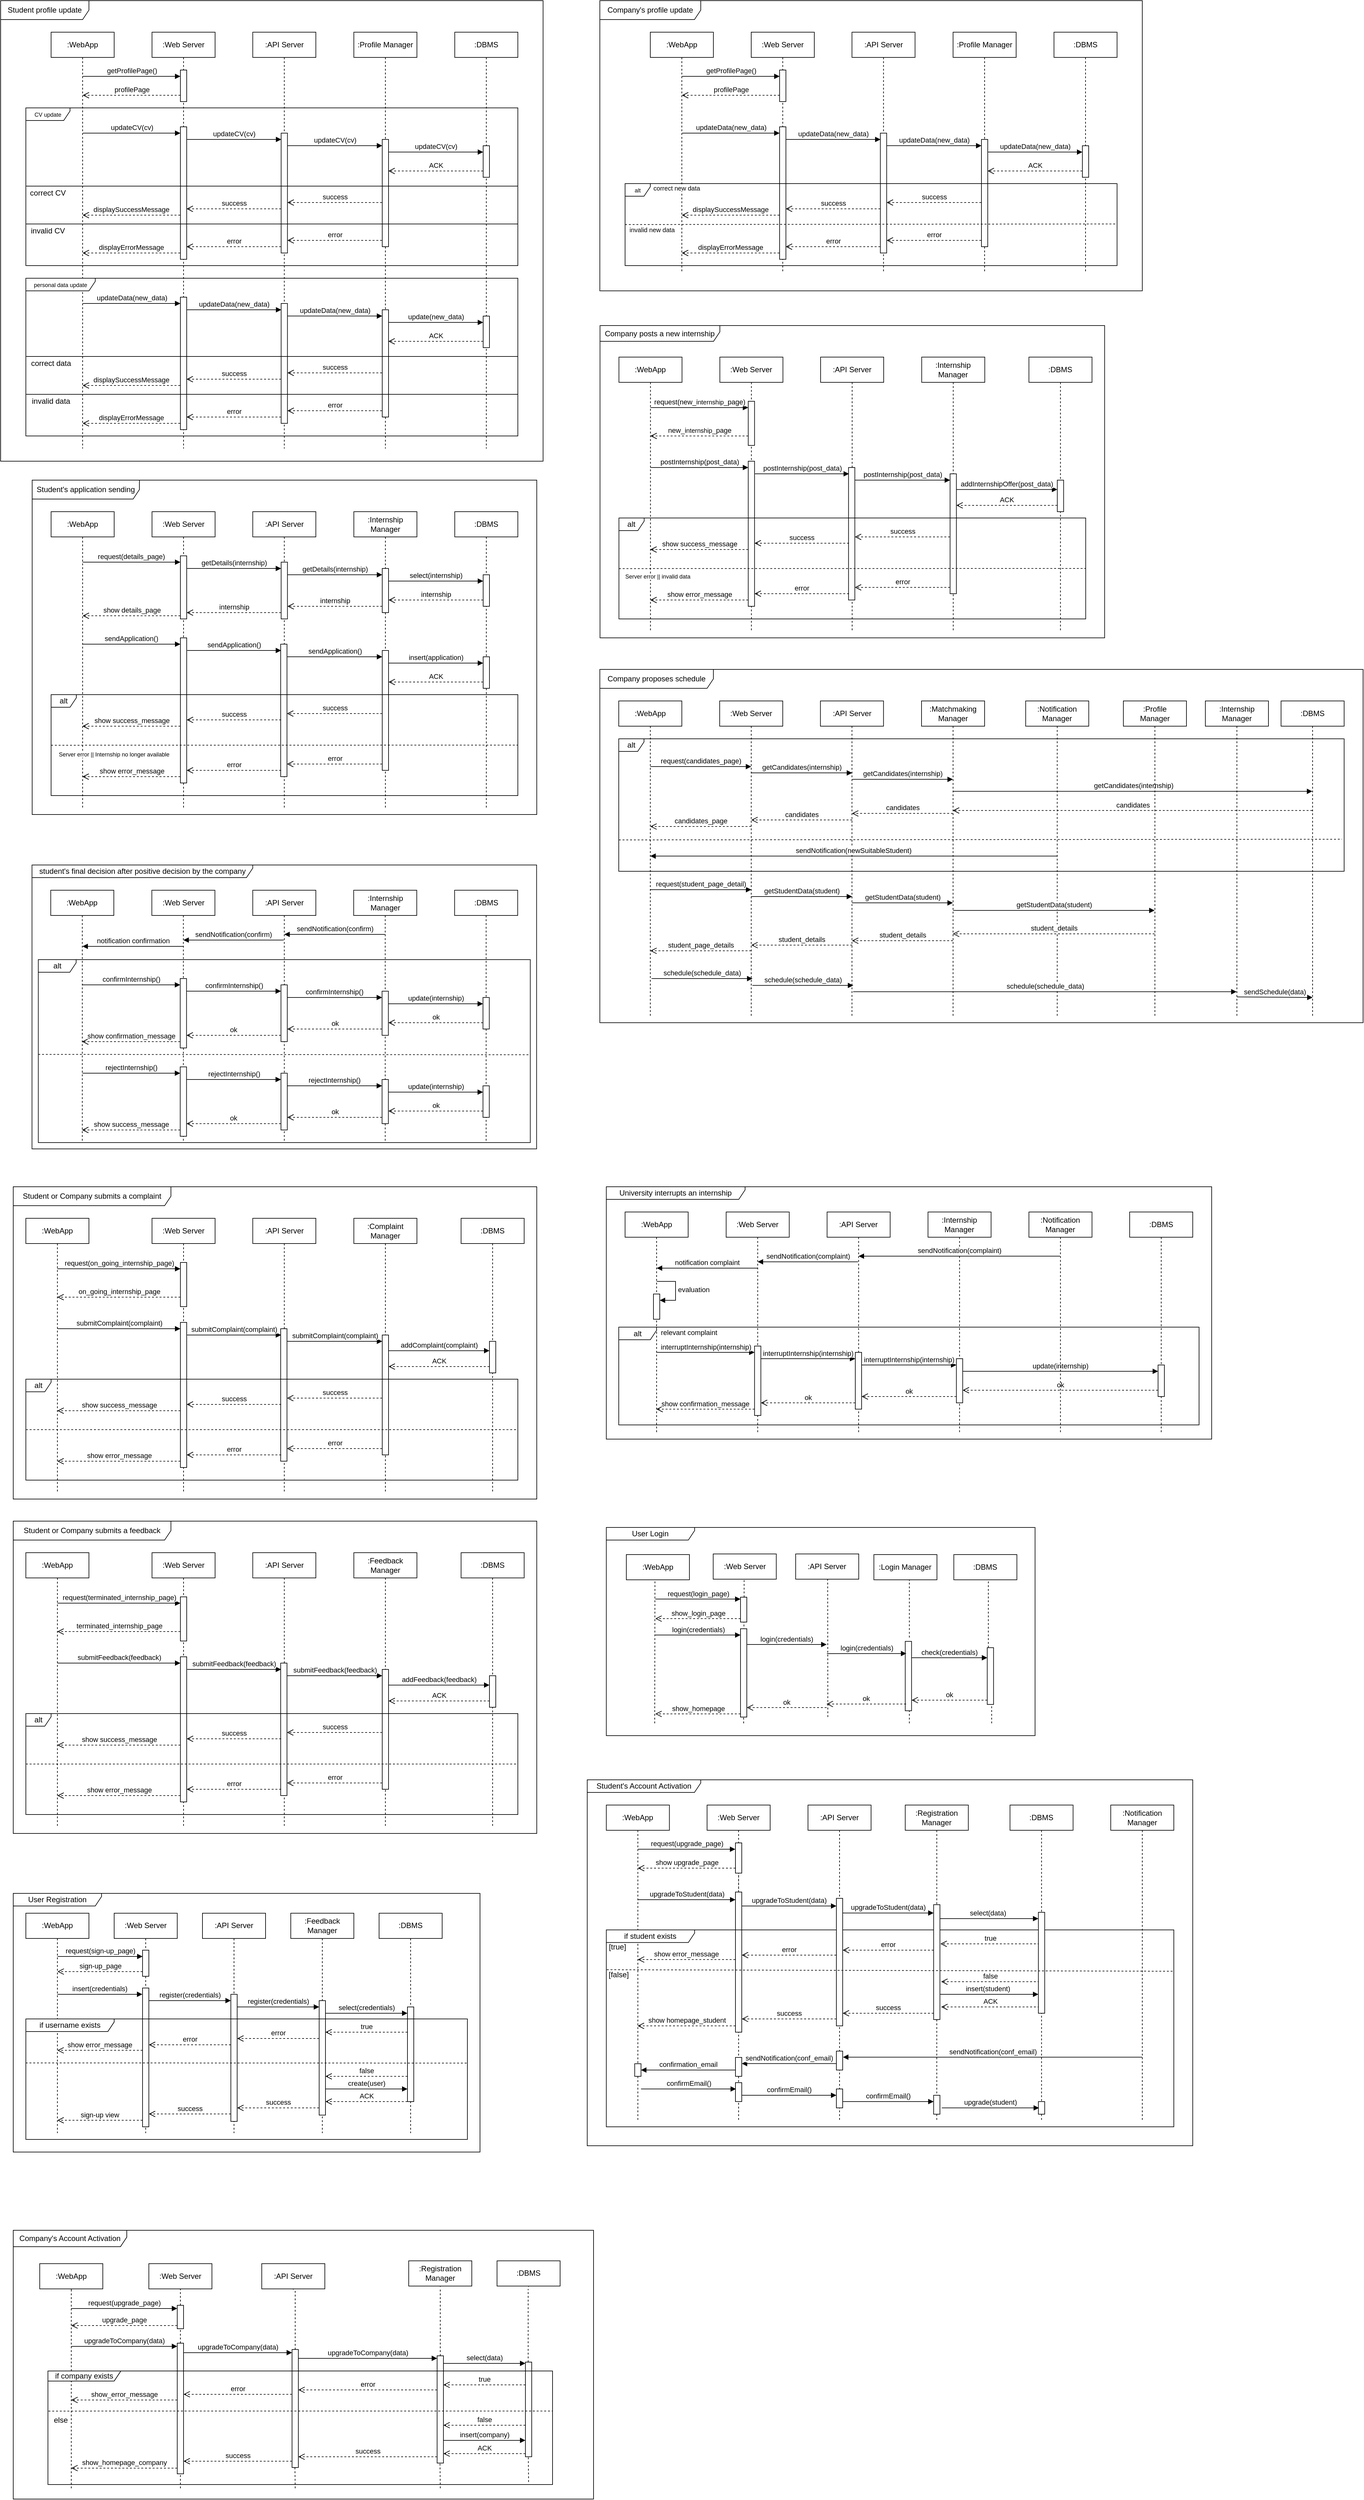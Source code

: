 <mxfile version="26.0.3">
  <diagram name="Page-1" id="RATpk-2KJ7baJ4EYZth5">
    <mxGraphModel dx="5185" dy="2860" grid="1" gridSize="10" guides="1" tooltips="1" connect="1" arrows="1" fold="1" page="1" pageScale="1" pageWidth="827" pageHeight="1169" math="0" shadow="0">
      <root>
        <mxCell id="0" />
        <mxCell id="1" parent="0" />
        <mxCell id="6e5MkQeYMWrhU2s1_YXG-395" value="show error_message" style="html=1;verticalAlign=bottom;endArrow=open;dashed=1;endSize=8;curved=0;rounded=0;" parent="1" edge="1">
          <mxGeometry relative="1" as="geometry">
            <mxPoint x="1164.78" y="3214.86" as="sourcePoint" />
            <mxPoint x="1010.272" y="3214.86" as="targetPoint" />
          </mxGeometry>
        </mxCell>
        <mxCell id="6e5MkQeYMWrhU2s1_YXG-463" value=":WebApp" style="shape=umlLifeline;perimeter=lifelinePerimeter;whiteSpace=wrap;html=1;container=1;dropTarget=0;collapsible=0;recursiveResize=0;outlineConnect=0;portConstraint=eastwest;newEdgeStyle={&quot;curved&quot;:0,&quot;rounded&quot;:0};" parent="1" vertex="1">
          <mxGeometry x="960.27" y="2970" width="100" height="500" as="geometry" />
        </mxCell>
        <mxCell id="6e5MkQeYMWrhU2s1_YXG-470" value=":Web Server" style="shape=umlLifeline;perimeter=lifelinePerimeter;whiteSpace=wrap;html=1;container=1;dropTarget=0;collapsible=0;recursiveResize=0;outlineConnect=0;portConstraint=eastwest;newEdgeStyle={&quot;curved&quot;:0,&quot;rounded&quot;:0};" parent="1" vertex="1">
          <mxGeometry x="1120" y="2970" width="100" height="500" as="geometry" />
        </mxCell>
        <mxCell id="6e5MkQeYMWrhU2s1_YXG-373" value="" style="html=1;points=[[0,0,0,0,5],[0,1,0,0,-5],[1,0,0,0,5],[1,1,0,0,-5]];perimeter=orthogonalPerimeter;outlineConnect=0;targetShapes=umlLifeline;portConstraint=eastwest;newEdgeStyle={&quot;curved&quot;:0,&quot;rounded&quot;:0};" parent="6e5MkQeYMWrhU2s1_YXG-470" vertex="1">
          <mxGeometry x="45" y="60" width="10" height="47.88" as="geometry" />
        </mxCell>
        <mxCell id="6e5MkQeYMWrhU2s1_YXG-379" value="" style="html=1;points=[[0,0,0,0,5],[0,1,0,0,-5],[1,0,0,0,5],[1,1,0,0,-5]];perimeter=orthogonalPerimeter;outlineConnect=0;targetShapes=umlLifeline;portConstraint=eastwest;newEdgeStyle={&quot;curved&quot;:0,&quot;rounded&quot;:0};" parent="6e5MkQeYMWrhU2s1_YXG-470" vertex="1">
          <mxGeometry x="45" y="137.88" width="10" height="222.12" as="geometry" />
        </mxCell>
        <mxCell id="6e5MkQeYMWrhU2s1_YXG-372" value="" style="endArrow=none;dashed=1;html=1;rounded=0;" parent="6e5MkQeYMWrhU2s1_YXG-470" source="6e5MkQeYMWrhU2s1_YXG-379" target="6e5MkQeYMWrhU2s1_YXG-373" edge="1">
          <mxGeometry width="50" height="50" relative="1" as="geometry">
            <mxPoint x="49.41" y="367.88" as="sourcePoint" />
            <mxPoint x="49" y="57.88" as="targetPoint" />
          </mxGeometry>
        </mxCell>
        <mxCell id="6e5MkQeYMWrhU2s1_YXG-406" value="" style="html=1;points=[[0,0,0,0,5],[0,1,0,0,-5],[1,0,0,0,5],[1,1,0,0,-5]];perimeter=orthogonalPerimeter;outlineConnect=0;targetShapes=umlLifeline;portConstraint=eastwest;newEdgeStyle={&quot;curved&quot;:0,&quot;rounded&quot;:0};" parent="6e5MkQeYMWrhU2s1_YXG-470" vertex="1">
          <mxGeometry x="45" y="400" width="10" height="30" as="geometry" />
        </mxCell>
        <mxCell id="6e5MkQeYMWrhU2s1_YXG-479" value="" style="html=1;points=[[0,0,0,0,5],[0,1,0,0,-5],[1,0,0,0,5],[1,1,0,0,-5]];perimeter=orthogonalPerimeter;outlineConnect=0;targetShapes=umlLifeline;portConstraint=eastwest;newEdgeStyle={&quot;curved&quot;:0,&quot;rounded&quot;:0};" parent="6e5MkQeYMWrhU2s1_YXG-470" vertex="1">
          <mxGeometry x="45" y="440" width="10" height="30" as="geometry" />
        </mxCell>
        <mxCell id="6e5MkQeYMWrhU2s1_YXG-452" value=":WebApp" style="shape=umlLifeline;perimeter=lifelinePerimeter;whiteSpace=wrap;html=1;container=1;dropTarget=0;collapsible=0;recursiveResize=0;outlineConnect=0;portConstraint=eastwest;newEdgeStyle={&quot;curved&quot;:0,&quot;rounded&quot;:0};" parent="1" vertex="1">
          <mxGeometry x="40" y="3141.44" width="100" height="348.56" as="geometry" />
        </mxCell>
        <mxCell id="6e5MkQeYMWrhU2s1_YXG-460" value=":DBMS" style="shape=umlLifeline;perimeter=lifelinePerimeter;whiteSpace=wrap;html=1;container=1;dropTarget=0;collapsible=0;recursiveResize=0;outlineConnect=0;portConstraint=eastwest;newEdgeStyle={&quot;curved&quot;:0,&quot;rounded&quot;:0};" parent="1" vertex="1">
          <mxGeometry x="600" y="3141.44" width="100" height="348.56" as="geometry" />
        </mxCell>
        <mxCell id="6e5MkQeYMWrhU2s1_YXG-326" value="" style="html=1;points=[[0,0,0,0,5],[0,1,0,0,-5],[1,0,0,0,5],[1,1,0,0,-5]];perimeter=orthogonalPerimeter;outlineConnect=0;targetShapes=umlLifeline;portConstraint=eastwest;newEdgeStyle={&quot;curved&quot;:0,&quot;rounded&quot;:0};" parent="6e5MkQeYMWrhU2s1_YXG-460" vertex="1">
          <mxGeometry x="45" y="148.56" width="10" height="150" as="geometry" />
        </mxCell>
        <mxCell id="6e5MkQeYMWrhU2s1_YXG-458" value=":Feedback Manager" style="shape=umlLifeline;perimeter=lifelinePerimeter;whiteSpace=wrap;html=1;container=1;dropTarget=0;collapsible=0;recursiveResize=0;outlineConnect=0;portConstraint=eastwest;newEdgeStyle={&quot;curved&quot;:0,&quot;rounded&quot;:0};" parent="1" vertex="1">
          <mxGeometry x="460" y="3141.44" width="100" height="348.56" as="geometry" />
        </mxCell>
        <mxCell id="6e5MkQeYMWrhU2s1_YXG-322" value="" style="html=1;points=[[0,0,0,0,5],[0,1,0,0,-5],[1,0,0,0,5],[1,1,0,0,-5]];perimeter=orthogonalPerimeter;outlineConnect=0;targetShapes=umlLifeline;portConstraint=eastwest;newEdgeStyle={&quot;curved&quot;:0,&quot;rounded&quot;:0};" parent="6e5MkQeYMWrhU2s1_YXG-458" vertex="1">
          <mxGeometry x="45" y="138.56" width="10" height="181.44" as="geometry" />
        </mxCell>
        <mxCell id="6e5MkQeYMWrhU2s1_YXG-456" value=":API Server" style="shape=umlLifeline;perimeter=lifelinePerimeter;whiteSpace=wrap;html=1;container=1;dropTarget=0;collapsible=0;recursiveResize=0;outlineConnect=0;portConstraint=eastwest;newEdgeStyle={&quot;curved&quot;:0,&quot;rounded&quot;:0};" parent="1" vertex="1">
          <mxGeometry x="320" y="3141.44" width="100" height="348.56" as="geometry" />
        </mxCell>
        <mxCell id="6e5MkQeYMWrhU2s1_YXG-318" value="" style="html=1;points=[[0,0,0,0,5],[0,1,0,0,-5],[1,0,0,0,5],[1,1,0,0,-5]];perimeter=orthogonalPerimeter;outlineConnect=0;targetShapes=umlLifeline;portConstraint=eastwest;newEdgeStyle={&quot;curved&quot;:0,&quot;rounded&quot;:0};" parent="6e5MkQeYMWrhU2s1_YXG-456" vertex="1">
          <mxGeometry x="45" y="128.56" width="10" height="201.44" as="geometry" />
        </mxCell>
        <mxCell id="6e5MkQeYMWrhU2s1_YXG-453" value=":Web Server" style="shape=umlLifeline;perimeter=lifelinePerimeter;whiteSpace=wrap;html=1;container=1;dropTarget=0;collapsible=0;recursiveResize=0;outlineConnect=0;portConstraint=eastwest;newEdgeStyle={&quot;curved&quot;:0,&quot;rounded&quot;:0};" parent="1" vertex="1">
          <mxGeometry x="180" y="3141.44" width="100" height="348.56" as="geometry" />
        </mxCell>
        <mxCell id="6e5MkQeYMWrhU2s1_YXG-308" value="" style="html=1;points=[[0,0,0,0,5],[0,1,0,0,-5],[1,0,0,0,5],[1,1,0,0,-5]];perimeter=orthogonalPerimeter;outlineConnect=0;targetShapes=umlLifeline;portConstraint=eastwest;newEdgeStyle={&quot;curved&quot;:0,&quot;rounded&quot;:0};" parent="6e5MkQeYMWrhU2s1_YXG-453" vertex="1">
          <mxGeometry x="45" y="58.56" width="10" height="41.44" as="geometry" />
        </mxCell>
        <mxCell id="6e5MkQeYMWrhU2s1_YXG-314" value="" style="html=1;points=[[0,0,0,0,5],[0,1,0,0,-5],[1,0,0,0,5],[1,1,0,0,-5]];perimeter=orthogonalPerimeter;outlineConnect=0;targetShapes=umlLifeline;portConstraint=eastwest;newEdgeStyle={&quot;curved&quot;:0,&quot;rounded&quot;:0};" parent="1" vertex="1">
          <mxGeometry x="225" y="3260" width="10" height="220" as="geometry" />
        </mxCell>
        <mxCell id="diQuAST23YdK09CmSaxM-202" value="student&#39;s final decision after positive decision by the company" style="shape=umlFrame;whiteSpace=wrap;html=1;pointerEvents=0;width=350;height=20;" parent="1" vertex="1">
          <mxGeometry x="49.73" y="1480" width="800" height="450" as="geometry" />
        </mxCell>
        <mxCell id="diQuAST23YdK09CmSaxM-222" value=":WebApp" style="shape=umlLifeline;perimeter=lifelinePerimeter;whiteSpace=wrap;html=1;container=1;dropTarget=0;collapsible=0;recursiveResize=0;outlineConnect=0;portConstraint=eastwest;newEdgeStyle={&quot;curved&quot;:0,&quot;rounded&quot;:0};" parent="1" vertex="1">
          <mxGeometry x="79.46" y="1520" width="100" height="400" as="geometry" />
        </mxCell>
        <mxCell id="diQuAST23YdK09CmSaxM-223" value=":Web Server" style="shape=umlLifeline;perimeter=lifelinePerimeter;whiteSpace=wrap;html=1;container=1;dropTarget=0;collapsible=0;recursiveResize=0;outlineConnect=0;portConstraint=eastwest;newEdgeStyle={&quot;curved&quot;:0,&quot;rounded&quot;:0};" parent="1" vertex="1">
          <mxGeometry x="239.73" y="1520" width="100" height="400" as="geometry" />
        </mxCell>
        <mxCell id="diQuAST23YdK09CmSaxM-225" value=":API Server" style="shape=umlLifeline;perimeter=lifelinePerimeter;whiteSpace=wrap;html=1;container=1;dropTarget=0;collapsible=0;recursiveResize=0;outlineConnect=0;portConstraint=eastwest;newEdgeStyle={&quot;curved&quot;:0,&quot;rounded&quot;:0};" parent="1" vertex="1">
          <mxGeometry x="399.73" y="1520" width="100" height="400" as="geometry" />
        </mxCell>
        <mxCell id="diQuAST23YdK09CmSaxM-227" value=":Internship Manager" style="shape=umlLifeline;perimeter=lifelinePerimeter;whiteSpace=wrap;html=1;container=1;dropTarget=0;collapsible=0;recursiveResize=0;outlineConnect=0;portConstraint=eastwest;newEdgeStyle={&quot;curved&quot;:0,&quot;rounded&quot;:0};" parent="1" vertex="1">
          <mxGeometry x="559.73" y="1520" width="100" height="400" as="geometry" />
        </mxCell>
        <mxCell id="diQuAST23YdK09CmSaxM-229" value=":DBMS" style="shape=umlLifeline;perimeter=lifelinePerimeter;whiteSpace=wrap;html=1;container=1;dropTarget=0;collapsible=0;recursiveResize=0;outlineConnect=0;portConstraint=eastwest;newEdgeStyle={&quot;curved&quot;:0,&quot;rounded&quot;:0};" parent="1" vertex="1">
          <mxGeometry x="719.73" y="1520" width="100" height="400" as="geometry" />
        </mxCell>
        <mxCell id="t2GSq4_PJtF_J32GQftA-1" value=":WebApp" style="shape=umlLifeline;perimeter=lifelinePerimeter;whiteSpace=wrap;html=1;container=1;dropTarget=0;collapsible=0;recursiveResize=0;outlineConnect=0;portConstraint=eastwest;newEdgeStyle={&quot;curved&quot;:0,&quot;rounded&quot;:0};" parent="1" vertex="1">
          <mxGeometry x="80" y="160" width="100" height="660" as="geometry" />
        </mxCell>
        <mxCell id="t2GSq4_PJtF_J32GQftA-2" value=":Web Server" style="shape=umlLifeline;perimeter=lifelinePerimeter;whiteSpace=wrap;html=1;container=1;dropTarget=0;collapsible=0;recursiveResize=0;outlineConnect=0;portConstraint=eastwest;newEdgeStyle={&quot;curved&quot;:0,&quot;rounded&quot;:0};" parent="1" vertex="1">
          <mxGeometry x="240" y="160" width="100" height="660" as="geometry" />
        </mxCell>
        <mxCell id="t2GSq4_PJtF_J32GQftA-22" value="" style="html=1;points=[[0,0,0,0,5],[0,1,0,0,-5],[1,0,0,0,5],[1,1,0,0,-5]];perimeter=orthogonalPerimeter;outlineConnect=0;targetShapes=umlLifeline;portConstraint=eastwest;newEdgeStyle={&quot;curved&quot;:0,&quot;rounded&quot;:0};" parent="t2GSq4_PJtF_J32GQftA-2" vertex="1">
          <mxGeometry x="45" y="60" width="10" height="50" as="geometry" />
        </mxCell>
        <mxCell id="t2GSq4_PJtF_J32GQftA-24" value="profilePage" style="html=1;verticalAlign=bottom;endArrow=open;dashed=1;endSize=8;curved=0;rounded=0;exitX=0;exitY=1;exitDx=0;exitDy=-5;" parent="t2GSq4_PJtF_J32GQftA-2" edge="1">
          <mxGeometry relative="1" as="geometry">
            <mxPoint x="-109.9" y="100" as="targetPoint" />
            <mxPoint x="45" y="100" as="sourcePoint" />
          </mxGeometry>
        </mxCell>
        <mxCell id="t2GSq4_PJtF_J32GQftA-25" value="" style="html=1;points=[[0,0,0,0,5],[0,1,0,0,-5],[1,0,0,0,5],[1,1,0,0,-5]];perimeter=orthogonalPerimeter;outlineConnect=0;targetShapes=umlLifeline;portConstraint=eastwest;newEdgeStyle={&quot;curved&quot;:0,&quot;rounded&quot;:0};" parent="t2GSq4_PJtF_J32GQftA-2" vertex="1">
          <mxGeometry x="45" y="150" width="10" height="210" as="geometry" />
        </mxCell>
        <mxCell id="t2GSq4_PJtF_J32GQftA-3" value=":API Server" style="shape=umlLifeline;perimeter=lifelinePerimeter;whiteSpace=wrap;html=1;container=1;dropTarget=0;collapsible=0;recursiveResize=0;outlineConnect=0;portConstraint=eastwest;newEdgeStyle={&quot;curved&quot;:0,&quot;rounded&quot;:0};" parent="1" vertex="1">
          <mxGeometry x="399.73" y="160" width="100" height="660" as="geometry" />
        </mxCell>
        <mxCell id="t2GSq4_PJtF_J32GQftA-28" value="" style="html=1;points=[[0,0,0,0,5],[0,1,0,0,-5],[1,0,0,0,5],[1,1,0,0,-5]];perimeter=orthogonalPerimeter;outlineConnect=0;targetShapes=umlLifeline;portConstraint=eastwest;newEdgeStyle={&quot;curved&quot;:0,&quot;rounded&quot;:0};" parent="t2GSq4_PJtF_J32GQftA-3" vertex="1">
          <mxGeometry x="45" y="160" width="10" height="190" as="geometry" />
        </mxCell>
        <mxCell id="t2GSq4_PJtF_J32GQftA-4" value=":Profile Manager" style="shape=umlLifeline;perimeter=lifelinePerimeter;whiteSpace=wrap;html=1;container=1;dropTarget=0;collapsible=0;recursiveResize=0;outlineConnect=0;portConstraint=eastwest;newEdgeStyle={&quot;curved&quot;:0,&quot;rounded&quot;:0};" parent="1" vertex="1">
          <mxGeometry x="560" y="160" width="100" height="660" as="geometry" />
        </mxCell>
        <mxCell id="t2GSq4_PJtF_J32GQftA-31" value="" style="html=1;points=[[0,0,0,0,5],[0,1,0,0,-5],[1,0,0,0,5],[1,1,0,0,-5]];perimeter=orthogonalPerimeter;outlineConnect=0;targetShapes=umlLifeline;portConstraint=eastwest;newEdgeStyle={&quot;curved&quot;:0,&quot;rounded&quot;:0};" parent="t2GSq4_PJtF_J32GQftA-4" vertex="1">
          <mxGeometry x="45" y="170" width="10" height="170" as="geometry" />
        </mxCell>
        <mxCell id="t2GSq4_PJtF_J32GQftA-23" value="getProfilePage()" style="html=1;verticalAlign=bottom;endArrow=block;curved=0;rounded=0;entryX=0;entryY=0;entryDx=0;entryDy=5;" parent="1" edge="1">
          <mxGeometry relative="1" as="geometry">
            <mxPoint x="130.1" y="230" as="sourcePoint" />
            <mxPoint x="285" y="230" as="targetPoint" />
          </mxGeometry>
        </mxCell>
        <mxCell id="t2GSq4_PJtF_J32GQftA-26" value="updateCV(cv)" style="html=1;verticalAlign=bottom;endArrow=block;curved=0;rounded=0;entryX=0;entryY=0;entryDx=0;entryDy=5;" parent="1" edge="1">
          <mxGeometry relative="1" as="geometry">
            <mxPoint x="130.27" y="320" as="sourcePoint" />
            <mxPoint x="285" y="320" as="targetPoint" />
          </mxGeometry>
        </mxCell>
        <mxCell id="t2GSq4_PJtF_J32GQftA-27" value="displaySuccessMessage" style="html=1;verticalAlign=bottom;endArrow=open;dashed=1;endSize=8;curved=0;rounded=0;exitX=0;exitY=1;exitDx=0;exitDy=-5;" parent="1" edge="1">
          <mxGeometry relative="1" as="geometry">
            <mxPoint x="130.0" y="450" as="targetPoint" />
            <mxPoint x="284.73" y="450" as="sourcePoint" />
          </mxGeometry>
        </mxCell>
        <mxCell id="t2GSq4_PJtF_J32GQftA-30" value="success" style="html=1;verticalAlign=bottom;endArrow=open;dashed=1;endSize=8;curved=0;rounded=0;exitX=0;exitY=1;exitDx=0;exitDy=-5;" parent="1" edge="1">
          <mxGeometry relative="1" as="geometry">
            <mxPoint x="294.73" y="440" as="targetPoint" />
            <mxPoint x="444.73" y="440" as="sourcePoint" />
          </mxGeometry>
        </mxCell>
        <mxCell id="t2GSq4_PJtF_J32GQftA-29" value="updateCV(cv)" style="html=1;verticalAlign=bottom;endArrow=block;curved=0;rounded=0;entryX=0;entryY=0;entryDx=0;entryDy=5;" parent="1" edge="1">
          <mxGeometry x="-0.001" relative="1" as="geometry">
            <mxPoint x="295" y="330" as="sourcePoint" />
            <mxPoint x="445" y="330" as="targetPoint" />
            <mxPoint as="offset" />
          </mxGeometry>
        </mxCell>
        <mxCell id="t2GSq4_PJtF_J32GQftA-32" value="updateCV(cv)" style="html=1;verticalAlign=bottom;endArrow=block;curved=0;rounded=0;entryX=0;entryY=0;entryDx=0;entryDy=5;" parent="1" edge="1">
          <mxGeometry relative="1" as="geometry">
            <mxPoint x="455" y="339.89" as="sourcePoint" />
            <mxPoint x="605" y="339.89" as="targetPoint" />
          </mxGeometry>
        </mxCell>
        <mxCell id="t2GSq4_PJtF_J32GQftA-33" value="success" style="html=1;verticalAlign=bottom;endArrow=open;dashed=1;endSize=8;curved=0;rounded=0;exitX=0;exitY=1;exitDx=0;exitDy=-5;exitPerimeter=0;" parent="1" edge="1">
          <mxGeometry relative="1" as="geometry">
            <mxPoint x="454.73" y="430" as="targetPoint" />
            <mxPoint x="604.73" y="430" as="sourcePoint" />
          </mxGeometry>
        </mxCell>
        <mxCell id="t2GSq4_PJtF_J32GQftA-43" value=":DBMS" style="shape=umlLifeline;perimeter=lifelinePerimeter;whiteSpace=wrap;html=1;container=1;dropTarget=0;collapsible=0;recursiveResize=0;outlineConnect=0;portConstraint=eastwest;newEdgeStyle={&quot;curved&quot;:0,&quot;rounded&quot;:0};" parent="1" vertex="1">
          <mxGeometry x="720" y="160" width="100" height="660" as="geometry" />
        </mxCell>
        <mxCell id="diQuAST23YdK09CmSaxM-2" value="" style="html=1;points=[[0,0,0,0,5],[0,1,0,0,-5],[1,0,0,0,5],[1,1,0,0,-5]];perimeter=orthogonalPerimeter;outlineConnect=0;targetShapes=umlLifeline;portConstraint=eastwest;newEdgeStyle={&quot;curved&quot;:0,&quot;rounded&quot;:0};" parent="t2GSq4_PJtF_J32GQftA-43" vertex="1">
          <mxGeometry x="45" y="180" width="10" height="50" as="geometry" />
        </mxCell>
        <mxCell id="diQuAST23YdK09CmSaxM-3" value="updateCV(cv)" style="html=1;verticalAlign=bottom;endArrow=block;curved=0;rounded=0;entryX=0;entryY=0;entryDx=0;entryDy=5;" parent="1" edge="1">
          <mxGeometry relative="1" as="geometry">
            <mxPoint x="614.73" y="350" as="sourcePoint" />
            <mxPoint x="765" y="350" as="targetPoint" />
          </mxGeometry>
        </mxCell>
        <mxCell id="diQuAST23YdK09CmSaxM-4" value="ACK" style="html=1;verticalAlign=bottom;endArrow=open;dashed=1;endSize=8;curved=0;rounded=0;exitX=0;exitY=1;exitDx=0;exitDy=-5;" parent="1" edge="1">
          <mxGeometry relative="1" as="geometry">
            <mxPoint x="614.73" y="380" as="targetPoint" />
            <mxPoint x="765" y="380" as="sourcePoint" />
          </mxGeometry>
        </mxCell>
        <mxCell id="diQuAST23YdK09CmSaxM-6" value="&lt;font style=&quot;font-size: 9px;&quot;&gt;CV update&lt;/font&gt;" style="shape=umlFrame;whiteSpace=wrap;html=1;pointerEvents=0;width=70;height=20;" parent="1" vertex="1">
          <mxGeometry x="40" y="280" width="780" height="250" as="geometry" />
        </mxCell>
        <mxCell id="diQuAST23YdK09CmSaxM-9" value="" style="line;strokeWidth=1;fillColor=none;align=left;verticalAlign=middle;spacingTop=-1;spacingLeft=3;spacingRight=3;rotatable=0;labelPosition=right;points=[];portConstraint=eastwest;strokeColor=inherit;" parent="1" vertex="1">
          <mxGeometry x="40" y="400" width="780" height="8" as="geometry" />
        </mxCell>
        <mxCell id="diQuAST23YdK09CmSaxM-11" value="error" style="html=1;verticalAlign=bottom;endArrow=open;dashed=1;endSize=8;curved=0;rounded=0;exitX=0;exitY=1;exitDx=0;exitDy=-5;exitPerimeter=0;" parent="1" edge="1">
          <mxGeometry relative="1" as="geometry">
            <mxPoint x="454.73" y="490" as="targetPoint" />
            <mxPoint x="604.73" y="490" as="sourcePoint" />
          </mxGeometry>
        </mxCell>
        <mxCell id="diQuAST23YdK09CmSaxM-12" value="error" style="html=1;verticalAlign=bottom;endArrow=open;dashed=1;endSize=8;curved=0;rounded=0;exitX=0;exitY=1;exitDx=0;exitDy=-5;" parent="1" edge="1">
          <mxGeometry relative="1" as="geometry">
            <mxPoint x="294.73" y="500" as="targetPoint" />
            <mxPoint x="444.73" y="500" as="sourcePoint" />
          </mxGeometry>
        </mxCell>
        <mxCell id="diQuAST23YdK09CmSaxM-13" value="displayErrorMessage" style="html=1;verticalAlign=bottom;endArrow=open;dashed=1;endSize=8;curved=0;rounded=0;exitX=0;exitY=1;exitDx=0;exitDy=-5;" parent="1" edge="1">
          <mxGeometry relative="1" as="geometry">
            <mxPoint x="130.0" y="510" as="targetPoint" />
            <mxPoint x="284.73" y="510" as="sourcePoint" />
          </mxGeometry>
        </mxCell>
        <mxCell id="diQuAST23YdK09CmSaxM-14" value="" style="line;strokeWidth=1;fillColor=none;align=left;verticalAlign=middle;spacingTop=-1;spacingLeft=3;spacingRight=3;rotatable=0;labelPosition=right;points=[];portConstraint=eastwest;strokeColor=inherit;" parent="1" vertex="1">
          <mxGeometry x="40" y="460" width="780" height="8" as="geometry" />
        </mxCell>
        <mxCell id="diQuAST23YdK09CmSaxM-16" value="correct CV" style="text;html=1;align=center;verticalAlign=middle;whiteSpace=wrap;rounded=0;" parent="1" vertex="1">
          <mxGeometry x="40" y="400" width="70" height="30" as="geometry" />
        </mxCell>
        <mxCell id="diQuAST23YdK09CmSaxM-17" value="invalid CV" style="text;html=1;align=center;verticalAlign=middle;whiteSpace=wrap;rounded=0;" parent="1" vertex="1">
          <mxGeometry x="40" y="460" width="70" height="30" as="geometry" />
        </mxCell>
        <mxCell id="diQuAST23YdK09CmSaxM-18" value="" style="html=1;points=[[0,0,0,0,5],[0,1,0,0,-5],[1,0,0,0,5],[1,1,0,0,-5]];perimeter=orthogonalPerimeter;outlineConnect=0;targetShapes=umlLifeline;portConstraint=eastwest;newEdgeStyle={&quot;curved&quot;:0,&quot;rounded&quot;:0};" parent="1" vertex="1">
          <mxGeometry x="285" y="580" width="10" height="210" as="geometry" />
        </mxCell>
        <mxCell id="diQuAST23YdK09CmSaxM-19" value="" style="html=1;points=[[0,0,0,0,5],[0,1,0,0,-5],[1,0,0,0,5],[1,1,0,0,-5]];perimeter=orthogonalPerimeter;outlineConnect=0;targetShapes=umlLifeline;portConstraint=eastwest;newEdgeStyle={&quot;curved&quot;:0,&quot;rounded&quot;:0};" parent="1" vertex="1">
          <mxGeometry x="444.73" y="590" width="10" height="190" as="geometry" />
        </mxCell>
        <mxCell id="diQuAST23YdK09CmSaxM-20" value="" style="html=1;points=[[0,0,0,0,5],[0,1,0,0,-5],[1,0,0,0,5],[1,1,0,0,-5]];perimeter=orthogonalPerimeter;outlineConnect=0;targetShapes=umlLifeline;portConstraint=eastwest;newEdgeStyle={&quot;curved&quot;:0,&quot;rounded&quot;:0};" parent="1" vertex="1">
          <mxGeometry x="605" y="600" width="10" height="170" as="geometry" />
        </mxCell>
        <mxCell id="diQuAST23YdK09CmSaxM-21" value="updateData(new_data)" style="html=1;verticalAlign=bottom;endArrow=block;curved=0;rounded=0;entryX=0;entryY=0;entryDx=0;entryDy=5;" parent="1" edge="1">
          <mxGeometry relative="1" as="geometry">
            <mxPoint x="130.27" y="590" as="sourcePoint" />
            <mxPoint x="285" y="590" as="targetPoint" />
          </mxGeometry>
        </mxCell>
        <mxCell id="diQuAST23YdK09CmSaxM-22" value="displaySuccessMessage" style="html=1;verticalAlign=bottom;endArrow=open;dashed=1;endSize=8;curved=0;rounded=0;exitX=0;exitY=1;exitDx=0;exitDy=-5;" parent="1" edge="1">
          <mxGeometry relative="1" as="geometry">
            <mxPoint x="130.0" y="720" as="targetPoint" />
            <mxPoint x="284.73" y="720" as="sourcePoint" />
          </mxGeometry>
        </mxCell>
        <mxCell id="diQuAST23YdK09CmSaxM-23" value="success" style="html=1;verticalAlign=bottom;endArrow=open;dashed=1;endSize=8;curved=0;rounded=0;exitX=0;exitY=1;exitDx=0;exitDy=-5;" parent="1" edge="1">
          <mxGeometry relative="1" as="geometry">
            <mxPoint x="294.73" y="710" as="targetPoint" />
            <mxPoint x="444.73" y="710" as="sourcePoint" />
          </mxGeometry>
        </mxCell>
        <mxCell id="diQuAST23YdK09CmSaxM-24" value="updateData(new_data)" style="html=1;verticalAlign=bottom;endArrow=block;curved=0;rounded=0;entryX=0;entryY=0;entryDx=0;entryDy=5;" parent="1" edge="1">
          <mxGeometry x="-0.001" relative="1" as="geometry">
            <mxPoint x="295" y="600" as="sourcePoint" />
            <mxPoint x="445" y="600" as="targetPoint" />
            <mxPoint as="offset" />
          </mxGeometry>
        </mxCell>
        <mxCell id="diQuAST23YdK09CmSaxM-25" value="updateData(new_data)" style="html=1;verticalAlign=bottom;endArrow=block;curved=0;rounded=0;entryX=0;entryY=0;entryDx=0;entryDy=5;" parent="1" edge="1">
          <mxGeometry relative="1" as="geometry">
            <mxPoint x="455" y="609.89" as="sourcePoint" />
            <mxPoint x="605" y="609.89" as="targetPoint" />
          </mxGeometry>
        </mxCell>
        <mxCell id="diQuAST23YdK09CmSaxM-26" value="success" style="html=1;verticalAlign=bottom;endArrow=open;dashed=1;endSize=8;curved=0;rounded=0;exitX=0;exitY=1;exitDx=0;exitDy=-5;exitPerimeter=0;" parent="1" edge="1">
          <mxGeometry relative="1" as="geometry">
            <mxPoint x="454.73" y="700" as="targetPoint" />
            <mxPoint x="604.73" y="700" as="sourcePoint" />
          </mxGeometry>
        </mxCell>
        <mxCell id="diQuAST23YdK09CmSaxM-27" value="" style="html=1;points=[[0,0,0,0,5],[0,1,0,0,-5],[1,0,0,0,5],[1,1,0,0,-5]];perimeter=orthogonalPerimeter;outlineConnect=0;targetShapes=umlLifeline;portConstraint=eastwest;newEdgeStyle={&quot;curved&quot;:0,&quot;rounded&quot;:0};" parent="1" vertex="1">
          <mxGeometry x="765" y="610" width="10" height="50" as="geometry" />
        </mxCell>
        <mxCell id="diQuAST23YdK09CmSaxM-28" value="update(new_data)" style="html=1;verticalAlign=bottom;endArrow=block;curved=0;rounded=0;entryX=0;entryY=0;entryDx=0;entryDy=5;" parent="1" edge="1">
          <mxGeometry relative="1" as="geometry">
            <mxPoint x="614.73" y="620" as="sourcePoint" />
            <mxPoint x="765" y="620" as="targetPoint" />
          </mxGeometry>
        </mxCell>
        <mxCell id="diQuAST23YdK09CmSaxM-29" value="ACK" style="html=1;verticalAlign=bottom;endArrow=open;dashed=1;endSize=8;curved=0;rounded=0;exitX=0;exitY=1;exitDx=0;exitDy=-5;" parent="1" edge="1">
          <mxGeometry relative="1" as="geometry">
            <mxPoint x="614.73" y="650" as="targetPoint" />
            <mxPoint x="765" y="650" as="sourcePoint" />
          </mxGeometry>
        </mxCell>
        <mxCell id="diQuAST23YdK09CmSaxM-30" value="&lt;font style=&quot;font-size: 9px;&quot;&gt;personal data update&lt;/font&gt;" style="shape=umlFrame;whiteSpace=wrap;html=1;pointerEvents=0;width=110;height=20;" parent="1" vertex="1">
          <mxGeometry x="40" y="550" width="780" height="250" as="geometry" />
        </mxCell>
        <mxCell id="diQuAST23YdK09CmSaxM-31" value="" style="line;strokeWidth=1;fillColor=none;align=left;verticalAlign=middle;spacingTop=-1;spacingLeft=3;spacingRight=3;rotatable=0;labelPosition=right;points=[];portConstraint=eastwest;strokeColor=inherit;" parent="1" vertex="1">
          <mxGeometry x="40" y="670" width="780" height="8" as="geometry" />
        </mxCell>
        <mxCell id="diQuAST23YdK09CmSaxM-32" value="error" style="html=1;verticalAlign=bottom;endArrow=open;dashed=1;endSize=8;curved=0;rounded=0;exitX=0;exitY=1;exitDx=0;exitDy=-5;exitPerimeter=0;" parent="1" edge="1">
          <mxGeometry relative="1" as="geometry">
            <mxPoint x="454.73" y="760" as="targetPoint" />
            <mxPoint x="604.73" y="760" as="sourcePoint" />
          </mxGeometry>
        </mxCell>
        <mxCell id="diQuAST23YdK09CmSaxM-33" value="error" style="html=1;verticalAlign=bottom;endArrow=open;dashed=1;endSize=8;curved=0;rounded=0;exitX=0;exitY=1;exitDx=0;exitDy=-5;" parent="1" edge="1">
          <mxGeometry relative="1" as="geometry">
            <mxPoint x="294.73" y="770" as="targetPoint" />
            <mxPoint x="444.73" y="770" as="sourcePoint" />
          </mxGeometry>
        </mxCell>
        <mxCell id="diQuAST23YdK09CmSaxM-34" value="displayErrorMessage" style="html=1;verticalAlign=bottom;endArrow=open;dashed=1;endSize=8;curved=0;rounded=0;exitX=0;exitY=1;exitDx=0;exitDy=-5;" parent="1" edge="1">
          <mxGeometry relative="1" as="geometry">
            <mxPoint x="130.0" y="780" as="targetPoint" />
            <mxPoint x="284.73" y="780" as="sourcePoint" />
          </mxGeometry>
        </mxCell>
        <mxCell id="diQuAST23YdK09CmSaxM-35" value="" style="line;strokeWidth=1;fillColor=none;align=left;verticalAlign=middle;spacingTop=-1;spacingLeft=3;spacingRight=3;rotatable=0;labelPosition=right;points=[];portConstraint=eastwest;strokeColor=inherit;" parent="1" vertex="1">
          <mxGeometry x="40" y="730" width="780" height="8" as="geometry" />
        </mxCell>
        <mxCell id="diQuAST23YdK09CmSaxM-36" value="correct data" style="text;html=1;align=center;verticalAlign=middle;whiteSpace=wrap;rounded=0;" parent="1" vertex="1">
          <mxGeometry x="40" y="670" width="80" height="30" as="geometry" />
        </mxCell>
        <mxCell id="diQuAST23YdK09CmSaxM-37" value="invalid data" style="text;html=1;align=center;verticalAlign=middle;whiteSpace=wrap;rounded=0;" parent="1" vertex="1">
          <mxGeometry x="40" y="730" width="80" height="30" as="geometry" />
        </mxCell>
        <mxCell id="diQuAST23YdK09CmSaxM-38" value="Student profile update" style="shape=umlFrame;whiteSpace=wrap;html=1;pointerEvents=0;width=140;height=30;" parent="1" vertex="1">
          <mxGeometry y="110" width="860" height="730" as="geometry" />
        </mxCell>
        <mxCell id="diQuAST23YdK09CmSaxM-39" value=":WebApp" style="shape=umlLifeline;perimeter=lifelinePerimeter;whiteSpace=wrap;html=1;container=1;dropTarget=0;collapsible=0;recursiveResize=0;outlineConnect=0;portConstraint=eastwest;newEdgeStyle={&quot;curved&quot;:0,&quot;rounded&quot;:0};" parent="1" vertex="1">
          <mxGeometry x="80" y="920" width="100" height="470" as="geometry" />
        </mxCell>
        <mxCell id="diQuAST23YdK09CmSaxM-40" value=":Web Server" style="shape=umlLifeline;perimeter=lifelinePerimeter;whiteSpace=wrap;html=1;container=1;dropTarget=0;collapsible=0;recursiveResize=0;outlineConnect=0;portConstraint=eastwest;newEdgeStyle={&quot;curved&quot;:0,&quot;rounded&quot;:0};" parent="1" vertex="1">
          <mxGeometry x="240" y="920" width="100" height="470" as="geometry" />
        </mxCell>
        <mxCell id="diQuAST23YdK09CmSaxM-50" value="" style="html=1;points=[[0,0,0,0,5],[0,1,0,0,-5],[1,0,0,0,5],[1,1,0,0,-5]];perimeter=orthogonalPerimeter;outlineConnect=0;targetShapes=umlLifeline;portConstraint=eastwest;newEdgeStyle={&quot;curved&quot;:0,&quot;rounded&quot;:0};" parent="diQuAST23YdK09CmSaxM-40" vertex="1">
          <mxGeometry x="45" y="70" width="10" height="100" as="geometry" />
        </mxCell>
        <mxCell id="diQuAST23YdK09CmSaxM-63" value="" style="html=1;points=[[0,0,0,0,5],[0,1,0,0,-5],[1,0,0,0,5],[1,1,0,0,-5]];perimeter=orthogonalPerimeter;outlineConnect=0;targetShapes=umlLifeline;portConstraint=eastwest;newEdgeStyle={&quot;curved&quot;:0,&quot;rounded&quot;:0};" parent="diQuAST23YdK09CmSaxM-40" vertex="1">
          <mxGeometry x="45" y="200" width="10" height="230" as="geometry" />
        </mxCell>
        <mxCell id="diQuAST23YdK09CmSaxM-44" value=":API Server" style="shape=umlLifeline;perimeter=lifelinePerimeter;whiteSpace=wrap;html=1;container=1;dropTarget=0;collapsible=0;recursiveResize=0;outlineConnect=0;portConstraint=eastwest;newEdgeStyle={&quot;curved&quot;:0,&quot;rounded&quot;:0};" parent="1" vertex="1">
          <mxGeometry x="399.73" y="920" width="100" height="470" as="geometry" />
        </mxCell>
        <mxCell id="diQuAST23YdK09CmSaxM-53" value="" style="html=1;points=[[0,0,0,0,5],[0,1,0,0,-5],[1,0,0,0,5],[1,1,0,0,-5]];perimeter=orthogonalPerimeter;outlineConnect=0;targetShapes=umlLifeline;portConstraint=eastwest;newEdgeStyle={&quot;curved&quot;:0,&quot;rounded&quot;:0};" parent="diQuAST23YdK09CmSaxM-44" vertex="1">
          <mxGeometry x="45" y="80" width="10" height="90" as="geometry" />
        </mxCell>
        <mxCell id="diQuAST23YdK09CmSaxM-66" value="" style="html=1;points=[[0,0,0,0,5],[0,1,0,0,-5],[1,0,0,0,5],[1,1,0,0,-5]];perimeter=orthogonalPerimeter;outlineConnect=0;targetShapes=umlLifeline;portConstraint=eastwest;newEdgeStyle={&quot;curved&quot;:0,&quot;rounded&quot;:0};" parent="diQuAST23YdK09CmSaxM-44" vertex="1">
          <mxGeometry x="44.27" y="210" width="10" height="210" as="geometry" />
        </mxCell>
        <mxCell id="diQuAST23YdK09CmSaxM-46" value=":Internship Manager" style="shape=umlLifeline;perimeter=lifelinePerimeter;whiteSpace=wrap;html=1;container=1;dropTarget=0;collapsible=0;recursiveResize=0;outlineConnect=0;portConstraint=eastwest;newEdgeStyle={&quot;curved&quot;:0,&quot;rounded&quot;:0};" parent="1" vertex="1">
          <mxGeometry x="560" y="920" width="100" height="470" as="geometry" />
        </mxCell>
        <mxCell id="diQuAST23YdK09CmSaxM-56" value="" style="html=1;points=[[0,0,0,0,5],[0,1,0,0,-5],[1,0,0,0,5],[1,1,0,0,-5]];perimeter=orthogonalPerimeter;outlineConnect=0;targetShapes=umlLifeline;portConstraint=eastwest;newEdgeStyle={&quot;curved&quot;:0,&quot;rounded&quot;:0};" parent="diQuAST23YdK09CmSaxM-46" vertex="1">
          <mxGeometry x="45" y="90" width="10" height="70" as="geometry" />
        </mxCell>
        <mxCell id="diQuAST23YdK09CmSaxM-69" value="" style="html=1;points=[[0,0,0,0,5],[0,1,0,0,-5],[1,0,0,0,5],[1,1,0,0,-5]];perimeter=orthogonalPerimeter;outlineConnect=0;targetShapes=umlLifeline;portConstraint=eastwest;newEdgeStyle={&quot;curved&quot;:0,&quot;rounded&quot;:0};" parent="diQuAST23YdK09CmSaxM-46" vertex="1">
          <mxGeometry x="45" y="220" width="10" height="190" as="geometry" />
        </mxCell>
        <mxCell id="diQuAST23YdK09CmSaxM-48" value=":DBMS" style="shape=umlLifeline;perimeter=lifelinePerimeter;whiteSpace=wrap;html=1;container=1;dropTarget=0;collapsible=0;recursiveResize=0;outlineConnect=0;portConstraint=eastwest;newEdgeStyle={&quot;curved&quot;:0,&quot;rounded&quot;:0};" parent="1" vertex="1">
          <mxGeometry x="720" y="920" width="100" height="470" as="geometry" />
        </mxCell>
        <mxCell id="diQuAST23YdK09CmSaxM-59" value="" style="html=1;points=[[0,0,0,0,5],[0,1,0,0,-5],[1,0,0,0,5],[1,1,0,0,-5]];perimeter=orthogonalPerimeter;outlineConnect=0;targetShapes=umlLifeline;portConstraint=eastwest;newEdgeStyle={&quot;curved&quot;:0,&quot;rounded&quot;:0};" parent="diQuAST23YdK09CmSaxM-48" vertex="1">
          <mxGeometry x="45" y="100" width="10" height="50" as="geometry" />
        </mxCell>
        <mxCell id="diQuAST23YdK09CmSaxM-73" value="" style="html=1;points=[[0,0,0,0,5],[0,1,0,0,-5],[1,0,0,0,5],[1,1,0,0,-5]];perimeter=orthogonalPerimeter;outlineConnect=0;targetShapes=umlLifeline;portConstraint=eastwest;newEdgeStyle={&quot;curved&quot;:0,&quot;rounded&quot;:0};" parent="diQuAST23YdK09CmSaxM-48" vertex="1">
          <mxGeometry x="45" y="230" width="10" height="50" as="geometry" />
        </mxCell>
        <mxCell id="diQuAST23YdK09CmSaxM-51" value="request(details_page)" style="html=1;verticalAlign=bottom;endArrow=block;curved=0;rounded=0;entryX=0;entryY=0;entryDx=0;entryDy=5;" parent="1" edge="1">
          <mxGeometry x="0.002" relative="1" as="geometry">
            <mxPoint x="129.929" y="1000" as="sourcePoint" />
            <mxPoint x="285" y="1000" as="targetPoint" />
            <mxPoint as="offset" />
          </mxGeometry>
        </mxCell>
        <mxCell id="diQuAST23YdK09CmSaxM-52" value="show details_page" style="html=1;verticalAlign=bottom;endArrow=open;dashed=1;endSize=8;curved=0;rounded=0;exitX=0;exitY=1;exitDx=0;exitDy=-5;" parent="1" source="diQuAST23YdK09CmSaxM-50" target="diQuAST23YdK09CmSaxM-39" edge="1">
          <mxGeometry relative="1" as="geometry">
            <mxPoint x="215" y="1055" as="targetPoint" />
          </mxGeometry>
        </mxCell>
        <mxCell id="diQuAST23YdK09CmSaxM-54" value="getDetails(internship)" style="html=1;verticalAlign=bottom;endArrow=block;curved=0;rounded=0;entryX=0;entryY=0;entryDx=0;entryDy=5;" parent="1" edge="1">
          <mxGeometry relative="1" as="geometry">
            <mxPoint x="295" y="1010" as="sourcePoint" />
            <mxPoint x="444.73" y="1010" as="targetPoint" />
          </mxGeometry>
        </mxCell>
        <mxCell id="diQuAST23YdK09CmSaxM-55" value="internship" style="html=1;verticalAlign=bottom;endArrow=open;dashed=1;endSize=8;curved=0;rounded=0;exitX=0;exitY=1;exitDx=0;exitDy=-5;" parent="1" edge="1">
          <mxGeometry relative="1" as="geometry">
            <mxPoint x="295" y="1080" as="targetPoint" />
            <mxPoint x="444.73" y="1080" as="sourcePoint" />
          </mxGeometry>
        </mxCell>
        <mxCell id="diQuAST23YdK09CmSaxM-57" value="getDetails(internship)" style="html=1;verticalAlign=bottom;endArrow=block;curved=0;rounded=0;entryX=0;entryY=0;entryDx=0;entryDy=5;" parent="1" source="diQuAST23YdK09CmSaxM-53" edge="1">
          <mxGeometry x="0.001" relative="1" as="geometry">
            <mxPoint x="460" y="1020" as="sourcePoint" />
            <mxPoint x="605" y="1020" as="targetPoint" />
            <mxPoint as="offset" />
          </mxGeometry>
        </mxCell>
        <mxCell id="diQuAST23YdK09CmSaxM-60" value="select(internship)" style="html=1;verticalAlign=bottom;endArrow=block;curved=0;rounded=0;entryX=0;entryY=0;entryDx=0;entryDy=5;" parent="1" source="diQuAST23YdK09CmSaxM-56" edge="1">
          <mxGeometry x="-0.003" relative="1" as="geometry">
            <mxPoint x="620" y="1030" as="sourcePoint" />
            <mxPoint x="765" y="1030" as="targetPoint" />
            <mxPoint as="offset" />
          </mxGeometry>
        </mxCell>
        <mxCell id="diQuAST23YdK09CmSaxM-61" value="internship" style="html=1;verticalAlign=bottom;endArrow=open;dashed=1;endSize=8;curved=0;rounded=0;exitX=0;exitY=1;exitDx=0;exitDy=-5;" parent="1" edge="1">
          <mxGeometry relative="1" as="geometry">
            <mxPoint x="615" y="1060" as="targetPoint" />
            <mxPoint x="765.0" y="1060" as="sourcePoint" />
          </mxGeometry>
        </mxCell>
        <mxCell id="diQuAST23YdK09CmSaxM-58" value="internship" style="html=1;verticalAlign=bottom;endArrow=open;dashed=1;endSize=8;curved=0;rounded=0;exitX=0;exitY=1;exitDx=0;exitDy=-5;" parent="1" edge="1">
          <mxGeometry relative="1" as="geometry">
            <mxPoint x="454.73" y="1070" as="targetPoint" />
            <mxPoint x="605" y="1070" as="sourcePoint" />
          </mxGeometry>
        </mxCell>
        <mxCell id="diQuAST23YdK09CmSaxM-64" value="sendApplication()" style="html=1;verticalAlign=bottom;endArrow=block;curved=0;rounded=0;entryX=0;entryY=0;entryDx=0;entryDy=5;" parent="1" edge="1">
          <mxGeometry relative="1" as="geometry">
            <mxPoint x="129.929" y="1130" as="sourcePoint" />
            <mxPoint x="285" y="1130" as="targetPoint" />
          </mxGeometry>
        </mxCell>
        <mxCell id="diQuAST23YdK09CmSaxM-65" value="show success_message" style="html=1;verticalAlign=bottom;endArrow=open;dashed=1;endSize=8;curved=0;rounded=0;exitX=0;exitY=1;exitDx=0;exitDy=-5;" parent="1" edge="1">
          <mxGeometry relative="1" as="geometry">
            <mxPoint x="129.667" y="1260" as="targetPoint" />
            <mxPoint x="285" y="1260" as="sourcePoint" />
          </mxGeometry>
        </mxCell>
        <mxCell id="diQuAST23YdK09CmSaxM-67" value="sendApplication()" style="html=1;verticalAlign=bottom;endArrow=block;curved=0;rounded=0;entryX=0;entryY=0;entryDx=0;entryDy=5;" parent="1" edge="1">
          <mxGeometry relative="1" as="geometry">
            <mxPoint x="295.73" y="1140" as="sourcePoint" />
            <mxPoint x="444.73" y="1140" as="targetPoint" />
          </mxGeometry>
        </mxCell>
        <mxCell id="diQuAST23YdK09CmSaxM-70" value="sendApplication()" style="html=1;verticalAlign=bottom;endArrow=block;curved=0;rounded=0;entryX=0;entryY=0;entryDx=0;entryDy=5;" parent="1" edge="1">
          <mxGeometry relative="1" as="geometry">
            <mxPoint x="454" y="1150" as="sourcePoint" />
            <mxPoint x="605" y="1150" as="targetPoint" />
          </mxGeometry>
        </mxCell>
        <mxCell id="diQuAST23YdK09CmSaxM-74" value="insert(application)" style="html=1;verticalAlign=bottom;endArrow=block;curved=0;rounded=0;entryX=0;entryY=0;entryDx=0;entryDy=5;" parent="1" source="diQuAST23YdK09CmSaxM-69" edge="1">
          <mxGeometry relative="1" as="geometry">
            <mxPoint x="695" y="1160" as="sourcePoint" />
            <mxPoint x="765" y="1160" as="targetPoint" />
          </mxGeometry>
        </mxCell>
        <mxCell id="diQuAST23YdK09CmSaxM-75" value="ACK" style="html=1;verticalAlign=bottom;endArrow=open;dashed=1;endSize=8;curved=0;rounded=0;exitX=0;exitY=1;exitDx=0;exitDy=-5;" parent="1" edge="1">
          <mxGeometry relative="1" as="geometry">
            <mxPoint x="615" y="1190" as="targetPoint" />
            <mxPoint x="765" y="1190" as="sourcePoint" />
          </mxGeometry>
        </mxCell>
        <mxCell id="diQuAST23YdK09CmSaxM-71" value="success" style="html=1;verticalAlign=bottom;endArrow=open;dashed=1;endSize=8;curved=0;rounded=0;exitX=0;exitY=1;exitDx=0;exitDy=-5;entryX=1;entryY=1;entryDx=0;entryDy=-5;entryPerimeter=0;" parent="1" edge="1">
          <mxGeometry relative="1" as="geometry">
            <mxPoint x="454" y="1240" as="targetPoint" />
            <mxPoint x="605" y="1240" as="sourcePoint" />
          </mxGeometry>
        </mxCell>
        <mxCell id="diQuAST23YdK09CmSaxM-68" value="success" style="html=1;verticalAlign=bottom;endArrow=open;dashed=1;endSize=8;curved=0;rounded=0;exitX=0;exitY=1;exitDx=0;exitDy=-5;" parent="1" edge="1">
          <mxGeometry relative="1" as="geometry">
            <mxPoint x="295" y="1250" as="targetPoint" />
            <mxPoint x="444.73" y="1250" as="sourcePoint" />
          </mxGeometry>
        </mxCell>
        <mxCell id="diQuAST23YdK09CmSaxM-76" value="alt" style="shape=umlFrame;whiteSpace=wrap;html=1;pointerEvents=0;width=40;height=20;" parent="1" vertex="1">
          <mxGeometry x="80" y="1210" width="740" height="160" as="geometry" />
        </mxCell>
        <mxCell id="diQuAST23YdK09CmSaxM-79" value="" style="endArrow=none;dashed=1;html=1;rounded=0;exitX=0;exitY=0.5;exitDx=0;exitDy=0;exitPerimeter=0;entryX=1;entryY=0.499;entryDx=0;entryDy=0;entryPerimeter=0;" parent="1" edge="1">
          <mxGeometry width="50" height="50" relative="1" as="geometry">
            <mxPoint x="80" y="1290.2" as="sourcePoint" />
            <mxPoint x="820" y="1290" as="targetPoint" />
          </mxGeometry>
        </mxCell>
        <mxCell id="diQuAST23YdK09CmSaxM-80" value="show error_message" style="html=1;verticalAlign=bottom;endArrow=open;dashed=1;endSize=8;curved=0;rounded=0;exitX=0;exitY=1;exitDx=0;exitDy=-5;" parent="1" edge="1">
          <mxGeometry relative="1" as="geometry">
            <mxPoint x="129.667" y="1340" as="targetPoint" />
            <mxPoint x="285" y="1340" as="sourcePoint" />
          </mxGeometry>
        </mxCell>
        <mxCell id="diQuAST23YdK09CmSaxM-81" value="error" style="html=1;verticalAlign=bottom;endArrow=open;dashed=1;endSize=8;curved=0;rounded=0;exitX=0;exitY=1;exitDx=0;exitDy=-5;entryX=1;entryY=1;entryDx=0;entryDy=-5;entryPerimeter=0;" parent="1" edge="1">
          <mxGeometry x="-0.001" relative="1" as="geometry">
            <mxPoint x="454" y="1320" as="targetPoint" />
            <mxPoint x="605" y="1320" as="sourcePoint" />
            <mxPoint as="offset" />
          </mxGeometry>
        </mxCell>
        <mxCell id="diQuAST23YdK09CmSaxM-82" value="error" style="html=1;verticalAlign=bottom;endArrow=open;dashed=1;endSize=8;curved=0;rounded=0;exitX=0;exitY=1;exitDx=0;exitDy=-5;" parent="1" edge="1">
          <mxGeometry relative="1" as="geometry">
            <mxPoint x="295" y="1330" as="targetPoint" />
            <mxPoint x="444.73" y="1330" as="sourcePoint" />
          </mxGeometry>
        </mxCell>
        <mxCell id="diQuAST23YdK09CmSaxM-83" value="Server error || Internship no longer available" style="text;html=1;align=center;verticalAlign=middle;whiteSpace=wrap;rounded=0;fillColor=default;fontSize=9;" parent="1" vertex="1">
          <mxGeometry x="90" y="1300" width="180" height="10" as="geometry" />
        </mxCell>
        <mxCell id="diQuAST23YdK09CmSaxM-84" value="Student&#39;s application sending" style="shape=umlFrame;whiteSpace=wrap;html=1;pointerEvents=0;width=170;height=30;" parent="1" vertex="1">
          <mxGeometry x="50" y="870" width="800" height="530" as="geometry" />
        </mxCell>
        <mxCell id="diQuAST23YdK09CmSaxM-85" value=":WebApp" style="shape=umlLifeline;perimeter=lifelinePerimeter;whiteSpace=wrap;html=1;container=1;dropTarget=0;collapsible=0;recursiveResize=0;outlineConnect=0;portConstraint=eastwest;newEdgeStyle={&quot;curved&quot;:0,&quot;rounded&quot;:0};" parent="1" vertex="1">
          <mxGeometry x="980" y="1220" width="100" height="500" as="geometry" />
        </mxCell>
        <mxCell id="diQuAST23YdK09CmSaxM-86" value=":Web Server" style="shape=umlLifeline;perimeter=lifelinePerimeter;whiteSpace=wrap;html=1;container=1;dropTarget=0;collapsible=0;recursiveResize=0;outlineConnect=0;portConstraint=eastwest;newEdgeStyle={&quot;curved&quot;:0,&quot;rounded&quot;:0};" parent="1" vertex="1">
          <mxGeometry x="1140" y="1220" width="100" height="500" as="geometry" />
        </mxCell>
        <mxCell id="diQuAST23YdK09CmSaxM-89" value=":API Server" style="shape=umlLifeline;perimeter=lifelinePerimeter;whiteSpace=wrap;html=1;container=1;dropTarget=0;collapsible=0;recursiveResize=0;outlineConnect=0;portConstraint=eastwest;newEdgeStyle={&quot;curved&quot;:0,&quot;rounded&quot;:0};" parent="1" vertex="1">
          <mxGeometry x="1299.73" y="1220" width="100" height="500" as="geometry" />
        </mxCell>
        <mxCell id="diQuAST23YdK09CmSaxM-92" value=":Matchmaking Manager" style="shape=umlLifeline;perimeter=lifelinePerimeter;whiteSpace=wrap;html=1;container=1;dropTarget=0;collapsible=0;recursiveResize=0;outlineConnect=0;portConstraint=eastwest;newEdgeStyle={&quot;curved&quot;:0,&quot;rounded&quot;:0};" parent="1" vertex="1">
          <mxGeometry x="1460" y="1220" width="100" height="500" as="geometry" />
        </mxCell>
        <mxCell id="diQuAST23YdK09CmSaxM-95" value=":DBMS" style="shape=umlLifeline;perimeter=lifelinePerimeter;whiteSpace=wrap;html=1;container=1;dropTarget=0;collapsible=0;recursiveResize=0;outlineConnect=0;portConstraint=eastwest;newEdgeStyle={&quot;curved&quot;:0,&quot;rounded&quot;:0};" parent="1" vertex="1">
          <mxGeometry x="2030" y="1220" width="100" height="500" as="geometry" />
        </mxCell>
        <mxCell id="diQuAST23YdK09CmSaxM-120" value="Company proposes schedule" style="shape=umlFrame;whiteSpace=wrap;html=1;pointerEvents=0;width=180;height=30;" parent="1" vertex="1">
          <mxGeometry x="950" y="1170" width="1210" height="560" as="geometry" />
        </mxCell>
        <mxCell id="diQuAST23YdK09CmSaxM-178" value="" style="html=1;points=[[0,0,0,0,5],[0,1,0,0,-5],[1,0,0,0,5],[1,1,0,0,-5]];perimeter=orthogonalPerimeter;outlineConnect=0;targetShapes=umlLifeline;portConstraint=eastwest;newEdgeStyle={&quot;curved&quot;:0,&quot;rounded&quot;:0};" parent="1" vertex="1">
          <mxGeometry x="444.46" y="1670" width="10" height="90" as="geometry" />
        </mxCell>
        <mxCell id="diQuAST23YdK09CmSaxM-179" value="" style="html=1;points=[[0,0,0,0,5],[0,1,0,0,-5],[1,0,0,0,5],[1,1,0,0,-5]];perimeter=orthogonalPerimeter;outlineConnect=0;targetShapes=umlLifeline;portConstraint=eastwest;newEdgeStyle={&quot;curved&quot;:0,&quot;rounded&quot;:0};" parent="1" vertex="1">
          <mxGeometry x="604.73" y="1680" width="10" height="70" as="geometry" />
        </mxCell>
        <mxCell id="diQuAST23YdK09CmSaxM-180" value="" style="html=1;points=[[0,0,0,0,5],[0,1,0,0,-5],[1,0,0,0,5],[1,1,0,0,-5]];perimeter=orthogonalPerimeter;outlineConnect=0;targetShapes=umlLifeline;portConstraint=eastwest;newEdgeStyle={&quot;curved&quot;:0,&quot;rounded&quot;:0};" parent="1" vertex="1">
          <mxGeometry x="764.73" y="1690" width="10" height="50" as="geometry" />
        </mxCell>
        <mxCell id="diQuAST23YdK09CmSaxM-181" value="confirmInternship()" style="html=1;verticalAlign=bottom;endArrow=block;curved=0;rounded=0;entryX=0;entryY=0;entryDx=0;entryDy=5;" parent="1" edge="1">
          <mxGeometry x="-0.001" relative="1" as="geometry">
            <mxPoint x="129.659" y="1670" as="sourcePoint" />
            <mxPoint x="284.73" y="1670" as="targetPoint" />
            <mxPoint as="offset" />
          </mxGeometry>
        </mxCell>
        <mxCell id="diQuAST23YdK09CmSaxM-182" value="show confirmation_message" style="html=1;verticalAlign=bottom;endArrow=open;dashed=1;endSize=8;curved=0;rounded=0;exitX=0;exitY=1;exitDx=0;exitDy=-5;" parent="1" edge="1">
          <mxGeometry relative="1" as="geometry">
            <mxPoint x="129.054" y="1760" as="targetPoint" />
            <mxPoint x="284.73" y="1760" as="sourcePoint" />
          </mxGeometry>
        </mxCell>
        <mxCell id="diQuAST23YdK09CmSaxM-183" value="confirmInternship()" style="html=1;verticalAlign=bottom;endArrow=block;curved=0;rounded=0;entryX=0;entryY=0;entryDx=0;entryDy=5;" parent="1" edge="1">
          <mxGeometry relative="1" as="geometry">
            <mxPoint x="294.73" y="1680" as="sourcePoint" />
            <mxPoint x="444.46" y="1680" as="targetPoint" />
          </mxGeometry>
        </mxCell>
        <mxCell id="diQuAST23YdK09CmSaxM-184" value="ok" style="html=1;verticalAlign=bottom;endArrow=open;dashed=1;endSize=8;curved=0;rounded=0;exitX=0;exitY=1;exitDx=0;exitDy=-5;" parent="1" edge="1">
          <mxGeometry x="-0.0" relative="1" as="geometry">
            <mxPoint x="294.73" y="1750" as="targetPoint" />
            <mxPoint x="444.46" y="1750" as="sourcePoint" />
            <mxPoint as="offset" />
          </mxGeometry>
        </mxCell>
        <mxCell id="diQuAST23YdK09CmSaxM-185" value="confirmInternship()" style="html=1;verticalAlign=bottom;endArrow=block;curved=0;rounded=0;entryX=0;entryY=0;entryDx=0;entryDy=5;" parent="1" edge="1">
          <mxGeometry x="0.001" relative="1" as="geometry">
            <mxPoint x="454.46" y="1690" as="sourcePoint" />
            <mxPoint x="604.73" y="1690" as="targetPoint" />
            <mxPoint as="offset" />
          </mxGeometry>
        </mxCell>
        <mxCell id="diQuAST23YdK09CmSaxM-186" value="update(internship)" style="html=1;verticalAlign=bottom;endArrow=block;curved=0;rounded=0;entryX=0;entryY=0;entryDx=0;entryDy=5;" parent="1" edge="1">
          <mxGeometry relative="1" as="geometry">
            <mxPoint x="614.73" y="1700" as="sourcePoint" />
            <mxPoint x="764.73" y="1700" as="targetPoint" />
          </mxGeometry>
        </mxCell>
        <mxCell id="diQuAST23YdK09CmSaxM-187" value="ok" style="html=1;verticalAlign=bottom;endArrow=open;dashed=1;endSize=8;curved=0;rounded=0;exitX=0;exitY=1;exitDx=0;exitDy=-5;" parent="1" edge="1">
          <mxGeometry relative="1" as="geometry">
            <mxPoint x="614.73" y="1730" as="targetPoint" />
            <mxPoint x="764.73" y="1730" as="sourcePoint" />
          </mxGeometry>
        </mxCell>
        <mxCell id="diQuAST23YdK09CmSaxM-188" value="ok" style="html=1;verticalAlign=bottom;endArrow=open;dashed=1;endSize=8;curved=0;rounded=0;exitX=0;exitY=1;exitDx=0;exitDy=-5;" parent="1" edge="1">
          <mxGeometry relative="1" as="geometry">
            <mxPoint x="454.46" y="1740" as="targetPoint" />
            <mxPoint x="604.73" y="1740" as="sourcePoint" />
          </mxGeometry>
        </mxCell>
        <mxCell id="diQuAST23YdK09CmSaxM-189" value="" style="html=1;points=[[0,0,0,0,5],[0,1,0,0,-5],[1,0,0,0,5],[1,1,0,0,-5]];perimeter=orthogonalPerimeter;outlineConnect=0;targetShapes=umlLifeline;portConstraint=eastwest;newEdgeStyle={&quot;curved&quot;:0,&quot;rounded&quot;:0};" parent="1" vertex="1">
          <mxGeometry x="284.73" y="1660" width="10" height="110" as="geometry" />
        </mxCell>
        <mxCell id="diQuAST23YdK09CmSaxM-190" value="" style="html=1;points=[[0,0,0,0,5],[0,1,0,0,-5],[1,0,0,0,5],[1,1,0,0,-5]];perimeter=orthogonalPerimeter;outlineConnect=0;targetShapes=umlLifeline;portConstraint=eastwest;newEdgeStyle={&quot;curved&quot;:0,&quot;rounded&quot;:0};" parent="1" vertex="1">
          <mxGeometry x="444.46" y="1810" width="10" height="90" as="geometry" />
        </mxCell>
        <mxCell id="diQuAST23YdK09CmSaxM-191" value="" style="html=1;points=[[0,0,0,0,5],[0,1,0,0,-5],[1,0,0,0,5],[1,1,0,0,-5]];perimeter=orthogonalPerimeter;outlineConnect=0;targetShapes=umlLifeline;portConstraint=eastwest;newEdgeStyle={&quot;curved&quot;:0,&quot;rounded&quot;:0};" parent="1" vertex="1">
          <mxGeometry x="604.73" y="1820" width="10" height="70" as="geometry" />
        </mxCell>
        <mxCell id="diQuAST23YdK09CmSaxM-192" value="" style="html=1;points=[[0,0,0,0,5],[0,1,0,0,-5],[1,0,0,0,5],[1,1,0,0,-5]];perimeter=orthogonalPerimeter;outlineConnect=0;targetShapes=umlLifeline;portConstraint=eastwest;newEdgeStyle={&quot;curved&quot;:0,&quot;rounded&quot;:0};" parent="1" vertex="1">
          <mxGeometry x="764.73" y="1830" width="10" height="50" as="geometry" />
        </mxCell>
        <mxCell id="diQuAST23YdK09CmSaxM-193" value="rejectInternship()" style="html=1;verticalAlign=bottom;endArrow=block;curved=0;rounded=0;entryX=0;entryY=0;entryDx=0;entryDy=5;" parent="1" edge="1">
          <mxGeometry x="-0.001" relative="1" as="geometry">
            <mxPoint x="129.659" y="1810" as="sourcePoint" />
            <mxPoint x="284.73" y="1810" as="targetPoint" />
            <mxPoint as="offset" />
          </mxGeometry>
        </mxCell>
        <mxCell id="diQuAST23YdK09CmSaxM-194" value="show success_message" style="html=1;verticalAlign=bottom;endArrow=open;dashed=1;endSize=8;curved=0;rounded=0;exitX=0;exitY=1;exitDx=0;exitDy=-5;" parent="1" edge="1">
          <mxGeometry relative="1" as="geometry">
            <mxPoint x="129.054" y="1900" as="targetPoint" />
            <mxPoint x="284.73" y="1900" as="sourcePoint" />
          </mxGeometry>
        </mxCell>
        <mxCell id="diQuAST23YdK09CmSaxM-195" value="rejectInternship()" style="html=1;verticalAlign=bottom;endArrow=block;curved=0;rounded=0;entryX=0;entryY=0;entryDx=0;entryDy=5;" parent="1" edge="1">
          <mxGeometry relative="1" as="geometry">
            <mxPoint x="294.73" y="1820" as="sourcePoint" />
            <mxPoint x="444.46" y="1820" as="targetPoint" />
          </mxGeometry>
        </mxCell>
        <mxCell id="diQuAST23YdK09CmSaxM-196" value="ok" style="html=1;verticalAlign=bottom;endArrow=open;dashed=1;endSize=8;curved=0;rounded=0;exitX=0;exitY=1;exitDx=0;exitDy=-5;" parent="1" edge="1">
          <mxGeometry x="-0.0" relative="1" as="geometry">
            <mxPoint x="294.73" y="1890" as="targetPoint" />
            <mxPoint x="444.46" y="1890" as="sourcePoint" />
            <mxPoint as="offset" />
          </mxGeometry>
        </mxCell>
        <mxCell id="diQuAST23YdK09CmSaxM-197" value="rejectInternship()" style="html=1;verticalAlign=bottom;endArrow=block;curved=0;rounded=0;entryX=0;entryY=0;entryDx=0;entryDy=5;" parent="1" edge="1">
          <mxGeometry x="0.001" relative="1" as="geometry">
            <mxPoint x="454.46" y="1830" as="sourcePoint" />
            <mxPoint x="604.73" y="1830" as="targetPoint" />
            <mxPoint as="offset" />
          </mxGeometry>
        </mxCell>
        <mxCell id="diQuAST23YdK09CmSaxM-198" value="update(internship)" style="html=1;verticalAlign=bottom;endArrow=block;curved=0;rounded=0;entryX=0;entryY=0;entryDx=0;entryDy=5;" parent="1" edge="1">
          <mxGeometry relative="1" as="geometry">
            <mxPoint x="614.73" y="1840" as="sourcePoint" />
            <mxPoint x="764.73" y="1840" as="targetPoint" />
          </mxGeometry>
        </mxCell>
        <mxCell id="diQuAST23YdK09CmSaxM-199" value="ok" style="html=1;verticalAlign=bottom;endArrow=open;dashed=1;endSize=8;curved=0;rounded=0;exitX=0;exitY=1;exitDx=0;exitDy=-5;" parent="1" edge="1">
          <mxGeometry relative="1" as="geometry">
            <mxPoint x="614.73" y="1870" as="targetPoint" />
            <mxPoint x="764.73" y="1870" as="sourcePoint" />
          </mxGeometry>
        </mxCell>
        <mxCell id="diQuAST23YdK09CmSaxM-200" value="ok" style="html=1;verticalAlign=bottom;endArrow=open;dashed=1;endSize=8;curved=0;rounded=0;exitX=0;exitY=1;exitDx=0;exitDy=-5;" parent="1" edge="1">
          <mxGeometry relative="1" as="geometry">
            <mxPoint x="454.46" y="1880" as="targetPoint" />
            <mxPoint x="604.73" y="1880" as="sourcePoint" />
          </mxGeometry>
        </mxCell>
        <mxCell id="diQuAST23YdK09CmSaxM-201" value="" style="html=1;points=[[0,0,0,0,5],[0,1,0,0,-5],[1,0,0,0,5],[1,1,0,0,-5]];perimeter=orthogonalPerimeter;outlineConnect=0;targetShapes=umlLifeline;portConstraint=eastwest;newEdgeStyle={&quot;curved&quot;:0,&quot;rounded&quot;:0};" parent="1" vertex="1">
          <mxGeometry x="284.73" y="1800" width="10" height="110" as="geometry" />
        </mxCell>
        <mxCell id="diQuAST23YdK09CmSaxM-203" value="sendNotification(confirm)" style="html=1;verticalAlign=bottom;endArrow=block;curved=0;rounded=0;" parent="1" edge="1">
          <mxGeometry width="80" relative="1" as="geometry">
            <mxPoint x="609.73" y="1590" as="sourcePoint" />
            <mxPoint x="449.73" y="1590" as="targetPoint" />
          </mxGeometry>
        </mxCell>
        <mxCell id="diQuAST23YdK09CmSaxM-204" value="sendNotification(confirm)" style="html=1;verticalAlign=bottom;endArrow=block;curved=0;rounded=0;" parent="1" edge="1">
          <mxGeometry width="80" relative="1" as="geometry">
            <mxPoint x="448.73" y="1599" as="sourcePoint" />
            <mxPoint x="289.73" y="1599" as="targetPoint" />
          </mxGeometry>
        </mxCell>
        <mxCell id="diQuAST23YdK09CmSaxM-205" value="notification confirmation" style="html=1;verticalAlign=bottom;endArrow=block;curved=0;rounded=0;" parent="1" edge="1">
          <mxGeometry width="80" relative="1" as="geometry">
            <mxPoint x="289.73" y="1609" as="sourcePoint" />
            <mxPoint x="129.73" y="1609" as="targetPoint" />
          </mxGeometry>
        </mxCell>
        <mxCell id="diQuAST23YdK09CmSaxM-231" value="alt" style="shape=umlFrame;whiteSpace=wrap;html=1;pointerEvents=0;width=60;height=20;" parent="1" vertex="1">
          <mxGeometry x="59.73" y="1630" width="780" height="290" as="geometry" />
        </mxCell>
        <mxCell id="diQuAST23YdK09CmSaxM-233" value="" style="endArrow=none;dashed=1;html=1;rounded=0;exitX=0;exitY=0.5;exitDx=0;exitDy=0;exitPerimeter=0;entryX=0.998;entryY=0.52;entryDx=0;entryDy=0;entryPerimeter=0;" parent="1" target="diQuAST23YdK09CmSaxM-231" edge="1">
          <mxGeometry width="50" height="50" relative="1" as="geometry">
            <mxPoint x="59.73" y="1780.2" as="sourcePoint" />
            <mxPoint x="799.73" y="1780" as="targetPoint" />
          </mxGeometry>
        </mxCell>
        <mxCell id="6e5MkQeYMWrhU2s1_YXG-36" value=":WebApp" style="shape=umlLifeline;perimeter=lifelinePerimeter;whiteSpace=wrap;html=1;container=1;dropTarget=0;collapsible=0;recursiveResize=0;outlineConnect=0;portConstraint=eastwest;newEdgeStyle={&quot;curved&quot;:0,&quot;rounded&quot;:0};" parent="1" vertex="1">
          <mxGeometry x="1030" y="160" width="100" height="380" as="geometry" />
        </mxCell>
        <mxCell id="6e5MkQeYMWrhU2s1_YXG-37" value=":Web Server" style="shape=umlLifeline;perimeter=lifelinePerimeter;whiteSpace=wrap;html=1;container=1;dropTarget=0;collapsible=0;recursiveResize=0;outlineConnect=0;portConstraint=eastwest;newEdgeStyle={&quot;curved&quot;:0,&quot;rounded&quot;:0};" parent="1" vertex="1">
          <mxGeometry x="1190" y="160" width="100" height="380" as="geometry" />
        </mxCell>
        <mxCell id="6e5MkQeYMWrhU2s1_YXG-38" value="" style="html=1;points=[[0,0,0,0,5],[0,1,0,0,-5],[1,0,0,0,5],[1,1,0,0,-5]];perimeter=orthogonalPerimeter;outlineConnect=0;targetShapes=umlLifeline;portConstraint=eastwest;newEdgeStyle={&quot;curved&quot;:0,&quot;rounded&quot;:0};" parent="6e5MkQeYMWrhU2s1_YXG-37" vertex="1">
          <mxGeometry x="45" y="60" width="10" height="50" as="geometry" />
        </mxCell>
        <mxCell id="6e5MkQeYMWrhU2s1_YXG-39" value="profilePage" style="html=1;verticalAlign=bottom;endArrow=open;dashed=1;endSize=8;curved=0;rounded=0;exitX=0;exitY=1;exitDx=0;exitDy=-5;" parent="6e5MkQeYMWrhU2s1_YXG-37" edge="1">
          <mxGeometry relative="1" as="geometry">
            <mxPoint x="-109.9" y="100" as="targetPoint" />
            <mxPoint x="45" y="100" as="sourcePoint" />
          </mxGeometry>
        </mxCell>
        <mxCell id="6e5MkQeYMWrhU2s1_YXG-40" value="" style="html=1;points=[[0,0,0,0,5],[0,1,0,0,-5],[1,0,0,0,5],[1,1,0,0,-5]];perimeter=orthogonalPerimeter;outlineConnect=0;targetShapes=umlLifeline;portConstraint=eastwest;newEdgeStyle={&quot;curved&quot;:0,&quot;rounded&quot;:0};" parent="6e5MkQeYMWrhU2s1_YXG-37" vertex="1">
          <mxGeometry x="45" y="150" width="10" height="210" as="geometry" />
        </mxCell>
        <mxCell id="6e5MkQeYMWrhU2s1_YXG-41" value=":API Server" style="shape=umlLifeline;perimeter=lifelinePerimeter;whiteSpace=wrap;html=1;container=1;dropTarget=0;collapsible=0;recursiveResize=0;outlineConnect=0;portConstraint=eastwest;newEdgeStyle={&quot;curved&quot;:0,&quot;rounded&quot;:0};" parent="1" vertex="1">
          <mxGeometry x="1349.73" y="160" width="100" height="380" as="geometry" />
        </mxCell>
        <mxCell id="6e5MkQeYMWrhU2s1_YXG-42" value="" style="html=1;points=[[0,0,0,0,5],[0,1,0,0,-5],[1,0,0,0,5],[1,1,0,0,-5]];perimeter=orthogonalPerimeter;outlineConnect=0;targetShapes=umlLifeline;portConstraint=eastwest;newEdgeStyle={&quot;curved&quot;:0,&quot;rounded&quot;:0};" parent="6e5MkQeYMWrhU2s1_YXG-41" vertex="1">
          <mxGeometry x="45" y="160" width="10" height="190" as="geometry" />
        </mxCell>
        <mxCell id="6e5MkQeYMWrhU2s1_YXG-43" value=":Profile Manager" style="shape=umlLifeline;perimeter=lifelinePerimeter;whiteSpace=wrap;html=1;container=1;dropTarget=0;collapsible=0;recursiveResize=0;outlineConnect=0;portConstraint=eastwest;newEdgeStyle={&quot;curved&quot;:0,&quot;rounded&quot;:0};" parent="1" vertex="1">
          <mxGeometry x="1510" y="160" width="100" height="380" as="geometry" />
        </mxCell>
        <mxCell id="6e5MkQeYMWrhU2s1_YXG-44" value="" style="html=1;points=[[0,0,0,0,5],[0,1,0,0,-5],[1,0,0,0,5],[1,1,0,0,-5]];perimeter=orthogonalPerimeter;outlineConnect=0;targetShapes=umlLifeline;portConstraint=eastwest;newEdgeStyle={&quot;curved&quot;:0,&quot;rounded&quot;:0};" parent="6e5MkQeYMWrhU2s1_YXG-43" vertex="1">
          <mxGeometry x="45" y="170" width="10" height="170" as="geometry" />
        </mxCell>
        <mxCell id="6e5MkQeYMWrhU2s1_YXG-45" value="getProfilePage()" style="html=1;verticalAlign=bottom;endArrow=block;curved=0;rounded=0;entryX=0;entryY=0;entryDx=0;entryDy=5;" parent="1" edge="1">
          <mxGeometry relative="1" as="geometry">
            <mxPoint x="1080.1" y="230" as="sourcePoint" />
            <mxPoint x="1235" y="230" as="targetPoint" />
          </mxGeometry>
        </mxCell>
        <mxCell id="6e5MkQeYMWrhU2s1_YXG-46" value="updateData(new_data)" style="html=1;verticalAlign=bottom;endArrow=block;curved=0;rounded=0;entryX=0;entryY=0;entryDx=0;entryDy=5;" parent="1" edge="1">
          <mxGeometry relative="1" as="geometry">
            <mxPoint x="1080.27" y="320" as="sourcePoint" />
            <mxPoint x="1235" y="320" as="targetPoint" />
          </mxGeometry>
        </mxCell>
        <mxCell id="6e5MkQeYMWrhU2s1_YXG-47" value="displaySuccessMessage" style="html=1;verticalAlign=bottom;endArrow=open;dashed=1;endSize=8;curved=0;rounded=0;exitX=0;exitY=1;exitDx=0;exitDy=-5;" parent="1" edge="1">
          <mxGeometry relative="1" as="geometry">
            <mxPoint x="1080.0" y="450" as="targetPoint" />
            <mxPoint x="1234.73" y="450" as="sourcePoint" />
          </mxGeometry>
        </mxCell>
        <mxCell id="6e5MkQeYMWrhU2s1_YXG-48" value="success" style="html=1;verticalAlign=bottom;endArrow=open;dashed=1;endSize=8;curved=0;rounded=0;exitX=0;exitY=1;exitDx=0;exitDy=-5;" parent="1" edge="1">
          <mxGeometry relative="1" as="geometry">
            <mxPoint x="1244.73" y="440" as="targetPoint" />
            <mxPoint x="1394.73" y="440" as="sourcePoint" />
          </mxGeometry>
        </mxCell>
        <mxCell id="6e5MkQeYMWrhU2s1_YXG-49" value="updateData(new_data)" style="html=1;verticalAlign=bottom;endArrow=block;curved=0;rounded=0;entryX=0;entryY=0;entryDx=0;entryDy=5;" parent="1" edge="1">
          <mxGeometry x="-0.001" relative="1" as="geometry">
            <mxPoint x="1245" y="330" as="sourcePoint" />
            <mxPoint x="1395" y="330" as="targetPoint" />
            <mxPoint as="offset" />
          </mxGeometry>
        </mxCell>
        <mxCell id="6e5MkQeYMWrhU2s1_YXG-50" value="updateData(new_data)" style="html=1;verticalAlign=bottom;endArrow=block;curved=0;rounded=0;entryX=0;entryY=0;entryDx=0;entryDy=5;" parent="1" edge="1">
          <mxGeometry relative="1" as="geometry">
            <mxPoint x="1405" y="339.89" as="sourcePoint" />
            <mxPoint x="1555" y="339.89" as="targetPoint" />
          </mxGeometry>
        </mxCell>
        <mxCell id="6e5MkQeYMWrhU2s1_YXG-51" value="success" style="html=1;verticalAlign=bottom;endArrow=open;dashed=1;endSize=8;curved=0;rounded=0;exitX=0;exitY=1;exitDx=0;exitDy=-5;exitPerimeter=0;" parent="1" edge="1">
          <mxGeometry relative="1" as="geometry">
            <mxPoint x="1404.73" y="430" as="targetPoint" />
            <mxPoint x="1554.73" y="430" as="sourcePoint" />
          </mxGeometry>
        </mxCell>
        <mxCell id="6e5MkQeYMWrhU2s1_YXG-52" value=":DBMS" style="shape=umlLifeline;perimeter=lifelinePerimeter;whiteSpace=wrap;html=1;container=1;dropTarget=0;collapsible=0;recursiveResize=0;outlineConnect=0;portConstraint=eastwest;newEdgeStyle={&quot;curved&quot;:0,&quot;rounded&quot;:0};" parent="1" vertex="1">
          <mxGeometry x="1670" y="160" width="100" height="380" as="geometry" />
        </mxCell>
        <mxCell id="6e5MkQeYMWrhU2s1_YXG-53" value="" style="html=1;points=[[0,0,0,0,5],[0,1,0,0,-5],[1,0,0,0,5],[1,1,0,0,-5]];perimeter=orthogonalPerimeter;outlineConnect=0;targetShapes=umlLifeline;portConstraint=eastwest;newEdgeStyle={&quot;curved&quot;:0,&quot;rounded&quot;:0};" parent="6e5MkQeYMWrhU2s1_YXG-52" vertex="1">
          <mxGeometry x="45" y="180" width="10" height="50" as="geometry" />
        </mxCell>
        <mxCell id="6e5MkQeYMWrhU2s1_YXG-54" value="updateData(new_data)" style="html=1;verticalAlign=bottom;endArrow=block;curved=0;rounded=0;entryX=0;entryY=0;entryDx=0;entryDy=5;" parent="1" edge="1">
          <mxGeometry relative="1" as="geometry">
            <mxPoint x="1564.73" y="350" as="sourcePoint" />
            <mxPoint x="1715" y="350" as="targetPoint" />
          </mxGeometry>
        </mxCell>
        <mxCell id="6e5MkQeYMWrhU2s1_YXG-55" value="ACK" style="html=1;verticalAlign=bottom;endArrow=open;dashed=1;endSize=8;curved=0;rounded=0;exitX=0;exitY=1;exitDx=0;exitDy=-5;" parent="1" edge="1">
          <mxGeometry relative="1" as="geometry">
            <mxPoint x="1564.73" y="380" as="targetPoint" />
            <mxPoint x="1715" y="380" as="sourcePoint" />
          </mxGeometry>
        </mxCell>
        <mxCell id="6e5MkQeYMWrhU2s1_YXG-56" value="&lt;font style=&quot;font-size: 9px;&quot;&gt;alt&lt;/font&gt;" style="shape=umlFrame;whiteSpace=wrap;html=1;pointerEvents=0;width=40;height=20;" parent="1" vertex="1">
          <mxGeometry x="990" y="400" width="780" height="130" as="geometry" />
        </mxCell>
        <mxCell id="6e5MkQeYMWrhU2s1_YXG-58" value="error" style="html=1;verticalAlign=bottom;endArrow=open;dashed=1;endSize=8;curved=0;rounded=0;exitX=0;exitY=1;exitDx=0;exitDy=-5;exitPerimeter=0;" parent="1" edge="1">
          <mxGeometry relative="1" as="geometry">
            <mxPoint x="1404.73" y="490" as="targetPoint" />
            <mxPoint x="1554.73" y="490" as="sourcePoint" />
          </mxGeometry>
        </mxCell>
        <mxCell id="6e5MkQeYMWrhU2s1_YXG-59" value="error" style="html=1;verticalAlign=bottom;endArrow=open;dashed=1;endSize=8;curved=0;rounded=0;exitX=0;exitY=1;exitDx=0;exitDy=-5;" parent="1" edge="1">
          <mxGeometry relative="1" as="geometry">
            <mxPoint x="1244.73" y="500" as="targetPoint" />
            <mxPoint x="1394.73" y="500" as="sourcePoint" />
          </mxGeometry>
        </mxCell>
        <mxCell id="6e5MkQeYMWrhU2s1_YXG-60" value="displayErrorMessage" style="html=1;verticalAlign=bottom;endArrow=open;dashed=1;endSize=8;curved=0;rounded=0;exitX=0;exitY=1;exitDx=0;exitDy=-5;" parent="1" edge="1">
          <mxGeometry relative="1" as="geometry">
            <mxPoint x="1080.0" y="510" as="targetPoint" />
            <mxPoint x="1234.73" y="510" as="sourcePoint" />
          </mxGeometry>
        </mxCell>
        <mxCell id="6e5MkQeYMWrhU2s1_YXG-84" value="Company&#39;s profile update" style="shape=umlFrame;whiteSpace=wrap;html=1;pointerEvents=0;width=160;height=30;" parent="1" vertex="1">
          <mxGeometry x="950" y="110" width="860" height="460" as="geometry" />
        </mxCell>
        <mxCell id="6e5MkQeYMWrhU2s1_YXG-85" value="" style="endArrow=none;dashed=1;html=1;rounded=0;exitX=0;exitY=0.5;exitDx=0;exitDy=0;exitPerimeter=0;entryX=1;entryY=0.492;entryDx=0;entryDy=0;entryPerimeter=0;" parent="1" target="6e5MkQeYMWrhU2s1_YXG-56" edge="1">
          <mxGeometry width="50" height="50" relative="1" as="geometry">
            <mxPoint x="990" y="464.91" as="sourcePoint" />
            <mxPoint x="1730" y="464.71" as="targetPoint" />
          </mxGeometry>
        </mxCell>
        <mxCell id="OZ4XpZ3nQRyZ2qC5zmcx-1" value=":WebApp" style="shape=umlLifeline;perimeter=lifelinePerimeter;whiteSpace=wrap;html=1;container=1;dropTarget=0;collapsible=0;recursiveResize=0;outlineConnect=0;portConstraint=eastwest;newEdgeStyle={&quot;curved&quot;:0,&quot;rounded&quot;:0};" parent="1" vertex="1">
          <mxGeometry x="980.27" y="675" width="100" height="435" as="geometry" />
        </mxCell>
        <mxCell id="OZ4XpZ3nQRyZ2qC5zmcx-2" value=":Web Server" style="shape=umlLifeline;perimeter=lifelinePerimeter;whiteSpace=wrap;html=1;container=1;dropTarget=0;collapsible=0;recursiveResize=0;outlineConnect=0;portConstraint=eastwest;newEdgeStyle={&quot;curved&quot;:0,&quot;rounded&quot;:0};" parent="1" vertex="1">
          <mxGeometry x="1140.27" y="675" width="100" height="435" as="geometry" />
        </mxCell>
        <mxCell id="OZ4XpZ3nQRyZ2qC5zmcx-3" value="" style="html=1;points=[[0,0,0,0,5],[0,1,0,0,-5],[1,0,0,0,5],[1,1,0,0,-5]];perimeter=orthogonalPerimeter;outlineConnect=0;targetShapes=umlLifeline;portConstraint=eastwest;newEdgeStyle={&quot;curved&quot;:0,&quot;rounded&quot;:0};" parent="OZ4XpZ3nQRyZ2qC5zmcx-2" vertex="1">
          <mxGeometry x="45" y="70" width="10" height="70" as="geometry" />
        </mxCell>
        <mxCell id="OZ4XpZ3nQRyZ2qC5zmcx-4" value="" style="html=1;points=[[0,0,0,0,5],[0,1,0,0,-5],[1,0,0,0,5],[1,1,0,0,-5]];perimeter=orthogonalPerimeter;outlineConnect=0;targetShapes=umlLifeline;portConstraint=eastwest;newEdgeStyle={&quot;curved&quot;:0,&quot;rounded&quot;:0};" parent="OZ4XpZ3nQRyZ2qC5zmcx-2" vertex="1">
          <mxGeometry x="45" y="165" width="10" height="230" as="geometry" />
        </mxCell>
        <mxCell id="OZ4XpZ3nQRyZ2qC5zmcx-5" value=":API Server" style="shape=umlLifeline;perimeter=lifelinePerimeter;whiteSpace=wrap;html=1;container=1;dropTarget=0;collapsible=0;recursiveResize=0;outlineConnect=0;portConstraint=eastwest;newEdgeStyle={&quot;curved&quot;:0,&quot;rounded&quot;:0};" parent="1" vertex="1">
          <mxGeometry x="1300" y="675" width="100" height="435" as="geometry" />
        </mxCell>
        <mxCell id="OZ4XpZ3nQRyZ2qC5zmcx-7" value="" style="html=1;points=[[0,0,0,0,5],[0,1,0,0,-5],[1,0,0,0,5],[1,1,0,0,-5]];perimeter=orthogonalPerimeter;outlineConnect=0;targetShapes=umlLifeline;portConstraint=eastwest;newEdgeStyle={&quot;curved&quot;:0,&quot;rounded&quot;:0};" parent="OZ4XpZ3nQRyZ2qC5zmcx-5" vertex="1">
          <mxGeometry x="44.27" y="175" width="10" height="210" as="geometry" />
        </mxCell>
        <mxCell id="OZ4XpZ3nQRyZ2qC5zmcx-8" value=":Internship Manager" style="shape=umlLifeline;perimeter=lifelinePerimeter;whiteSpace=wrap;html=1;container=1;dropTarget=0;collapsible=0;recursiveResize=0;outlineConnect=0;portConstraint=eastwest;newEdgeStyle={&quot;curved&quot;:0,&quot;rounded&quot;:0};" parent="1" vertex="1">
          <mxGeometry x="1460.27" y="675" width="100" height="435" as="geometry" />
        </mxCell>
        <mxCell id="OZ4XpZ3nQRyZ2qC5zmcx-10" value="" style="html=1;points=[[0,0,0,0,5],[0,1,0,0,-5],[1,0,0,0,5],[1,1,0,0,-5]];perimeter=orthogonalPerimeter;outlineConnect=0;targetShapes=umlLifeline;portConstraint=eastwest;newEdgeStyle={&quot;curved&quot;:0,&quot;rounded&quot;:0};" parent="OZ4XpZ3nQRyZ2qC5zmcx-8" vertex="1">
          <mxGeometry x="45" y="185" width="10" height="190" as="geometry" />
        </mxCell>
        <mxCell id="OZ4XpZ3nQRyZ2qC5zmcx-11" value=":DBMS" style="shape=umlLifeline;perimeter=lifelinePerimeter;whiteSpace=wrap;html=1;container=1;dropTarget=0;collapsible=0;recursiveResize=0;outlineConnect=0;portConstraint=eastwest;newEdgeStyle={&quot;curved&quot;:0,&quot;rounded&quot;:0};" parent="1" vertex="1">
          <mxGeometry x="1630.27" y="675" width="100" height="435" as="geometry" />
        </mxCell>
        <mxCell id="OZ4XpZ3nQRyZ2qC5zmcx-13" value="" style="html=1;points=[[0,0,0,0,5],[0,1,0,0,-5],[1,0,0,0,5],[1,1,0,0,-5]];perimeter=orthogonalPerimeter;outlineConnect=0;targetShapes=umlLifeline;portConstraint=eastwest;newEdgeStyle={&quot;curved&quot;:0,&quot;rounded&quot;:0};" parent="OZ4XpZ3nQRyZ2qC5zmcx-11" vertex="1">
          <mxGeometry x="45" y="195" width="10" height="50" as="geometry" />
        </mxCell>
        <mxCell id="OZ4XpZ3nQRyZ2qC5zmcx-14" value="request(new_i&lt;font size=&quot;1&quot;&gt;nternship&lt;/font&gt;_page)" style="html=1;verticalAlign=bottom;endArrow=block;curved=0;rounded=0;entryX=0;entryY=0;entryDx=0;entryDy=5;" parent="1" edge="1">
          <mxGeometry x="0.002" relative="1" as="geometry">
            <mxPoint x="1030.199" y="755" as="sourcePoint" />
            <mxPoint x="1185.27" y="755" as="targetPoint" />
            <mxPoint as="offset" />
          </mxGeometry>
        </mxCell>
        <mxCell id="OZ4XpZ3nQRyZ2qC5zmcx-15" value="new_i&lt;font size=&quot;1&quot;&gt;nternship&lt;/font&gt;_page" style="html=1;verticalAlign=bottom;endArrow=open;dashed=1;endSize=8;curved=0;rounded=0;exitX=0;exitY=1;exitDx=0;exitDy=-5;" parent="1" edge="1">
          <mxGeometry relative="1" as="geometry">
            <mxPoint x="1030.164" y="800" as="targetPoint" />
            <mxPoint x="1185.27" y="800" as="sourcePoint" />
          </mxGeometry>
        </mxCell>
        <mxCell id="OZ4XpZ3nQRyZ2qC5zmcx-22" value="postInternship(post_data)" style="html=1;verticalAlign=bottom;endArrow=block;curved=0;rounded=0;entryX=0;entryY=0;entryDx=0;entryDy=5;" parent="1" edge="1">
          <mxGeometry relative="1" as="geometry">
            <mxPoint x="1030.199" y="850" as="sourcePoint" />
            <mxPoint x="1185.27" y="850" as="targetPoint" />
          </mxGeometry>
        </mxCell>
        <mxCell id="OZ4XpZ3nQRyZ2qC5zmcx-23" value="show success_message" style="html=1;verticalAlign=bottom;endArrow=open;dashed=1;endSize=8;curved=0;rounded=0;exitX=0;exitY=1;exitDx=0;exitDy=-5;" parent="1" edge="1">
          <mxGeometry relative="1" as="geometry">
            <mxPoint x="1029.937" y="980" as="targetPoint" />
            <mxPoint x="1185.27" y="980" as="sourcePoint" />
          </mxGeometry>
        </mxCell>
        <mxCell id="OZ4XpZ3nQRyZ2qC5zmcx-24" value="postInternship(post_data)" style="html=1;verticalAlign=bottom;endArrow=block;curved=0;rounded=0;entryX=0;entryY=0;entryDx=0;entryDy=5;" parent="1" edge="1">
          <mxGeometry relative="1" as="geometry">
            <mxPoint x="1196" y="860" as="sourcePoint" />
            <mxPoint x="1345" y="860" as="targetPoint" />
          </mxGeometry>
        </mxCell>
        <mxCell id="OZ4XpZ3nQRyZ2qC5zmcx-25" value="postInternship(post_data)" style="html=1;verticalAlign=bottom;endArrow=block;curved=0;rounded=0;entryX=0;entryY=0;entryDx=0;entryDy=5;" parent="1" edge="1">
          <mxGeometry relative="1" as="geometry">
            <mxPoint x="1354.27" y="870" as="sourcePoint" />
            <mxPoint x="1505.27" y="870" as="targetPoint" />
          </mxGeometry>
        </mxCell>
        <mxCell id="OZ4XpZ3nQRyZ2qC5zmcx-26" value="addInternshipOffer(post_data)" style="html=1;verticalAlign=bottom;endArrow=block;curved=0;rounded=0;" parent="1" edge="1">
          <mxGeometry relative="1" as="geometry">
            <mxPoint x="1515.27" y="884.86" as="sourcePoint" />
            <mxPoint x="1675.27" y="884.86" as="targetPoint" />
          </mxGeometry>
        </mxCell>
        <mxCell id="OZ4XpZ3nQRyZ2qC5zmcx-27" value="ACK" style="html=1;verticalAlign=bottom;endArrow=open;dashed=1;endSize=8;curved=0;rounded=0;" parent="1" source="OZ4XpZ3nQRyZ2qC5zmcx-13" edge="1">
          <mxGeometry relative="1" as="geometry">
            <mxPoint x="1515.27" y="910" as="targetPoint" />
            <mxPoint x="1665.27" y="910" as="sourcePoint" />
          </mxGeometry>
        </mxCell>
        <mxCell id="OZ4XpZ3nQRyZ2qC5zmcx-28" value="success" style="html=1;verticalAlign=bottom;endArrow=open;dashed=1;endSize=8;curved=0;rounded=0;exitX=0;exitY=1;exitDx=0;exitDy=-5;entryX=1;entryY=1;entryDx=0;entryDy=-5;entryPerimeter=0;" parent="1" edge="1">
          <mxGeometry relative="1" as="geometry">
            <mxPoint x="1354.27" y="960" as="targetPoint" />
            <mxPoint x="1505.27" y="960" as="sourcePoint" />
          </mxGeometry>
        </mxCell>
        <mxCell id="OZ4XpZ3nQRyZ2qC5zmcx-29" value="success" style="html=1;verticalAlign=bottom;endArrow=open;dashed=1;endSize=8;curved=0;rounded=0;exitX=0;exitY=1;exitDx=0;exitDy=-5;" parent="1" edge="1">
          <mxGeometry relative="1" as="geometry">
            <mxPoint x="1195.27" y="970" as="targetPoint" />
            <mxPoint x="1345" y="970" as="sourcePoint" />
          </mxGeometry>
        </mxCell>
        <mxCell id="OZ4XpZ3nQRyZ2qC5zmcx-30" value="alt" style="shape=umlFrame;whiteSpace=wrap;html=1;pointerEvents=0;width=40;height=20;" parent="1" vertex="1">
          <mxGeometry x="980.27" y="930" width="740" height="160" as="geometry" />
        </mxCell>
        <mxCell id="OZ4XpZ3nQRyZ2qC5zmcx-31" value="" style="endArrow=none;dashed=1;html=1;rounded=0;exitX=0;exitY=0.5;exitDx=0;exitDy=0;exitPerimeter=0;entryX=1;entryY=0.499;entryDx=0;entryDy=0;entryPerimeter=0;" parent="1" edge="1">
          <mxGeometry width="50" height="50" relative="1" as="geometry">
            <mxPoint x="980.27" y="1010.2" as="sourcePoint" />
            <mxPoint x="1720.27" y="1010" as="targetPoint" />
          </mxGeometry>
        </mxCell>
        <mxCell id="OZ4XpZ3nQRyZ2qC5zmcx-32" value="show error_message" style="html=1;verticalAlign=bottom;endArrow=open;dashed=1;endSize=8;curved=0;rounded=0;exitX=0;exitY=1;exitDx=0;exitDy=-5;" parent="1" edge="1">
          <mxGeometry relative="1" as="geometry">
            <mxPoint x="1029.937" y="1060" as="targetPoint" />
            <mxPoint x="1185.27" y="1060" as="sourcePoint" />
          </mxGeometry>
        </mxCell>
        <mxCell id="OZ4XpZ3nQRyZ2qC5zmcx-33" value="error" style="html=1;verticalAlign=bottom;endArrow=open;dashed=1;endSize=8;curved=0;rounded=0;exitX=0;exitY=1;exitDx=0;exitDy=-5;entryX=1;entryY=1;entryDx=0;entryDy=-5;entryPerimeter=0;" parent="1" edge="1">
          <mxGeometry x="-0.001" relative="1" as="geometry">
            <mxPoint x="1354.27" y="1040" as="targetPoint" />
            <mxPoint x="1505.27" y="1040" as="sourcePoint" />
            <mxPoint as="offset" />
          </mxGeometry>
        </mxCell>
        <mxCell id="OZ4XpZ3nQRyZ2qC5zmcx-34" value="error" style="html=1;verticalAlign=bottom;endArrow=open;dashed=1;endSize=8;curved=0;rounded=0;exitX=0;exitY=1;exitDx=0;exitDy=-5;" parent="1" edge="1">
          <mxGeometry relative="1" as="geometry">
            <mxPoint x="1195.27" y="1050" as="targetPoint" />
            <mxPoint x="1345" y="1050" as="sourcePoint" />
          </mxGeometry>
        </mxCell>
        <mxCell id="OZ4XpZ3nQRyZ2qC5zmcx-35" value="Server error || invalid data" style="text;html=1;align=center;verticalAlign=middle;whiteSpace=wrap;rounded=0;fillColor=default;fontSize=9;" parent="1" vertex="1">
          <mxGeometry x="987.27" y="1018" width="110" height="10" as="geometry" />
        </mxCell>
        <mxCell id="OZ4XpZ3nQRyZ2qC5zmcx-36" value="Company posts a new internship" style="shape=umlFrame;whiteSpace=wrap;html=1;pointerEvents=0;width=190;height=25;" parent="1" vertex="1">
          <mxGeometry x="950.27" y="625" width="800" height="495" as="geometry" />
        </mxCell>
        <mxCell id="6e5MkQeYMWrhU2s1_YXG-86" value="correct new data" style="text;html=1;align=center;verticalAlign=middle;whiteSpace=wrap;rounded=0;fontSize=10;fillColor=default;" parent="1" vertex="1">
          <mxGeometry x="1032" y="402" width="80" height="10" as="geometry" />
        </mxCell>
        <mxCell id="6e5MkQeYMWrhU2s1_YXG-87" value="invalid new data" style="text;html=1;align=center;verticalAlign=middle;whiteSpace=wrap;rounded=0;fontSize=10;fillColor=default;" parent="1" vertex="1">
          <mxGeometry x="993" y="468" width="80" height="10" as="geometry" />
        </mxCell>
        <mxCell id="6e5MkQeYMWrhU2s1_YXG-123" value=":WebApp" style="shape=umlLifeline;perimeter=lifelinePerimeter;whiteSpace=wrap;html=1;container=1;dropTarget=0;collapsible=0;recursiveResize=0;outlineConnect=0;portConstraint=eastwest;newEdgeStyle={&quot;curved&quot;:0,&quot;rounded&quot;:0};" parent="1" vertex="1">
          <mxGeometry x="40" y="2040" width="100" height="435" as="geometry" />
        </mxCell>
        <mxCell id="6e5MkQeYMWrhU2s1_YXG-124" value=":Web Server" style="shape=umlLifeline;perimeter=lifelinePerimeter;whiteSpace=wrap;html=1;container=1;dropTarget=0;collapsible=0;recursiveResize=0;outlineConnect=0;portConstraint=eastwest;newEdgeStyle={&quot;curved&quot;:0,&quot;rounded&quot;:0};" parent="1" vertex="1">
          <mxGeometry x="240" y="2040" width="100" height="435" as="geometry" />
        </mxCell>
        <mxCell id="6e5MkQeYMWrhU2s1_YXG-125" value="" style="html=1;points=[[0,0,0,0,5],[0,1,0,0,-5],[1,0,0,0,5],[1,1,0,0,-5]];perimeter=orthogonalPerimeter;outlineConnect=0;targetShapes=umlLifeline;portConstraint=eastwest;newEdgeStyle={&quot;curved&quot;:0,&quot;rounded&quot;:0};" parent="6e5MkQeYMWrhU2s1_YXG-124" vertex="1">
          <mxGeometry x="45" y="70" width="10" height="70" as="geometry" />
        </mxCell>
        <mxCell id="6e5MkQeYMWrhU2s1_YXG-126" value="" style="html=1;points=[[0,0,0,0,5],[0,1,0,0,-5],[1,0,0,0,5],[1,1,0,0,-5]];perimeter=orthogonalPerimeter;outlineConnect=0;targetShapes=umlLifeline;portConstraint=eastwest;newEdgeStyle={&quot;curved&quot;:0,&quot;rounded&quot;:0};" parent="6e5MkQeYMWrhU2s1_YXG-124" vertex="1">
          <mxGeometry x="45" y="165" width="10" height="230" as="geometry" />
        </mxCell>
        <mxCell id="6e5MkQeYMWrhU2s1_YXG-127" value=":API Server" style="shape=umlLifeline;perimeter=lifelinePerimeter;whiteSpace=wrap;html=1;container=1;dropTarget=0;collapsible=0;recursiveResize=0;outlineConnect=0;portConstraint=eastwest;newEdgeStyle={&quot;curved&quot;:0,&quot;rounded&quot;:0};" parent="1" vertex="1">
          <mxGeometry x="399.73" y="2040" width="100" height="435" as="geometry" />
        </mxCell>
        <mxCell id="6e5MkQeYMWrhU2s1_YXG-128" value="" style="html=1;points=[[0,0,0,0,5],[0,1,0,0,-5],[1,0,0,0,5],[1,1,0,0,-5]];perimeter=orthogonalPerimeter;outlineConnect=0;targetShapes=umlLifeline;portConstraint=eastwest;newEdgeStyle={&quot;curved&quot;:0,&quot;rounded&quot;:0};" parent="6e5MkQeYMWrhU2s1_YXG-127" vertex="1">
          <mxGeometry x="44.27" y="175" width="10" height="210" as="geometry" />
        </mxCell>
        <mxCell id="6e5MkQeYMWrhU2s1_YXG-129" value=":Complaint Manager" style="shape=umlLifeline;perimeter=lifelinePerimeter;whiteSpace=wrap;html=1;container=1;dropTarget=0;collapsible=0;recursiveResize=0;outlineConnect=0;portConstraint=eastwest;newEdgeStyle={&quot;curved&quot;:0,&quot;rounded&quot;:0};" parent="1" vertex="1">
          <mxGeometry x="560" y="2040" width="100" height="435" as="geometry" />
        </mxCell>
        <mxCell id="6e5MkQeYMWrhU2s1_YXG-130" value="" style="html=1;points=[[0,0,0,0,5],[0,1,0,0,-5],[1,0,0,0,5],[1,1,0,0,-5]];perimeter=orthogonalPerimeter;outlineConnect=0;targetShapes=umlLifeline;portConstraint=eastwest;newEdgeStyle={&quot;curved&quot;:0,&quot;rounded&quot;:0};" parent="6e5MkQeYMWrhU2s1_YXG-129" vertex="1">
          <mxGeometry x="45" y="185" width="10" height="190" as="geometry" />
        </mxCell>
        <mxCell id="6e5MkQeYMWrhU2s1_YXG-131" value=":DBMS" style="shape=umlLifeline;perimeter=lifelinePerimeter;whiteSpace=wrap;html=1;container=1;dropTarget=0;collapsible=0;recursiveResize=0;outlineConnect=0;portConstraint=eastwest;newEdgeStyle={&quot;curved&quot;:0,&quot;rounded&quot;:0};" parent="1" vertex="1">
          <mxGeometry x="730" y="2040" width="100" height="435" as="geometry" />
        </mxCell>
        <mxCell id="6e5MkQeYMWrhU2s1_YXG-132" value="" style="html=1;points=[[0,0,0,0,5],[0,1,0,0,-5],[1,0,0,0,5],[1,1,0,0,-5]];perimeter=orthogonalPerimeter;outlineConnect=0;targetShapes=umlLifeline;portConstraint=eastwest;newEdgeStyle={&quot;curved&quot;:0,&quot;rounded&quot;:0};" parent="6e5MkQeYMWrhU2s1_YXG-131" vertex="1">
          <mxGeometry x="45" y="195" width="10" height="50" as="geometry" />
        </mxCell>
        <mxCell id="6e5MkQeYMWrhU2s1_YXG-133" value="request(on_going_internship_page)" style="html=1;verticalAlign=bottom;endArrow=block;curved=0;rounded=0;entryX=0;entryY=0;entryDx=0;entryDy=5;" parent="1" source="6e5MkQeYMWrhU2s1_YXG-123" edge="1">
          <mxGeometry x="0.002" relative="1" as="geometry">
            <mxPoint x="129.929" y="2120" as="sourcePoint" />
            <mxPoint x="285" y="2120" as="targetPoint" />
            <mxPoint as="offset" />
          </mxGeometry>
        </mxCell>
        <mxCell id="6e5MkQeYMWrhU2s1_YXG-134" value="on_going_internship_page" style="html=1;verticalAlign=bottom;endArrow=open;dashed=1;endSize=8;curved=0;rounded=0;exitX=0;exitY=1;exitDx=0;exitDy=-5;" parent="1" target="6e5MkQeYMWrhU2s1_YXG-123" edge="1">
          <mxGeometry relative="1" as="geometry">
            <mxPoint x="129.894" y="2165" as="targetPoint" />
            <mxPoint x="285" y="2165" as="sourcePoint" />
          </mxGeometry>
        </mxCell>
        <mxCell id="6e5MkQeYMWrhU2s1_YXG-135" value="submitComplaint(complaint)" style="html=1;verticalAlign=bottom;endArrow=block;curved=0;rounded=0;entryX=0;entryY=0;entryDx=0;entryDy=5;" parent="1" source="6e5MkQeYMWrhU2s1_YXG-123" edge="1">
          <mxGeometry relative="1" as="geometry">
            <mxPoint x="129.929" y="2215" as="sourcePoint" />
            <mxPoint x="285" y="2215" as="targetPoint" />
          </mxGeometry>
        </mxCell>
        <mxCell id="6e5MkQeYMWrhU2s1_YXG-136" value="show success_message" style="html=1;verticalAlign=bottom;endArrow=open;dashed=1;endSize=8;curved=0;rounded=0;exitX=0;exitY=1;exitDx=0;exitDy=-5;" parent="1" target="6e5MkQeYMWrhU2s1_YXG-123" edge="1">
          <mxGeometry relative="1" as="geometry">
            <mxPoint x="129.667" y="2345" as="targetPoint" />
            <mxPoint x="285" y="2345" as="sourcePoint" />
          </mxGeometry>
        </mxCell>
        <mxCell id="6e5MkQeYMWrhU2s1_YXG-137" value="submitComplaint(complaint)" style="html=1;verticalAlign=bottom;endArrow=block;curved=0;rounded=0;entryX=0;entryY=0;entryDx=0;entryDy=5;" parent="1" edge="1">
          <mxGeometry relative="1" as="geometry">
            <mxPoint x="295.73" y="2225" as="sourcePoint" />
            <mxPoint x="444.73" y="2225" as="targetPoint" />
          </mxGeometry>
        </mxCell>
        <mxCell id="6e5MkQeYMWrhU2s1_YXG-138" value="submitComplaint(complaint)" style="html=1;verticalAlign=bottom;endArrow=block;curved=0;rounded=0;entryX=0;entryY=0;entryDx=0;entryDy=5;" parent="1" edge="1">
          <mxGeometry relative="1" as="geometry">
            <mxPoint x="454" y="2235" as="sourcePoint" />
            <mxPoint x="605" y="2235" as="targetPoint" />
          </mxGeometry>
        </mxCell>
        <mxCell id="6e5MkQeYMWrhU2s1_YXG-139" value="addComplaint(complaint)" style="html=1;verticalAlign=bottom;endArrow=block;curved=0;rounded=0;" parent="1" edge="1">
          <mxGeometry relative="1" as="geometry">
            <mxPoint x="615" y="2249.86" as="sourcePoint" />
            <mxPoint x="775" y="2249.86" as="targetPoint" />
          </mxGeometry>
        </mxCell>
        <mxCell id="6e5MkQeYMWrhU2s1_YXG-140" value="ACK" style="html=1;verticalAlign=bottom;endArrow=open;dashed=1;endSize=8;curved=0;rounded=0;" parent="1" source="6e5MkQeYMWrhU2s1_YXG-132" edge="1">
          <mxGeometry relative="1" as="geometry">
            <mxPoint x="615" y="2275" as="targetPoint" />
            <mxPoint x="765" y="2275" as="sourcePoint" />
          </mxGeometry>
        </mxCell>
        <mxCell id="6e5MkQeYMWrhU2s1_YXG-141" value="success" style="html=1;verticalAlign=bottom;endArrow=open;dashed=1;endSize=8;curved=0;rounded=0;exitX=0;exitY=1;exitDx=0;exitDy=-5;entryX=1;entryY=1;entryDx=0;entryDy=-5;entryPerimeter=0;" parent="1" edge="1">
          <mxGeometry relative="1" as="geometry">
            <mxPoint x="454" y="2325" as="targetPoint" />
            <mxPoint x="605" y="2325" as="sourcePoint" />
          </mxGeometry>
        </mxCell>
        <mxCell id="6e5MkQeYMWrhU2s1_YXG-142" value="success" style="html=1;verticalAlign=bottom;endArrow=open;dashed=1;endSize=8;curved=0;rounded=0;exitX=0;exitY=1;exitDx=0;exitDy=-5;" parent="1" edge="1">
          <mxGeometry relative="1" as="geometry">
            <mxPoint x="295" y="2335" as="targetPoint" />
            <mxPoint x="444.73" y="2335" as="sourcePoint" />
          </mxGeometry>
        </mxCell>
        <mxCell id="6e5MkQeYMWrhU2s1_YXG-143" value="alt" style="shape=umlFrame;whiteSpace=wrap;html=1;pointerEvents=0;width=40;height=20;" parent="1" vertex="1">
          <mxGeometry x="40" y="2295" width="780" height="160" as="geometry" />
        </mxCell>
        <mxCell id="6e5MkQeYMWrhU2s1_YXG-144" value="" style="endArrow=none;dashed=1;html=1;rounded=0;entryX=1;entryY=0.499;entryDx=0;entryDy=0;entryPerimeter=0;" parent="1" edge="1">
          <mxGeometry width="50" height="50" relative="1" as="geometry">
            <mxPoint x="40" y="2375" as="sourcePoint" />
            <mxPoint x="820" y="2375" as="targetPoint" />
          </mxGeometry>
        </mxCell>
        <mxCell id="6e5MkQeYMWrhU2s1_YXG-145" value="show error_message" style="html=1;verticalAlign=bottom;endArrow=open;dashed=1;endSize=8;curved=0;rounded=0;exitX=0;exitY=1;exitDx=0;exitDy=-5;" parent="1" target="6e5MkQeYMWrhU2s1_YXG-123" edge="1">
          <mxGeometry relative="1" as="geometry">
            <mxPoint x="129.667" y="2425" as="targetPoint" />
            <mxPoint x="285" y="2425" as="sourcePoint" />
          </mxGeometry>
        </mxCell>
        <mxCell id="6e5MkQeYMWrhU2s1_YXG-146" value="error" style="html=1;verticalAlign=bottom;endArrow=open;dashed=1;endSize=8;curved=0;rounded=0;exitX=0;exitY=1;exitDx=0;exitDy=-5;entryX=1;entryY=1;entryDx=0;entryDy=-5;entryPerimeter=0;" parent="1" edge="1">
          <mxGeometry x="-0.001" relative="1" as="geometry">
            <mxPoint x="454" y="2405" as="targetPoint" />
            <mxPoint x="605" y="2405" as="sourcePoint" />
            <mxPoint as="offset" />
          </mxGeometry>
        </mxCell>
        <mxCell id="6e5MkQeYMWrhU2s1_YXG-147" value="error" style="html=1;verticalAlign=bottom;endArrow=open;dashed=1;endSize=8;curved=0;rounded=0;exitX=0;exitY=1;exitDx=0;exitDy=-5;" parent="1" edge="1">
          <mxGeometry relative="1" as="geometry">
            <mxPoint x="295" y="2415" as="targetPoint" />
            <mxPoint x="444.73" y="2415" as="sourcePoint" />
          </mxGeometry>
        </mxCell>
        <mxCell id="6e5MkQeYMWrhU2s1_YXG-149" value="Student or Company submits a complaint" style="shape=umlFrame;whiteSpace=wrap;html=1;pointerEvents=0;width=250;height=30;" parent="1" vertex="1">
          <mxGeometry x="20" y="1990" width="830" height="495" as="geometry" />
        </mxCell>
        <mxCell id="OZ4XpZ3nQRyZ2qC5zmcx-38" value=":Notification&lt;br&gt;Manager" style="shape=umlLifeline;perimeter=lifelinePerimeter;whiteSpace=wrap;html=1;container=1;dropTarget=0;collapsible=0;recursiveResize=0;outlineConnect=0;portConstraint=eastwest;newEdgeStyle={&quot;curved&quot;:0,&quot;rounded&quot;:0};" parent="1" vertex="1">
          <mxGeometry x="1625.13" y="1220" width="100" height="500" as="geometry" />
        </mxCell>
        <mxCell id="6e5MkQeYMWrhU2s1_YXG-188" value=":WebApp" style="shape=umlLifeline;perimeter=lifelinePerimeter;whiteSpace=wrap;html=1;container=1;dropTarget=0;collapsible=0;recursiveResize=0;outlineConnect=0;portConstraint=eastwest;newEdgeStyle={&quot;curved&quot;:0,&quot;rounded&quot;:0};" parent="1" vertex="1">
          <mxGeometry x="40" y="2570" width="100" height="435" as="geometry" />
        </mxCell>
        <mxCell id="6e5MkQeYMWrhU2s1_YXG-189" value=":Web Server" style="shape=umlLifeline;perimeter=lifelinePerimeter;whiteSpace=wrap;html=1;container=1;dropTarget=0;collapsible=0;recursiveResize=0;outlineConnect=0;portConstraint=eastwest;newEdgeStyle={&quot;curved&quot;:0,&quot;rounded&quot;:0};" parent="1" vertex="1">
          <mxGeometry x="240" y="2570" width="100" height="435" as="geometry" />
        </mxCell>
        <mxCell id="6e5MkQeYMWrhU2s1_YXG-190" value="" style="html=1;points=[[0,0,0,0,5],[0,1,0,0,-5],[1,0,0,0,5],[1,1,0,0,-5]];perimeter=orthogonalPerimeter;outlineConnect=0;targetShapes=umlLifeline;portConstraint=eastwest;newEdgeStyle={&quot;curved&quot;:0,&quot;rounded&quot;:0};" parent="6e5MkQeYMWrhU2s1_YXG-189" vertex="1">
          <mxGeometry x="45" y="70" width="10" height="70" as="geometry" />
        </mxCell>
        <mxCell id="6e5MkQeYMWrhU2s1_YXG-191" value="" style="html=1;points=[[0,0,0,0,5],[0,1,0,0,-5],[1,0,0,0,5],[1,1,0,0,-5]];perimeter=orthogonalPerimeter;outlineConnect=0;targetShapes=umlLifeline;portConstraint=eastwest;newEdgeStyle={&quot;curved&quot;:0,&quot;rounded&quot;:0};" parent="6e5MkQeYMWrhU2s1_YXG-189" vertex="1">
          <mxGeometry x="45" y="165" width="10" height="230" as="geometry" />
        </mxCell>
        <mxCell id="6e5MkQeYMWrhU2s1_YXG-192" value=":API Server" style="shape=umlLifeline;perimeter=lifelinePerimeter;whiteSpace=wrap;html=1;container=1;dropTarget=0;collapsible=0;recursiveResize=0;outlineConnect=0;portConstraint=eastwest;newEdgeStyle={&quot;curved&quot;:0,&quot;rounded&quot;:0};" parent="1" vertex="1">
          <mxGeometry x="399.73" y="2570" width="100" height="435" as="geometry" />
        </mxCell>
        <mxCell id="6e5MkQeYMWrhU2s1_YXG-193" value="" style="html=1;points=[[0,0,0,0,5],[0,1,0,0,-5],[1,0,0,0,5],[1,1,0,0,-5]];perimeter=orthogonalPerimeter;outlineConnect=0;targetShapes=umlLifeline;portConstraint=eastwest;newEdgeStyle={&quot;curved&quot;:0,&quot;rounded&quot;:0};" parent="6e5MkQeYMWrhU2s1_YXG-192" vertex="1">
          <mxGeometry x="44.27" y="175" width="10" height="210" as="geometry" />
        </mxCell>
        <mxCell id="6e5MkQeYMWrhU2s1_YXG-194" value=":Feedback Manager" style="shape=umlLifeline;perimeter=lifelinePerimeter;whiteSpace=wrap;html=1;container=1;dropTarget=0;collapsible=0;recursiveResize=0;outlineConnect=0;portConstraint=eastwest;newEdgeStyle={&quot;curved&quot;:0,&quot;rounded&quot;:0};" parent="1" vertex="1">
          <mxGeometry x="560" y="2570" width="100" height="435" as="geometry" />
        </mxCell>
        <mxCell id="6e5MkQeYMWrhU2s1_YXG-195" value="" style="html=1;points=[[0,0,0,0,5],[0,1,0,0,-5],[1,0,0,0,5],[1,1,0,0,-5]];perimeter=orthogonalPerimeter;outlineConnect=0;targetShapes=umlLifeline;portConstraint=eastwest;newEdgeStyle={&quot;curved&quot;:0,&quot;rounded&quot;:0};" parent="6e5MkQeYMWrhU2s1_YXG-194" vertex="1">
          <mxGeometry x="45" y="185" width="10" height="190" as="geometry" />
        </mxCell>
        <mxCell id="6e5MkQeYMWrhU2s1_YXG-196" value=":DBMS" style="shape=umlLifeline;perimeter=lifelinePerimeter;whiteSpace=wrap;html=1;container=1;dropTarget=0;collapsible=0;recursiveResize=0;outlineConnect=0;portConstraint=eastwest;newEdgeStyle={&quot;curved&quot;:0,&quot;rounded&quot;:0};" parent="1" vertex="1">
          <mxGeometry x="730" y="2570" width="100" height="435" as="geometry" />
        </mxCell>
        <mxCell id="6e5MkQeYMWrhU2s1_YXG-197" value="" style="html=1;points=[[0,0,0,0,5],[0,1,0,0,-5],[1,0,0,0,5],[1,1,0,0,-5]];perimeter=orthogonalPerimeter;outlineConnect=0;targetShapes=umlLifeline;portConstraint=eastwest;newEdgeStyle={&quot;curved&quot;:0,&quot;rounded&quot;:0};" parent="6e5MkQeYMWrhU2s1_YXG-196" vertex="1">
          <mxGeometry x="45" y="195" width="10" height="50" as="geometry" />
        </mxCell>
        <mxCell id="6e5MkQeYMWrhU2s1_YXG-198" value="request(terminated_internship_page)" style="html=1;verticalAlign=bottom;endArrow=block;curved=0;rounded=0;entryX=0;entryY=0;entryDx=0;entryDy=5;" parent="1" source="6e5MkQeYMWrhU2s1_YXG-188" edge="1">
          <mxGeometry x="0.002" relative="1" as="geometry">
            <mxPoint x="129.929" y="2650" as="sourcePoint" />
            <mxPoint x="285" y="2650" as="targetPoint" />
            <mxPoint as="offset" />
          </mxGeometry>
        </mxCell>
        <mxCell id="6e5MkQeYMWrhU2s1_YXG-199" value="terminated_internship_page" style="html=1;verticalAlign=bottom;endArrow=open;dashed=1;endSize=8;curved=0;rounded=0;exitX=0;exitY=1;exitDx=0;exitDy=-5;" parent="1" target="6e5MkQeYMWrhU2s1_YXG-188" edge="1">
          <mxGeometry relative="1" as="geometry">
            <mxPoint x="129.894" y="2695" as="targetPoint" />
            <mxPoint x="285" y="2695" as="sourcePoint" />
          </mxGeometry>
        </mxCell>
        <mxCell id="6e5MkQeYMWrhU2s1_YXG-200" value="submitFeedback(feedback)" style="html=1;verticalAlign=bottom;endArrow=block;curved=0;rounded=0;entryX=0;entryY=0;entryDx=0;entryDy=5;" parent="1" source="6e5MkQeYMWrhU2s1_YXG-188" edge="1">
          <mxGeometry relative="1" as="geometry">
            <mxPoint x="129.929" y="2745" as="sourcePoint" />
            <mxPoint x="285" y="2745" as="targetPoint" />
          </mxGeometry>
        </mxCell>
        <mxCell id="6e5MkQeYMWrhU2s1_YXG-201" value="show success_message" style="html=1;verticalAlign=bottom;endArrow=open;dashed=1;endSize=8;curved=0;rounded=0;exitX=0;exitY=1;exitDx=0;exitDy=-5;" parent="1" target="6e5MkQeYMWrhU2s1_YXG-188" edge="1">
          <mxGeometry relative="1" as="geometry">
            <mxPoint x="129.667" y="2875" as="targetPoint" />
            <mxPoint x="285" y="2875" as="sourcePoint" />
          </mxGeometry>
        </mxCell>
        <mxCell id="6e5MkQeYMWrhU2s1_YXG-202" value="submitFeedback(feedback)" style="html=1;verticalAlign=bottom;endArrow=block;curved=0;rounded=0;entryX=0;entryY=0;entryDx=0;entryDy=5;" parent="1" edge="1">
          <mxGeometry relative="1" as="geometry">
            <mxPoint x="295.73" y="2755" as="sourcePoint" />
            <mxPoint x="444.73" y="2755" as="targetPoint" />
          </mxGeometry>
        </mxCell>
        <mxCell id="6e5MkQeYMWrhU2s1_YXG-203" value="submitFeedback(feedback)" style="html=1;verticalAlign=bottom;endArrow=block;curved=0;rounded=0;entryX=0;entryY=0;entryDx=0;entryDy=5;" parent="1" edge="1">
          <mxGeometry relative="1" as="geometry">
            <mxPoint x="454" y="2765" as="sourcePoint" />
            <mxPoint x="605" y="2765" as="targetPoint" />
          </mxGeometry>
        </mxCell>
        <mxCell id="6e5MkQeYMWrhU2s1_YXG-204" value="addFeedback(feedback)" style="html=1;verticalAlign=bottom;endArrow=block;curved=0;rounded=0;" parent="1" edge="1">
          <mxGeometry relative="1" as="geometry">
            <mxPoint x="615" y="2779.86" as="sourcePoint" />
            <mxPoint x="775" y="2779.86" as="targetPoint" />
          </mxGeometry>
        </mxCell>
        <mxCell id="6e5MkQeYMWrhU2s1_YXG-205" value="ACK" style="html=1;verticalAlign=bottom;endArrow=open;dashed=1;endSize=8;curved=0;rounded=0;" parent="1" source="6e5MkQeYMWrhU2s1_YXG-197" edge="1">
          <mxGeometry relative="1" as="geometry">
            <mxPoint x="615" y="2805" as="targetPoint" />
            <mxPoint x="765" y="2805" as="sourcePoint" />
          </mxGeometry>
        </mxCell>
        <mxCell id="6e5MkQeYMWrhU2s1_YXG-206" value="success" style="html=1;verticalAlign=bottom;endArrow=open;dashed=1;endSize=8;curved=0;rounded=0;exitX=0;exitY=1;exitDx=0;exitDy=-5;entryX=1;entryY=1;entryDx=0;entryDy=-5;entryPerimeter=0;" parent="1" edge="1">
          <mxGeometry relative="1" as="geometry">
            <mxPoint x="454" y="2855" as="targetPoint" />
            <mxPoint x="605" y="2855" as="sourcePoint" />
          </mxGeometry>
        </mxCell>
        <mxCell id="6e5MkQeYMWrhU2s1_YXG-207" value="success" style="html=1;verticalAlign=bottom;endArrow=open;dashed=1;endSize=8;curved=0;rounded=0;exitX=0;exitY=1;exitDx=0;exitDy=-5;" parent="1" edge="1">
          <mxGeometry relative="1" as="geometry">
            <mxPoint x="295" y="2865" as="targetPoint" />
            <mxPoint x="444.73" y="2865" as="sourcePoint" />
          </mxGeometry>
        </mxCell>
        <mxCell id="6e5MkQeYMWrhU2s1_YXG-208" value="alt" style="shape=umlFrame;whiteSpace=wrap;html=1;pointerEvents=0;width=40;height=20;" parent="1" vertex="1">
          <mxGeometry x="40" y="2825" width="780" height="160" as="geometry" />
        </mxCell>
        <mxCell id="6e5MkQeYMWrhU2s1_YXG-209" value="" style="endArrow=none;dashed=1;html=1;rounded=0;entryX=1;entryY=0.499;entryDx=0;entryDy=0;entryPerimeter=0;" parent="1" edge="1">
          <mxGeometry width="50" height="50" relative="1" as="geometry">
            <mxPoint x="40" y="2905" as="sourcePoint" />
            <mxPoint x="820" y="2905" as="targetPoint" />
          </mxGeometry>
        </mxCell>
        <mxCell id="6e5MkQeYMWrhU2s1_YXG-210" value="show error_message" style="html=1;verticalAlign=bottom;endArrow=open;dashed=1;endSize=8;curved=0;rounded=0;exitX=0;exitY=1;exitDx=0;exitDy=-5;" parent="1" target="6e5MkQeYMWrhU2s1_YXG-188" edge="1">
          <mxGeometry relative="1" as="geometry">
            <mxPoint x="129.667" y="2955" as="targetPoint" />
            <mxPoint x="285" y="2955" as="sourcePoint" />
          </mxGeometry>
        </mxCell>
        <mxCell id="6e5MkQeYMWrhU2s1_YXG-211" value="error" style="html=1;verticalAlign=bottom;endArrow=open;dashed=1;endSize=8;curved=0;rounded=0;exitX=0;exitY=1;exitDx=0;exitDy=-5;entryX=1;entryY=1;entryDx=0;entryDy=-5;entryPerimeter=0;" parent="1" edge="1">
          <mxGeometry x="-0.001" relative="1" as="geometry">
            <mxPoint x="454" y="2935" as="targetPoint" />
            <mxPoint x="605" y="2935" as="sourcePoint" />
            <mxPoint as="offset" />
          </mxGeometry>
        </mxCell>
        <mxCell id="6e5MkQeYMWrhU2s1_YXG-212" value="error" style="html=1;verticalAlign=bottom;endArrow=open;dashed=1;endSize=8;curved=0;rounded=0;exitX=0;exitY=1;exitDx=0;exitDy=-5;" parent="1" edge="1">
          <mxGeometry relative="1" as="geometry">
            <mxPoint x="295" y="2945" as="targetPoint" />
            <mxPoint x="444.73" y="2945" as="sourcePoint" />
          </mxGeometry>
        </mxCell>
        <mxCell id="6e5MkQeYMWrhU2s1_YXG-213" value="Student or Company submits a feedback" style="shape=umlFrame;whiteSpace=wrap;html=1;pointerEvents=0;width=250;height=30;" parent="1" vertex="1">
          <mxGeometry x="20" y="2520" width="830" height="495" as="geometry" />
        </mxCell>
        <mxCell id="OZ4XpZ3nQRyZ2qC5zmcx-40" value="alt" style="shape=umlFrame;whiteSpace=wrap;html=1;pointerEvents=0;width=40;height=20;" parent="1" vertex="1">
          <mxGeometry x="980" y="1280" width="1150" height="210" as="geometry" />
        </mxCell>
        <mxCell id="OZ4XpZ3nQRyZ2qC5zmcx-41" value="" style="endArrow=none;dashed=1;html=1;rounded=0;entryX=0.997;entryY=0.758;entryDx=0;entryDy=0;entryPerimeter=0;" parent="1" target="OZ4XpZ3nQRyZ2qC5zmcx-40" edge="1">
          <mxGeometry width="50" height="50" relative="1" as="geometry">
            <mxPoint x="980" y="1440.25" as="sourcePoint" />
            <mxPoint x="1890.91" y="1440" as="targetPoint" />
          </mxGeometry>
        </mxCell>
        <mxCell id="OZ4XpZ3nQRyZ2qC5zmcx-43" value="request(candidates_page)" style="html=1;verticalAlign=bottom;endArrow=block;curved=0;rounded=0;" parent="1" edge="1">
          <mxGeometry x="0.002" relative="1" as="geometry">
            <mxPoint x="1030.039" y="1324.05" as="sourcePoint" />
            <mxPoint x="1190" y="1324" as="targetPoint" />
            <mxPoint as="offset" />
          </mxGeometry>
        </mxCell>
        <mxCell id="OZ4XpZ3nQRyZ2qC5zmcx-44" value="candidates_page" style="html=1;verticalAlign=bottom;endArrow=open;dashed=1;endSize=8;curved=0;rounded=0;" parent="1" edge="1">
          <mxGeometry relative="1" as="geometry">
            <mxPoint x="1030.004" y="1419.05" as="targetPoint" />
            <mxPoint x="1190.0" y="1419" as="sourcePoint" />
          </mxGeometry>
        </mxCell>
        <mxCell id="OZ4XpZ3nQRyZ2qC5zmcx-45" value="sendNotification(newSuitableStudent)" style="html=1;verticalAlign=bottom;endArrow=block;curved=0;rounded=0;exitX=0.449;exitY=0.683;exitDx=0;exitDy=0;exitPerimeter=0;" parent="1" target="diQuAST23YdK09CmSaxM-85" edge="1">
          <mxGeometry width="80" relative="1" as="geometry">
            <mxPoint x="1674.87" y="1465.88" as="sourcePoint" />
            <mxPoint x="1034.84" y="1466" as="targetPoint" />
          </mxGeometry>
        </mxCell>
        <mxCell id="OZ4XpZ3nQRyZ2qC5zmcx-46" value="request(student_page_detail)" style="html=1;verticalAlign=bottom;endArrow=block;curved=0;rounded=0;" parent="1" edge="1">
          <mxGeometry x="0.002" relative="1" as="geometry">
            <mxPoint x="1030.169" y="1519.18" as="sourcePoint" />
            <mxPoint x="1190.13" y="1519.13" as="targetPoint" />
            <mxPoint as="offset" />
          </mxGeometry>
        </mxCell>
        <mxCell id="OZ4XpZ3nQRyZ2qC5zmcx-47" value="student_page_details" style="html=1;verticalAlign=bottom;endArrow=open;dashed=1;endSize=8;curved=0;rounded=0;" parent="1" edge="1">
          <mxGeometry relative="1" as="geometry">
            <mxPoint x="1030.004" y="1616.05" as="targetPoint" />
            <mxPoint x="1190" y="1616" as="sourcePoint" />
          </mxGeometry>
        </mxCell>
        <mxCell id="6e5MkQeYMWrhU2s1_YXG-214" value="University interrupts an internship" style="shape=umlFrame;whiteSpace=wrap;html=1;pointerEvents=0;width=220;height=20;" parent="1" vertex="1">
          <mxGeometry x="960.27" y="1990" width="959.73" height="400" as="geometry" />
        </mxCell>
        <mxCell id="6e5MkQeYMWrhU2s1_YXG-215" value=":WebApp" style="shape=umlLifeline;perimeter=lifelinePerimeter;whiteSpace=wrap;html=1;container=1;dropTarget=0;collapsible=0;recursiveResize=0;outlineConnect=0;portConstraint=eastwest;newEdgeStyle={&quot;curved&quot;:0,&quot;rounded&quot;:0};" parent="1" vertex="1">
          <mxGeometry x="990" y="2030" width="100" height="350" as="geometry" />
        </mxCell>
        <mxCell id="6e5MkQeYMWrhU2s1_YXG-254" value="" style="html=1;points=[[0,0,0,0,5],[0,1,0,0,-5],[1,0,0,0,5],[1,1,0,0,-5]];perimeter=orthogonalPerimeter;outlineConnect=0;targetShapes=umlLifeline;portConstraint=eastwest;newEdgeStyle={&quot;curved&quot;:0,&quot;rounded&quot;:0};" parent="6e5MkQeYMWrhU2s1_YXG-215" vertex="1">
          <mxGeometry x="45" y="130" width="10" height="40" as="geometry" />
        </mxCell>
        <mxCell id="6e5MkQeYMWrhU2s1_YXG-255" value="evaluation" style="html=1;align=left;spacingLeft=2;endArrow=block;rounded=0;edgeStyle=orthogonalEdgeStyle;curved=0;rounded=0;" parent="6e5MkQeYMWrhU2s1_YXG-215" target="6e5MkQeYMWrhU2s1_YXG-254" edge="1">
          <mxGeometry relative="1" as="geometry">
            <mxPoint x="50" y="110" as="sourcePoint" />
            <Array as="points">
              <mxPoint x="80" y="140" />
            </Array>
          </mxGeometry>
        </mxCell>
        <mxCell id="6e5MkQeYMWrhU2s1_YXG-216" value=":Web Server" style="shape=umlLifeline;perimeter=lifelinePerimeter;whiteSpace=wrap;html=1;container=1;dropTarget=0;collapsible=0;recursiveResize=0;outlineConnect=0;portConstraint=eastwest;newEdgeStyle={&quot;curved&quot;:0,&quot;rounded&quot;:0};" parent="1" vertex="1">
          <mxGeometry x="1150.27" y="2030" width="100" height="350" as="geometry" />
        </mxCell>
        <mxCell id="6e5MkQeYMWrhU2s1_YXG-217" value=":API Server" style="shape=umlLifeline;perimeter=lifelinePerimeter;whiteSpace=wrap;html=1;container=1;dropTarget=0;collapsible=0;recursiveResize=0;outlineConnect=0;portConstraint=eastwest;newEdgeStyle={&quot;curved&quot;:0,&quot;rounded&quot;:0};" parent="1" vertex="1">
          <mxGeometry x="1310.27" y="2030" width="100" height="350" as="geometry" />
        </mxCell>
        <mxCell id="6e5MkQeYMWrhU2s1_YXG-218" value=":Internship Manager" style="shape=umlLifeline;perimeter=lifelinePerimeter;whiteSpace=wrap;html=1;container=1;dropTarget=0;collapsible=0;recursiveResize=0;outlineConnect=0;portConstraint=eastwest;newEdgeStyle={&quot;curved&quot;:0,&quot;rounded&quot;:0};" parent="1" vertex="1">
          <mxGeometry x="1470.27" y="2030" width="100" height="350" as="geometry" />
        </mxCell>
        <mxCell id="6e5MkQeYMWrhU2s1_YXG-219" value=":DBMS" style="shape=umlLifeline;perimeter=lifelinePerimeter;whiteSpace=wrap;html=1;container=1;dropTarget=0;collapsible=0;recursiveResize=0;outlineConnect=0;portConstraint=eastwest;newEdgeStyle={&quot;curved&quot;:0,&quot;rounded&quot;:0};" parent="1" vertex="1">
          <mxGeometry x="1790" y="2030" width="100" height="350" as="geometry" />
        </mxCell>
        <mxCell id="6e5MkQeYMWrhU2s1_YXG-221" value="" style="html=1;points=[[0,0,0,0,5],[0,1,0,0,-5],[1,0,0,0,5],[1,1,0,0,-5]];perimeter=orthogonalPerimeter;outlineConnect=0;targetShapes=umlLifeline;portConstraint=eastwest;newEdgeStyle={&quot;curved&quot;:0,&quot;rounded&quot;:0};" parent="1" vertex="1">
          <mxGeometry x="1355.0" y="2252.5" width="10" height="90" as="geometry" />
        </mxCell>
        <mxCell id="6e5MkQeYMWrhU2s1_YXG-222" value="" style="html=1;points=[[0,0,0,0,5],[0,1,0,0,-5],[1,0,0,0,5],[1,1,0,0,-5]];perimeter=orthogonalPerimeter;outlineConnect=0;targetShapes=umlLifeline;portConstraint=eastwest;newEdgeStyle={&quot;curved&quot;:0,&quot;rounded&quot;:0};" parent="1" vertex="1">
          <mxGeometry x="1515.27" y="2262.5" width="10" height="70" as="geometry" />
        </mxCell>
        <mxCell id="6e5MkQeYMWrhU2s1_YXG-223" value="" style="html=1;points=[[0,0,0,0,5],[0,1,0,0,-5],[1,0,0,0,5],[1,1,0,0,-5]];perimeter=orthogonalPerimeter;outlineConnect=0;targetShapes=umlLifeline;portConstraint=eastwest;newEdgeStyle={&quot;curved&quot;:0,&quot;rounded&quot;:0};" parent="1" vertex="1">
          <mxGeometry x="1835.0" y="2272.5" width="10" height="50" as="geometry" />
        </mxCell>
        <mxCell id="6e5MkQeYMWrhU2s1_YXG-224" value="interruptInternship(internship)" style="html=1;verticalAlign=bottom;endArrow=block;curved=0;rounded=0;entryX=0;entryY=0;entryDx=0;entryDy=5;" parent="1" edge="1">
          <mxGeometry x="-0.001" relative="1" as="geometry">
            <mxPoint x="1040.199" y="2252.5" as="sourcePoint" />
            <mxPoint x="1195.27" y="2252.5" as="targetPoint" />
            <mxPoint as="offset" />
          </mxGeometry>
        </mxCell>
        <mxCell id="6e5MkQeYMWrhU2s1_YXG-225" value="show confirmation_message" style="html=1;verticalAlign=bottom;endArrow=open;dashed=1;endSize=8;curved=0;rounded=0;exitX=0;exitY=1;exitDx=0;exitDy=-5;" parent="1" edge="1">
          <mxGeometry relative="1" as="geometry">
            <mxPoint x="1039.594" y="2342.5" as="targetPoint" />
            <mxPoint x="1195.27" y="2342.5" as="sourcePoint" />
          </mxGeometry>
        </mxCell>
        <mxCell id="6e5MkQeYMWrhU2s1_YXG-226" value="interruptInternship(internship)" style="html=1;verticalAlign=bottom;endArrow=block;curved=0;rounded=0;entryX=0;entryY=0;entryDx=0;entryDy=5;" parent="1" edge="1">
          <mxGeometry relative="1" as="geometry">
            <mxPoint x="1205.27" y="2262.5" as="sourcePoint" />
            <mxPoint x="1355.0" y="2262.5" as="targetPoint" />
          </mxGeometry>
        </mxCell>
        <mxCell id="6e5MkQeYMWrhU2s1_YXG-227" value="ok" style="html=1;verticalAlign=bottom;endArrow=open;dashed=1;endSize=8;curved=0;rounded=0;exitX=0;exitY=1;exitDx=0;exitDy=-5;" parent="1" edge="1">
          <mxGeometry x="-0.0" relative="1" as="geometry">
            <mxPoint x="1205.27" y="2332.5" as="targetPoint" />
            <mxPoint x="1355.0" y="2332.5" as="sourcePoint" />
            <mxPoint as="offset" />
          </mxGeometry>
        </mxCell>
        <mxCell id="6e5MkQeYMWrhU2s1_YXG-228" value="interruptInternship(internship)" style="html=1;verticalAlign=bottom;endArrow=block;curved=0;rounded=0;entryX=0;entryY=0;entryDx=0;entryDy=5;" parent="1" edge="1">
          <mxGeometry x="0.001" relative="1" as="geometry">
            <mxPoint x="1365.0" y="2272.5" as="sourcePoint" />
            <mxPoint x="1515.27" y="2272.5" as="targetPoint" />
            <mxPoint as="offset" />
          </mxGeometry>
        </mxCell>
        <mxCell id="6e5MkQeYMWrhU2s1_YXG-229" value="update(internship)" style="html=1;verticalAlign=bottom;endArrow=block;curved=0;rounded=0;" parent="1" target="6e5MkQeYMWrhU2s1_YXG-223" edge="1">
          <mxGeometry relative="1" as="geometry">
            <mxPoint x="1525.27" y="2282.5" as="sourcePoint" />
            <mxPoint x="1675.27" y="2282.5" as="targetPoint" />
          </mxGeometry>
        </mxCell>
        <mxCell id="6e5MkQeYMWrhU2s1_YXG-230" value="ok" style="html=1;verticalAlign=bottom;endArrow=open;dashed=1;endSize=8;curved=0;rounded=0;" parent="1" source="6e5MkQeYMWrhU2s1_YXG-223" edge="1">
          <mxGeometry relative="1" as="geometry">
            <mxPoint x="1525.27" y="2312.5" as="targetPoint" />
            <mxPoint x="1675.27" y="2312.5" as="sourcePoint" />
          </mxGeometry>
        </mxCell>
        <mxCell id="6e5MkQeYMWrhU2s1_YXG-231" value="ok" style="html=1;verticalAlign=bottom;endArrow=open;dashed=1;endSize=8;curved=0;rounded=0;exitX=0;exitY=1;exitDx=0;exitDy=-5;" parent="1" edge="1">
          <mxGeometry relative="1" as="geometry">
            <mxPoint x="1365.0" y="2322.5" as="targetPoint" />
            <mxPoint x="1515.27" y="2322.5" as="sourcePoint" />
          </mxGeometry>
        </mxCell>
        <mxCell id="6e5MkQeYMWrhU2s1_YXG-232" value="" style="html=1;points=[[0,0,0,0,5],[0,1,0,0,-5],[1,0,0,0,5],[1,1,0,0,-5]];perimeter=orthogonalPerimeter;outlineConnect=0;targetShapes=umlLifeline;portConstraint=eastwest;newEdgeStyle={&quot;curved&quot;:0,&quot;rounded&quot;:0};" parent="1" vertex="1">
          <mxGeometry x="1195.27" y="2242.5" width="10" height="110" as="geometry" />
        </mxCell>
        <mxCell id="6e5MkQeYMWrhU2s1_YXG-244" value="sendNotification(complaint)" style="html=1;verticalAlign=bottom;endArrow=block;curved=0;rounded=0;" parent="1" source="6e5MkQeYMWrhU2s1_YXG-249" edge="1">
          <mxGeometry width="80" relative="1" as="geometry">
            <mxPoint x="1520.27" y="2100" as="sourcePoint" />
            <mxPoint x="1360.27" y="2100" as="targetPoint" />
          </mxGeometry>
        </mxCell>
        <mxCell id="6e5MkQeYMWrhU2s1_YXG-245" value="sendNotification(complaint)" style="html=1;verticalAlign=bottom;endArrow=block;curved=0;rounded=0;" parent="1" edge="1">
          <mxGeometry x="-0.001" width="80" relative="1" as="geometry">
            <mxPoint x="1359.27" y="2109" as="sourcePoint" />
            <mxPoint x="1200.27" y="2109" as="targetPoint" />
            <mxPoint as="offset" />
          </mxGeometry>
        </mxCell>
        <mxCell id="6e5MkQeYMWrhU2s1_YXG-246" value="notification complaint" style="html=1;verticalAlign=bottom;endArrow=block;curved=0;rounded=0;" parent="1" edge="1">
          <mxGeometry width="80" relative="1" as="geometry">
            <mxPoint x="1200.27" y="2119" as="sourcePoint" />
            <mxPoint x="1040.27" y="2119" as="targetPoint" />
          </mxGeometry>
        </mxCell>
        <mxCell id="6e5MkQeYMWrhU2s1_YXG-247" value="alt" style="shape=umlFrame;whiteSpace=wrap;html=1;pointerEvents=0;width=60;height=20;" parent="1" vertex="1">
          <mxGeometry x="980" y="2212.5" width="920" height="155" as="geometry" />
        </mxCell>
        <mxCell id="6e5MkQeYMWrhU2s1_YXG-249" value=":Notification Manager" style="shape=umlLifeline;perimeter=lifelinePerimeter;whiteSpace=wrap;html=1;container=1;dropTarget=0;collapsible=0;recursiveResize=0;outlineConnect=0;portConstraint=eastwest;newEdgeStyle={&quot;curved&quot;:0,&quot;rounded&quot;:0};" parent="1" vertex="1">
          <mxGeometry x="1630.27" y="2030" width="100" height="350" as="geometry" />
        </mxCell>
        <mxCell id="6e5MkQeYMWrhU2s1_YXG-250" value="relevant complaint" style="text;html=1;align=center;verticalAlign=middle;whiteSpace=wrap;rounded=0;fillColor=default;fontSize=11;" parent="1" vertex="1">
          <mxGeometry x="1043.27" y="2215.5" width="97" height="10" as="geometry" />
        </mxCell>
        <mxCell id="OZ4XpZ3nQRyZ2qC5zmcx-100" value="getCandidates(internship)" style="html=1;verticalAlign=bottom;endArrow=block;curved=0;rounded=0;" parent="1" edge="1">
          <mxGeometry x="0.002" relative="1" as="geometry">
            <mxPoint x="1190.039" y="1334.05" as="sourcePoint" />
            <mxPoint x="1350" y="1334" as="targetPoint" />
            <mxPoint as="offset" />
          </mxGeometry>
        </mxCell>
        <mxCell id="OZ4XpZ3nQRyZ2qC5zmcx-101" value="candidates" style="html=1;verticalAlign=bottom;endArrow=open;dashed=1;endSize=8;curved=0;rounded=0;" parent="1" edge="1">
          <mxGeometry relative="1" as="geometry">
            <mxPoint x="1190.134" y="1408.68" as="targetPoint" />
            <mxPoint x="1350.13" y="1408.63" as="sourcePoint" />
          </mxGeometry>
        </mxCell>
        <mxCell id="OZ4XpZ3nQRyZ2qC5zmcx-102" value="getCandidates(internship)" style="html=1;verticalAlign=bottom;endArrow=block;curved=0;rounded=0;" parent="1" edge="1">
          <mxGeometry x="0.002" relative="1" as="geometry">
            <mxPoint x="1349.769" y="1344.31" as="sourcePoint" />
            <mxPoint x="1509.73" y="1344.26" as="targetPoint" />
            <mxPoint as="offset" />
          </mxGeometry>
        </mxCell>
        <mxCell id="OZ4XpZ3nQRyZ2qC5zmcx-103" value="candidates" style="html=1;verticalAlign=bottom;endArrow=open;dashed=1;endSize=8;curved=0;rounded=0;" parent="1" edge="1">
          <mxGeometry relative="1" as="geometry">
            <mxPoint x="1349.734" y="1398.31" as="targetPoint" />
            <mxPoint x="1509.73" y="1398.26" as="sourcePoint" />
          </mxGeometry>
        </mxCell>
        <mxCell id="OZ4XpZ3nQRyZ2qC5zmcx-106" value="getCandidates(internship)" style="html=1;verticalAlign=bottom;endArrow=block;curved=0;rounded=0;" parent="1" target="diQuAST23YdK09CmSaxM-95" edge="1">
          <mxGeometry x="0.002" relative="1" as="geometry">
            <mxPoint x="1510.129" y="1363.31" as="sourcePoint" />
            <mxPoint x="1670.09" y="1363.26" as="targetPoint" />
            <mxPoint as="offset" />
          </mxGeometry>
        </mxCell>
        <mxCell id="OZ4XpZ3nQRyZ2qC5zmcx-107" value="candidates" style="html=1;verticalAlign=bottom;endArrow=open;dashed=1;endSize=8;curved=0;rounded=0;" parent="1" source="diQuAST23YdK09CmSaxM-95" edge="1">
          <mxGeometry relative="1" as="geometry">
            <mxPoint x="1509.63" y="1393.63" as="targetPoint" />
            <mxPoint x="1839.86" y="1393.63" as="sourcePoint" />
          </mxGeometry>
        </mxCell>
        <mxCell id="OZ4XpZ3nQRyZ2qC5zmcx-109" value="getStudentData(student)" style="html=1;verticalAlign=bottom;endArrow=block;curved=0;rounded=0;" parent="1" edge="1">
          <mxGeometry x="0.002" relative="1" as="geometry">
            <mxPoint x="1189.999" y="1530.05" as="sourcePoint" />
            <mxPoint x="1349.96" y="1530" as="targetPoint" />
            <mxPoint as="offset" />
          </mxGeometry>
        </mxCell>
        <mxCell id="OZ4XpZ3nQRyZ2qC5zmcx-110" value="getStudentData(student)" style="html=1;verticalAlign=bottom;endArrow=block;curved=0;rounded=0;" parent="1" edge="1">
          <mxGeometry x="0.002" relative="1" as="geometry">
            <mxPoint x="1349.729" y="1540.05" as="sourcePoint" />
            <mxPoint x="1509.69" y="1540" as="targetPoint" />
            <mxPoint as="offset" />
          </mxGeometry>
        </mxCell>
        <mxCell id="OZ4XpZ3nQRyZ2qC5zmcx-111" value="getStudentData(student)" style="html=1;verticalAlign=bottom;endArrow=block;curved=0;rounded=0;" parent="1" target="OZ4XpZ3nQRyZ2qC5zmcx-112" edge="1">
          <mxGeometry x="0.002" relative="1" as="geometry">
            <mxPoint x="1510.129" y="1552.05" as="sourcePoint" />
            <mxPoint x="1839.5" y="1552.05" as="targetPoint" />
            <mxPoint as="offset" />
          </mxGeometry>
        </mxCell>
        <mxCell id="OZ4XpZ3nQRyZ2qC5zmcx-112" value=":Profile&lt;br&gt;Manager" style="shape=umlLifeline;perimeter=lifelinePerimeter;whiteSpace=wrap;html=1;container=1;dropTarget=0;collapsible=0;recursiveResize=0;outlineConnect=0;portConstraint=eastwest;newEdgeStyle={&quot;curved&quot;:0,&quot;rounded&quot;:0};" parent="1" vertex="1">
          <mxGeometry x="1780" y="1220" width="100" height="500" as="geometry" />
        </mxCell>
        <mxCell id="OZ4XpZ3nQRyZ2qC5zmcx-113" value="student_details" style="html=1;verticalAlign=bottom;endArrow=open;dashed=1;endSize=8;curved=0;rounded=0;" parent="1" source="OZ4XpZ3nQRyZ2qC5zmcx-112" edge="1">
          <mxGeometry relative="1" as="geometry">
            <mxPoint x="1509.667" y="1589.17" as="targetPoint" />
            <mxPoint x="1820" y="1589.17" as="sourcePoint" />
          </mxGeometry>
        </mxCell>
        <mxCell id="OZ4XpZ3nQRyZ2qC5zmcx-114" value="student_details" style="html=1;verticalAlign=bottom;endArrow=open;dashed=1;endSize=8;curved=0;rounded=0;" parent="1" edge="1">
          <mxGeometry relative="1" as="geometry">
            <mxPoint x="1349.734" y="1600.05" as="targetPoint" />
            <mxPoint x="1509.73" y="1600" as="sourcePoint" />
          </mxGeometry>
        </mxCell>
        <mxCell id="OZ4XpZ3nQRyZ2qC5zmcx-115" value="student_details" style="html=1;verticalAlign=bottom;endArrow=open;dashed=1;endSize=8;curved=0;rounded=0;" parent="1" edge="1">
          <mxGeometry relative="1" as="geometry">
            <mxPoint x="1190.134" y="1607.05" as="targetPoint" />
            <mxPoint x="1350.13" y="1607" as="sourcePoint" />
          </mxGeometry>
        </mxCell>
        <mxCell id="OZ4XpZ3nQRyZ2qC5zmcx-116" value=":Internship&lt;br&gt;Manager" style="shape=umlLifeline;perimeter=lifelinePerimeter;whiteSpace=wrap;html=1;container=1;dropTarget=0;collapsible=0;recursiveResize=0;outlineConnect=0;portConstraint=eastwest;newEdgeStyle={&quot;curved&quot;:0,&quot;rounded&quot;:0};" parent="1" vertex="1">
          <mxGeometry x="1910" y="1220" width="100" height="500" as="geometry" />
        </mxCell>
        <mxCell id="OZ4XpZ3nQRyZ2qC5zmcx-117" value="schedule(schedule_data)" style="html=1;verticalAlign=bottom;endArrow=block;curved=0;rounded=0;" parent="1" edge="1">
          <mxGeometry x="0.002" relative="1" as="geometry">
            <mxPoint x="1031.999" y="1660.05" as="sourcePoint" />
            <mxPoint x="1191.96" y="1660" as="targetPoint" />
            <mxPoint as="offset" />
          </mxGeometry>
        </mxCell>
        <mxCell id="OZ4XpZ3nQRyZ2qC5zmcx-118" value="schedule(schedule_data)" style="html=1;verticalAlign=bottom;endArrow=block;curved=0;rounded=0;" parent="1" edge="1">
          <mxGeometry x="0.002" relative="1" as="geometry">
            <mxPoint x="1191.829" y="1670.92" as="sourcePoint" />
            <mxPoint x="1351.79" y="1670.87" as="targetPoint" />
            <mxPoint as="offset" />
          </mxGeometry>
        </mxCell>
        <mxCell id="OZ4XpZ3nQRyZ2qC5zmcx-119" value="schedule(schedule_data)" style="html=1;verticalAlign=bottom;endArrow=block;curved=0;rounded=0;" parent="1" target="OZ4XpZ3nQRyZ2qC5zmcx-116" edge="1">
          <mxGeometry x="0.002" relative="1" as="geometry">
            <mxPoint x="1351.559" y="1680.92" as="sourcePoint" />
            <mxPoint x="1511.52" y="1680.87" as="targetPoint" />
            <mxPoint as="offset" />
          </mxGeometry>
        </mxCell>
        <mxCell id="OZ4XpZ3nQRyZ2qC5zmcx-121" value="sendSchedule(data)" style="html=1;verticalAlign=bottom;endArrow=block;curved=0;rounded=0;" parent="1" edge="1">
          <mxGeometry x="0.002" relative="1" as="geometry">
            <mxPoint x="1959.999" y="1689.1" as="sourcePoint" />
            <mxPoint x="2080" y="1690" as="targetPoint" />
            <mxPoint as="offset" />
          </mxGeometry>
        </mxCell>
        <mxCell id="6e5MkQeYMWrhU2s1_YXG-296" value="User Registration" style="shape=umlFrame;whiteSpace=wrap;html=1;pointerEvents=0;width=140;height=20;" parent="1" vertex="1">
          <mxGeometry x="20" y="3110" width="740" height="410" as="geometry" />
        </mxCell>
        <mxCell id="6e5MkQeYMWrhU2s1_YXG-305" value="request(sign-up_page)" style="html=1;verticalAlign=bottom;endArrow=block;curved=0;rounded=0;entryX=0;entryY=0;entryDx=0;entryDy=5;" parent="1" edge="1">
          <mxGeometry x="0.004" relative="1" as="geometry">
            <mxPoint x="90.177" y="3210" as="sourcePoint" />
            <mxPoint x="225" y="3210" as="targetPoint" />
            <mxPoint as="offset" />
          </mxGeometry>
        </mxCell>
        <mxCell id="6e5MkQeYMWrhU2s1_YXG-306" value="sign-up_page" style="html=1;verticalAlign=bottom;endArrow=open;dashed=1;endSize=8;curved=0;rounded=0;exitX=0;exitY=1;exitDx=0;exitDy=-5;" parent="1" edge="1">
          <mxGeometry relative="1" as="geometry">
            <mxPoint x="90.177" y="3233.94" as="targetPoint" />
            <mxPoint x="225" y="3233.94" as="sourcePoint" />
          </mxGeometry>
        </mxCell>
        <mxCell id="6e5MkQeYMWrhU2s1_YXG-311" value="insert(credentials)" style="html=1;verticalAlign=bottom;endArrow=block;curved=0;rounded=0;entryX=0;entryY=0;entryDx=0;entryDy=5;" parent="1" edge="1">
          <mxGeometry relative="1" as="geometry">
            <mxPoint x="89.995" y="3269.94" as="sourcePoint" />
            <mxPoint x="224.72" y="3269.94" as="targetPoint" />
          </mxGeometry>
        </mxCell>
        <mxCell id="6e5MkQeYMWrhU2s1_YXG-312" value="sign-up view" style="html=1;verticalAlign=bottom;endArrow=open;dashed=1;endSize=8;curved=0;rounded=0;exitX=0;exitY=1;exitDx=0;exitDy=-5;" parent="1" edge="1">
          <mxGeometry relative="1" as="geometry">
            <mxPoint x="90.005" y="3469.62" as="targetPoint" />
            <mxPoint x="224.97" y="3469.62" as="sourcePoint" />
          </mxGeometry>
        </mxCell>
        <mxCell id="6e5MkQeYMWrhU2s1_YXG-315" value="register(credentials)" style="html=1;verticalAlign=bottom;endArrow=block;curved=0;rounded=0;entryX=0;entryY=0;entryDx=0;entryDy=5;" parent="1" edge="1">
          <mxGeometry relative="1" as="geometry">
            <mxPoint x="235" y="3279.94" as="sourcePoint" />
            <mxPoint x="365" y="3279.94" as="targetPoint" />
          </mxGeometry>
        </mxCell>
        <mxCell id="6e5MkQeYMWrhU2s1_YXG-316" value="success" style="html=1;verticalAlign=bottom;endArrow=open;dashed=1;endSize=8;curved=0;rounded=0;exitX=0;exitY=1;exitDx=0;exitDy=-5;" parent="1" edge="1">
          <mxGeometry relative="1" as="geometry">
            <mxPoint x="235" y="3459.62" as="targetPoint" />
            <mxPoint x="365" y="3459.62" as="sourcePoint" />
          </mxGeometry>
        </mxCell>
        <mxCell id="6e5MkQeYMWrhU2s1_YXG-319" value="register(credentials)" style="html=1;verticalAlign=bottom;endArrow=block;curved=0;rounded=0;entryX=0;entryY=0;entryDx=0;entryDy=5;" parent="1" edge="1">
          <mxGeometry relative="1" as="geometry">
            <mxPoint x="375" y="3290" as="sourcePoint" />
            <mxPoint x="505.0" y="3290" as="targetPoint" />
          </mxGeometry>
        </mxCell>
        <mxCell id="6e5MkQeYMWrhU2s1_YXG-320" value="success" style="html=1;verticalAlign=bottom;endArrow=open;dashed=1;endSize=8;curved=0;rounded=0;exitX=0;exitY=1;exitDx=0;exitDy=-5;" parent="1" edge="1">
          <mxGeometry relative="1" as="geometry">
            <mxPoint x="375" y="3450" as="targetPoint" />
            <mxPoint x="505" y="3450" as="sourcePoint" />
          </mxGeometry>
        </mxCell>
        <mxCell id="6e5MkQeYMWrhU2s1_YXG-323" value="select(credentials)" style="html=1;verticalAlign=bottom;endArrow=block;curved=0;rounded=0;entryX=0;entryY=0;entryDx=0;entryDy=5;" parent="1" edge="1">
          <mxGeometry relative="1" as="geometry">
            <mxPoint x="515" y="3299.94" as="sourcePoint" />
            <mxPoint x="645" y="3299.94" as="targetPoint" />
          </mxGeometry>
        </mxCell>
        <mxCell id="6e5MkQeYMWrhU2s1_YXG-324" value="ACK" style="html=1;verticalAlign=bottom;endArrow=open;dashed=1;endSize=8;curved=0;rounded=0;exitX=0;exitY=1;exitDx=0;exitDy=-5;" parent="1" edge="1">
          <mxGeometry relative="1" as="geometry">
            <mxPoint x="515" y="3440" as="targetPoint" />
            <mxPoint x="645" y="3440" as="sourcePoint" />
          </mxGeometry>
        </mxCell>
        <mxCell id="6e5MkQeYMWrhU2s1_YXG-327" value="true" style="html=1;verticalAlign=bottom;endArrow=open;dashed=1;endSize=8;curved=0;rounded=0;" parent="1" edge="1">
          <mxGeometry relative="1" as="geometry">
            <mxPoint x="645" y="3330" as="sourcePoint" />
            <mxPoint x="515" y="3330" as="targetPoint" />
          </mxGeometry>
        </mxCell>
        <mxCell id="6e5MkQeYMWrhU2s1_YXG-328" value="error" style="html=1;verticalAlign=bottom;endArrow=open;dashed=1;endSize=8;curved=0;rounded=0;" parent="1" edge="1">
          <mxGeometry relative="1" as="geometry">
            <mxPoint x="505" y="3340" as="sourcePoint" />
            <mxPoint x="375" y="3340" as="targetPoint" />
            <mxPoint as="offset" />
          </mxGeometry>
        </mxCell>
        <mxCell id="6e5MkQeYMWrhU2s1_YXG-329" value="error" style="html=1;verticalAlign=bottom;endArrow=open;dashed=1;endSize=8;curved=0;rounded=0;" parent="1" edge="1">
          <mxGeometry relative="1" as="geometry">
            <mxPoint x="365" y="3350" as="sourcePoint" />
            <mxPoint x="235" y="3350" as="targetPoint" />
          </mxGeometry>
        </mxCell>
        <mxCell id="6e5MkQeYMWrhU2s1_YXG-330" value="show error_message" style="html=1;verticalAlign=bottom;endArrow=open;dashed=1;endSize=8;curved=0;rounded=0;" parent="1" edge="1">
          <mxGeometry relative="1" as="geometry">
            <mxPoint x="224.97" y="3358.8" as="sourcePoint" />
            <mxPoint x="90.005" y="3358.8" as="targetPoint" />
          </mxGeometry>
        </mxCell>
        <mxCell id="6e5MkQeYMWrhU2s1_YXG-331" value="false" style="html=1;verticalAlign=bottom;endArrow=open;dashed=1;endSize=8;curved=0;rounded=0;" parent="1" edge="1">
          <mxGeometry relative="1" as="geometry">
            <mxPoint x="645" y="3400" as="sourcePoint" />
            <mxPoint x="515" y="3400" as="targetPoint" />
          </mxGeometry>
        </mxCell>
        <mxCell id="6e5MkQeYMWrhU2s1_YXG-332" value="create(user)" style="html=1;verticalAlign=bottom;endArrow=block;curved=0;rounded=0;" parent="1" edge="1">
          <mxGeometry width="80" relative="1" as="geometry">
            <mxPoint x="515" y="3420" as="sourcePoint" />
            <mxPoint x="645" y="3420" as="targetPoint" />
          </mxGeometry>
        </mxCell>
        <mxCell id="6e5MkQeYMWrhU2s1_YXG-333" value="if username exists" style="shape=umlFrame;whiteSpace=wrap;html=1;pointerEvents=0;width=140;height=20;fillColor=default;" parent="1" vertex="1">
          <mxGeometry x="40" y="3308.94" width="700" height="191.06" as="geometry" />
        </mxCell>
        <mxCell id="6e5MkQeYMWrhU2s1_YXG-336" value="User Login" style="shape=umlFrame;whiteSpace=wrap;html=1;pointerEvents=0;width=140;height=20;" parent="1" vertex="1">
          <mxGeometry x="960.27" y="2530" width="679.73" height="330" as="geometry" />
        </mxCell>
        <mxCell id="6e5MkQeYMWrhU2s1_YXG-340" value="" style="endArrow=none;dashed=1;html=1;rounded=0;entryX=0.5;entryY=1;entryDx=0;entryDy=0;" parent="1" edge="1">
          <mxGeometry width="50" height="50" relative="1" as="geometry">
            <mxPoint x="1037" y="2840.56" as="sourcePoint" />
            <mxPoint x="1037.365" y="2609.5" as="targetPoint" />
          </mxGeometry>
        </mxCell>
        <mxCell id="6e5MkQeYMWrhU2s1_YXG-341" value="" style="endArrow=none;dashed=1;html=1;rounded=0;" parent="1" source="6e5MkQeYMWrhU2s1_YXG-346" edge="1">
          <mxGeometry width="50" height="50" relative="1" as="geometry">
            <mxPoint x="1179.14" y="2920.56" as="sourcePoint" />
            <mxPoint x="1178.73" y="2610.56" as="targetPoint" />
          </mxGeometry>
        </mxCell>
        <mxCell id="6e5MkQeYMWrhU2s1_YXG-342" value="" style="endArrow=none;dashed=1;html=1;rounded=0;" parent="1" source="6e5MkQeYMWrhU2s1_YXG-360" edge="1">
          <mxGeometry width="50" height="50" relative="1" as="geometry">
            <mxPoint x="1565.92" y="2710.56" as="sourcePoint" />
            <mxPoint x="1565.92" y="2605.56" as="targetPoint" />
          </mxGeometry>
        </mxCell>
        <mxCell id="6e5MkQeYMWrhU2s1_YXG-343" value="request(login_page)" style="html=1;verticalAlign=bottom;endArrow=block;curved=0;rounded=0;entryX=0;entryY=0;entryDx=0;entryDy=5;" parent="1" edge="1">
          <mxGeometry relative="1" as="geometry">
            <mxPoint x="1038" y="2643.56" as="sourcePoint" />
            <mxPoint x="1173" y="2643.56" as="targetPoint" />
          </mxGeometry>
        </mxCell>
        <mxCell id="6e5MkQeYMWrhU2s1_YXG-344" value="show_login_page" style="html=1;verticalAlign=bottom;endArrow=open;dashed=1;endSize=8;curved=0;rounded=0;exitX=0;exitY=1;exitDx=0;exitDy=-5;" parent="1" edge="1">
          <mxGeometry relative="1" as="geometry">
            <mxPoint x="1038" y="2674.56" as="targetPoint" />
            <mxPoint x="1173" y="2674.56" as="sourcePoint" />
          </mxGeometry>
        </mxCell>
        <mxCell id="6e5MkQeYMWrhU2s1_YXG-345" value="" style="endArrow=none;dashed=1;html=1;rounded=0;exitX=0.245;exitY=1.002;exitDx=0;exitDy=0;exitPerimeter=0;" parent="1" edge="1">
          <mxGeometry width="50" height="50" relative="1" as="geometry">
            <mxPoint x="1178.45" y="2830.84" as="sourcePoint" />
            <mxPoint x="1178.45" y="2670.56" as="targetPoint" />
          </mxGeometry>
        </mxCell>
        <mxCell id="6e5MkQeYMWrhU2s1_YXG-346" value="" style="html=1;points=[[0,0,0,0,5],[0,1,0,0,-5],[1,0,0,0,5],[1,1,0,0,-5]];perimeter=orthogonalPerimeter;outlineConnect=0;targetShapes=umlLifeline;portConstraint=eastwest;newEdgeStyle={&quot;curved&quot;:0,&quot;rounded&quot;:0};" parent="1" vertex="1">
          <mxGeometry x="1173" y="2640.56" width="10" height="39.44" as="geometry" />
        </mxCell>
        <mxCell id="6e5MkQeYMWrhU2s1_YXG-348" value="" style="endArrow=none;dashed=1;html=1;rounded=0;exitX=0;exitY=0;exitDx=0;exitDy=5;exitPerimeter=0;" parent="1" edge="1">
          <mxGeometry width="50" height="50" relative="1" as="geometry">
            <mxPoint x="1440.72" y="2704.5" as="sourcePoint" />
            <mxPoint x="1440.72" y="2604.5" as="targetPoint" />
          </mxGeometry>
        </mxCell>
        <mxCell id="6e5MkQeYMWrhU2s1_YXG-349" value="login(credentials)" style="html=1;verticalAlign=bottom;endArrow=block;curved=0;rounded=0;entryX=0;entryY=0;entryDx=0;entryDy=5;" parent="1" edge="1">
          <mxGeometry relative="1" as="geometry">
            <mxPoint x="1038" y="2700.56" as="sourcePoint" />
            <mxPoint x="1173" y="2700.56" as="targetPoint" />
          </mxGeometry>
        </mxCell>
        <mxCell id="6e5MkQeYMWrhU2s1_YXG-350" value="show_homepage" style="html=1;verticalAlign=bottom;endArrow=open;dashed=1;endSize=8;curved=0;rounded=0;exitX=0;exitY=1;exitDx=0;exitDy=-5;" parent="1" source="6e5MkQeYMWrhU2s1_YXG-352" edge="1">
          <mxGeometry relative="1" as="geometry">
            <mxPoint x="1038" y="2825.56" as="targetPoint" />
          </mxGeometry>
        </mxCell>
        <mxCell id="6e5MkQeYMWrhU2s1_YXG-351" value="" style="endArrow=none;dashed=1;html=1;rounded=0;" parent="1" edge="1">
          <mxGeometry width="50" height="50" relative="1" as="geometry">
            <mxPoint x="1178" y="2840.56" as="sourcePoint" />
            <mxPoint x="1178.0" y="2830.56" as="targetPoint" />
          </mxGeometry>
        </mxCell>
        <mxCell id="6e5MkQeYMWrhU2s1_YXG-352" value="" style="html=1;points=[[0,0,0,0,5],[0,1,0,0,-5],[1,0,0,0,5],[1,1,0,0,-5]];perimeter=orthogonalPerimeter;outlineConnect=0;targetShapes=umlLifeline;portConstraint=eastwest;newEdgeStyle={&quot;curved&quot;:0,&quot;rounded&quot;:0};" parent="1" vertex="1">
          <mxGeometry x="1173" y="2690.56" width="10" height="140" as="geometry" />
        </mxCell>
        <mxCell id="6e5MkQeYMWrhU2s1_YXG-353" value="login(credentials)" style="html=1;verticalAlign=bottom;endArrow=block;curved=0;rounded=0;" parent="1" edge="1">
          <mxGeometry relative="1" as="geometry">
            <mxPoint x="1183" y="2715.56" as="sourcePoint" />
            <mxPoint x="1309.46" y="2715.56" as="targetPoint" />
          </mxGeometry>
        </mxCell>
        <mxCell id="6e5MkQeYMWrhU2s1_YXG-354" value="ok" style="html=1;verticalAlign=bottom;endArrow=open;dashed=1;endSize=8;curved=0;rounded=0;" parent="1" target="6e5MkQeYMWrhU2s1_YXG-352" edge="1">
          <mxGeometry relative="1" as="geometry">
            <mxPoint x="1183" y="2785.56" as="targetPoint" />
            <mxPoint x="1309.46" y="2815.56" as="sourcePoint" />
          </mxGeometry>
        </mxCell>
        <mxCell id="6e5MkQeYMWrhU2s1_YXG-355" value="" style="endArrow=none;dashed=1;html=1;rounded=0;" parent="1" edge="1">
          <mxGeometry width="50" height="50" relative="1" as="geometry">
            <mxPoint x="1440.72" y="2840.56" as="sourcePoint" />
            <mxPoint x="1440.72" y="2810.56" as="targetPoint" />
          </mxGeometry>
        </mxCell>
        <mxCell id="6e5MkQeYMWrhU2s1_YXG-356" value="" style="html=1;points=[[0,0,0,0,5],[0,1,0,0,-5],[1,0,0,0,5],[1,1,0,0,-5]];perimeter=orthogonalPerimeter;outlineConnect=0;targetShapes=umlLifeline;portConstraint=eastwest;newEdgeStyle={&quot;curved&quot;:0,&quot;rounded&quot;:0};" parent="1" vertex="1">
          <mxGeometry x="1434.19" y="2710.56" width="10" height="110" as="geometry" />
        </mxCell>
        <mxCell id="6e5MkQeYMWrhU2s1_YXG-357" value="check(credentials)" style="html=1;verticalAlign=bottom;endArrow=block;curved=0;rounded=0;entryX=0;entryY=0;entryDx=0;entryDy=5;" parent="1" edge="1">
          <mxGeometry relative="1" as="geometry">
            <mxPoint x="1444.19" y="2736.56" as="sourcePoint" />
            <mxPoint x="1564.19" y="2736.56" as="targetPoint" />
          </mxGeometry>
        </mxCell>
        <mxCell id="6e5MkQeYMWrhU2s1_YXG-358" value="ok" style="html=1;verticalAlign=bottom;endArrow=open;dashed=1;endSize=8;curved=0;rounded=0;exitX=0;exitY=1;exitDx=0;exitDy=-5;" parent="1" edge="1">
          <mxGeometry relative="1" as="geometry">
            <mxPoint x="1444.19" y="2803.69" as="targetPoint" />
            <mxPoint x="1564.19" y="2803.69" as="sourcePoint" />
          </mxGeometry>
        </mxCell>
        <mxCell id="6e5MkQeYMWrhU2s1_YXG-359" value="" style="endArrow=none;dashed=1;html=1;rounded=0;" parent="1" target="6e5MkQeYMWrhU2s1_YXG-360" edge="1">
          <mxGeometry width="50" height="50" relative="1" as="geometry">
            <mxPoint x="1571.19" y="2840.56" as="sourcePoint" />
            <mxPoint x="1565.92" y="2605.56" as="targetPoint" />
          </mxGeometry>
        </mxCell>
        <mxCell id="6e5MkQeYMWrhU2s1_YXG-360" value="" style="html=1;points=[[0,0,0,0,5],[0,1,0,0,-5],[1,0,0,0,5],[1,1,0,0,-5]];perimeter=orthogonalPerimeter;outlineConnect=0;targetShapes=umlLifeline;portConstraint=eastwest;newEdgeStyle={&quot;curved&quot;:0,&quot;rounded&quot;:0};" parent="1" vertex="1">
          <mxGeometry x="1564.19" y="2720.56" width="10" height="90" as="geometry" />
        </mxCell>
        <mxCell id="6e5MkQeYMWrhU2s1_YXG-361" value="Student&#39;s Account Activation" style="shape=umlFrame;whiteSpace=wrap;html=1;pointerEvents=0;width=180;height=20;" parent="1" vertex="1">
          <mxGeometry x="930" y="2930" width="960" height="580" as="geometry" />
        </mxCell>
        <mxCell id="6e5MkQeYMWrhU2s1_YXG-370" value="request(upgrade_page)" style="html=1;verticalAlign=bottom;endArrow=block;curved=0;rounded=0;entryX=0;entryY=0;entryDx=0;entryDy=5;" parent="1" edge="1">
          <mxGeometry relative="1" as="geometry">
            <mxPoint x="1010.272" y="3040" as="sourcePoint" />
            <mxPoint x="1164.78" y="3040" as="targetPoint" />
          </mxGeometry>
        </mxCell>
        <mxCell id="6e5MkQeYMWrhU2s1_YXG-371" value="show upgrade_page" style="html=1;verticalAlign=bottom;endArrow=open;dashed=1;endSize=8;curved=0;rounded=0;exitX=0;exitY=1;exitDx=0;exitDy=-5;" parent="1" edge="1">
          <mxGeometry relative="1" as="geometry">
            <mxPoint x="1010.27" y="3070" as="targetPoint" />
            <mxPoint x="1165" y="3070" as="sourcePoint" />
          </mxGeometry>
        </mxCell>
        <mxCell id="6e5MkQeYMWrhU2s1_YXG-376" value="upgradeToStudent(data)" style="html=1;verticalAlign=bottom;endArrow=block;curved=0;rounded=0;entryX=0;entryY=0;entryDx=0;entryDy=5;" parent="1" edge="1">
          <mxGeometry relative="1" as="geometry">
            <mxPoint x="1010.27" y="3120" as="sourcePoint" />
            <mxPoint x="1165" y="3120.0" as="targetPoint" />
          </mxGeometry>
        </mxCell>
        <mxCell id="6e5MkQeYMWrhU2s1_YXG-377" value="show homepage_student" style="html=1;verticalAlign=bottom;endArrow=open;dashed=1;endSize=8;curved=0;rounded=0;" parent="1" source="6e5MkQeYMWrhU2s1_YXG-379" edge="1">
          <mxGeometry relative="1" as="geometry">
            <mxPoint x="1010" y="3320" as="targetPoint" />
            <mxPoint x="1170" y="3320" as="sourcePoint" />
          </mxGeometry>
        </mxCell>
        <mxCell id="6e5MkQeYMWrhU2s1_YXG-380" value="upgradeToStudent(data)" style="html=1;verticalAlign=bottom;endArrow=block;curved=0;rounded=0;entryX=0;entryY=0;entryDx=0;entryDy=5;" parent="1" edge="1">
          <mxGeometry relative="1" as="geometry">
            <mxPoint x="1175" y="3130.0" as="sourcePoint" />
            <mxPoint x="1325" y="3130.0" as="targetPoint" />
          </mxGeometry>
        </mxCell>
        <mxCell id="6e5MkQeYMWrhU2s1_YXG-381" value="success" style="html=1;verticalAlign=bottom;endArrow=open;dashed=1;endSize=8;curved=0;rounded=0;" parent="1" edge="1">
          <mxGeometry relative="1" as="geometry">
            <mxPoint x="1175" y="3308.94" as="targetPoint" />
            <mxPoint x="1325" y="3308.94" as="sourcePoint" />
          </mxGeometry>
        </mxCell>
        <mxCell id="6e5MkQeYMWrhU2s1_YXG-384" value="upgradeToStudent(data)" style="html=1;verticalAlign=bottom;endArrow=block;curved=0;rounded=0;entryX=0;entryY=0;entryDx=0;entryDy=5;" parent="1" edge="1">
          <mxGeometry relative="1" as="geometry">
            <mxPoint x="1335" y="3141.11" as="sourcePoint" />
            <mxPoint x="1479.19" y="3141.11" as="targetPoint" />
          </mxGeometry>
        </mxCell>
        <mxCell id="6e5MkQeYMWrhU2s1_YXG-385" value="success" style="html=1;verticalAlign=bottom;endArrow=open;dashed=1;endSize=8;curved=0;rounded=0;exitX=0;exitY=1;exitDx=0;exitDy=-5;" parent="1" edge="1">
          <mxGeometry relative="1" as="geometry">
            <mxPoint x="1335" y="3300" as="targetPoint" />
            <mxPoint x="1479.19" y="3300" as="sourcePoint" />
          </mxGeometry>
        </mxCell>
        <mxCell id="6e5MkQeYMWrhU2s1_YXG-388" value="select(data)" style="html=1;verticalAlign=bottom;endArrow=block;curved=0;rounded=0;" parent="1" target="6e5MkQeYMWrhU2s1_YXG-391" edge="1">
          <mxGeometry relative="1" as="geometry">
            <mxPoint x="1484.46" y="3150" as="sourcePoint" />
            <mxPoint x="1640.54" y="3150" as="targetPoint" />
          </mxGeometry>
        </mxCell>
        <mxCell id="6e5MkQeYMWrhU2s1_YXG-389" value="ACK" style="html=1;verticalAlign=bottom;endArrow=open;dashed=1;endSize=8;curved=0;rounded=0;exitX=0;exitY=1;exitDx=0;exitDy=-5;" parent="1" edge="1">
          <mxGeometry x="-0.001" relative="1" as="geometry">
            <mxPoint x="1491.15" y="3290" as="targetPoint" />
            <mxPoint x="1647.23" y="3290" as="sourcePoint" />
            <mxPoint as="offset" />
          </mxGeometry>
        </mxCell>
        <mxCell id="6e5MkQeYMWrhU2s1_YXG-392" value="true" style="html=1;verticalAlign=bottom;endArrow=open;dashed=1;endSize=8;curved=0;rounded=0;" parent="1" edge="1">
          <mxGeometry relative="1" as="geometry">
            <mxPoint x="1647.23" y="3190" as="sourcePoint" />
            <mxPoint x="1490" y="3190" as="targetPoint" />
          </mxGeometry>
        </mxCell>
        <mxCell id="6e5MkQeYMWrhU2s1_YXG-393" value="error" style="html=1;verticalAlign=bottom;endArrow=open;dashed=1;endSize=8;curved=0;rounded=0;" parent="1" edge="1">
          <mxGeometry relative="1" as="geometry">
            <mxPoint x="1479.19" y="3200" as="sourcePoint" />
            <mxPoint x="1335" y="3200" as="targetPoint" />
          </mxGeometry>
        </mxCell>
        <mxCell id="6e5MkQeYMWrhU2s1_YXG-394" value="error" style="html=1;verticalAlign=bottom;endArrow=open;dashed=1;endSize=8;curved=0;rounded=0;" parent="1" target="6e5MkQeYMWrhU2s1_YXG-379" edge="1">
          <mxGeometry relative="1" as="geometry">
            <mxPoint x="1324.86" y="3207.88" as="sourcePoint" />
            <mxPoint x="1180" y="3208" as="targetPoint" />
          </mxGeometry>
        </mxCell>
        <mxCell id="6e5MkQeYMWrhU2s1_YXG-396" value="false" style="html=1;verticalAlign=bottom;endArrow=open;dashed=1;endSize=8;curved=0;rounded=0;" parent="1" edge="1">
          <mxGeometry relative="1" as="geometry">
            <mxPoint x="1647.23" y="3250" as="sourcePoint" />
            <mxPoint x="1491.15" y="3250" as="targetPoint" />
          </mxGeometry>
        </mxCell>
        <mxCell id="6e5MkQeYMWrhU2s1_YXG-397" value="insert(student)" style="html=1;verticalAlign=bottom;endArrow=block;curved=0;rounded=0;" parent="1" edge="1">
          <mxGeometry width="80" relative="1" as="geometry">
            <mxPoint x="1484.46" y="3270.0" as="sourcePoint" />
            <mxPoint x="1645.27" y="3270.0" as="targetPoint" />
          </mxGeometry>
        </mxCell>
        <mxCell id="6e5MkQeYMWrhU2s1_YXG-398" value="if student exists" style="shape=umlFrame;whiteSpace=wrap;html=1;pointerEvents=0;width=140;height=20;" parent="1" vertex="1">
          <mxGeometry x="960.27" y="3167.88" width="899.73" height="312.12" as="geometry" />
        </mxCell>
        <mxCell id="6e5MkQeYMWrhU2s1_YXG-404" value="sendNotification(conf_email)" style="html=1;verticalAlign=bottom;endArrow=block;curved=0;rounded=0;" parent="1" edge="1">
          <mxGeometry relative="1" as="geometry">
            <mxPoint x="1810" y="3369.6" as="sourcePoint" />
            <mxPoint x="1335.5" y="3369.6" as="targetPoint" />
          </mxGeometry>
        </mxCell>
        <mxCell id="6e5MkQeYMWrhU2s1_YXG-407" value="&lt;span&gt;sendNotification(conf_email)&lt;/span&gt;" style="html=1;verticalAlign=bottom;endArrow=block;curved=0;rounded=0;entryX=1;entryY=0;entryDx=0;entryDy=5;" parent="1" edge="1">
          <mxGeometry relative="1" as="geometry">
            <mxPoint x="1325" y="3379.8" as="sourcePoint" />
            <mxPoint x="1175" y="3379.8" as="targetPoint" />
          </mxGeometry>
        </mxCell>
        <mxCell id="6e5MkQeYMWrhU2s1_YXG-409" value="" style="html=1;points=[[0,0,0,0,5],[0,1,0,0,-5],[1,0,0,0,5],[1,1,0,0,-5]];perimeter=orthogonalPerimeter;outlineConnect=0;targetShapes=umlLifeline;portConstraint=eastwest;newEdgeStyle={&quot;curved&quot;:0,&quot;rounded&quot;:0};" parent="1" vertex="1">
          <mxGeometry x="1005.27" y="3380" width="10" height="20" as="geometry" />
        </mxCell>
        <mxCell id="6e5MkQeYMWrhU2s1_YXG-410" value="confirmation_email" style="html=1;verticalAlign=bottom;endArrow=block;curved=0;rounded=0;entryX=1;entryY=0;entryDx=0;entryDy=5;" parent="1" edge="1">
          <mxGeometry relative="1" as="geometry">
            <mxPoint x="1165" y="3390" as="sourcePoint" />
            <mxPoint x="1015.27" y="3390" as="targetPoint" />
          </mxGeometry>
        </mxCell>
        <mxCell id="6e5MkQeYMWrhU2s1_YXG-412" value="Company&#39;s Account Activation" style="shape=umlFrame;whiteSpace=wrap;html=1;pointerEvents=0;width=180;height=26;" parent="1" vertex="1">
          <mxGeometry x="20" y="3643.94" width="920" height="426.06" as="geometry" />
        </mxCell>
        <mxCell id="6e5MkQeYMWrhU2s1_YXG-417" value="" style="endArrow=none;dashed=1;html=1;rounded=0;entryX=0.5;entryY=1;entryDx=0;entryDy=0;" parent="1" edge="1">
          <mxGeometry width="50" height="50" relative="1" as="geometry">
            <mxPoint x="112" y="4052.94" as="sourcePoint" />
            <mxPoint x="112" y="3722.94" as="targetPoint" />
          </mxGeometry>
        </mxCell>
        <mxCell id="6e5MkQeYMWrhU2s1_YXG-418" value="" style="endArrow=none;dashed=1;html=1;rounded=0;" parent="1" source="6e5MkQeYMWrhU2s1_YXG-424" target="vi-wQuNXthvigEwU-qIO-25" edge="1">
          <mxGeometry width="50" height="50" relative="1" as="geometry">
            <mxPoint x="251.41" y="4052.94" as="sourcePoint" />
            <mxPoint x="251" y="3742.94" as="targetPoint" />
          </mxGeometry>
        </mxCell>
        <mxCell id="6e5MkQeYMWrhU2s1_YXG-419" value="" style="endArrow=none;dashed=1;html=1;rounded=0;entryX=0.5;entryY=1;entryDx=0;entryDy=0;" parent="1" source="6e5MkQeYMWrhU2s1_YXG-437" edge="1">
          <mxGeometry width="50" height="50" relative="1" as="geometry">
            <mxPoint x="502.41" y="4047.94" as="sourcePoint" />
            <mxPoint x="697" y="3737.94" as="targetPoint" />
          </mxGeometry>
        </mxCell>
        <mxCell id="6e5MkQeYMWrhU2s1_YXG-420" value="" style="endArrow=none;dashed=1;html=1;rounded=0;entryX=0.585;entryY=0.98;entryDx=0;entryDy=0;entryPerimeter=0;" parent="1" source="6e5MkQeYMWrhU2s1_YXG-441" edge="1">
          <mxGeometry width="50" height="50" relative="1" as="geometry">
            <mxPoint x="832.0" y="3852.94" as="sourcePoint" />
            <mxPoint x="836.35" y="3736.94" as="targetPoint" />
          </mxGeometry>
        </mxCell>
        <mxCell id="6e5MkQeYMWrhU2s1_YXG-421" value="request(upgrade_page)" style="html=1;verticalAlign=bottom;endArrow=block;curved=0;rounded=0;entryX=0;entryY=0;entryDx=0;entryDy=5;" parent="1" target="6e5MkQeYMWrhU2s1_YXG-424" edge="1">
          <mxGeometry relative="1" as="geometry">
            <mxPoint x="112" y="3767.94" as="sourcePoint" />
          </mxGeometry>
        </mxCell>
        <mxCell id="6e5MkQeYMWrhU2s1_YXG-422" value="upgrade_page" style="html=1;verticalAlign=bottom;endArrow=open;dashed=1;endSize=8;curved=0;rounded=0;exitX=0;exitY=1;exitDx=0;exitDy=-5;exitPerimeter=0;" parent="1" source="6e5MkQeYMWrhU2s1_YXG-424" edge="1">
          <mxGeometry relative="1" as="geometry">
            <mxPoint x="112" y="3794.94" as="targetPoint" />
            <mxPoint x="247" y="3794.94" as="sourcePoint" />
          </mxGeometry>
        </mxCell>
        <mxCell id="6e5MkQeYMWrhU2s1_YXG-423" value="" style="endArrow=none;dashed=1;html=1;rounded=0;" parent="1" source="6e5MkQeYMWrhU2s1_YXG-429" target="6e5MkQeYMWrhU2s1_YXG-424" edge="1">
          <mxGeometry width="50" height="50" relative="1" as="geometry">
            <mxPoint x="284.41" y="4052.94" as="sourcePoint" />
            <mxPoint x="284" y="3742.94" as="targetPoint" />
          </mxGeometry>
        </mxCell>
        <mxCell id="6e5MkQeYMWrhU2s1_YXG-424" value="" style="html=1;points=[[0,0,0,0,5],[0,1,0,0,-5],[1,0,0,0,5],[1,1,0,0,-5]];perimeter=orthogonalPerimeter;outlineConnect=0;targetShapes=umlLifeline;portConstraint=eastwest;newEdgeStyle={&quot;curved&quot;:0,&quot;rounded&quot;:0};" parent="1" vertex="1">
          <mxGeometry x="280" y="3762.94" width="10" height="37.06" as="geometry" />
        </mxCell>
        <mxCell id="6e5MkQeYMWrhU2s1_YXG-426" value="" style="endArrow=none;dashed=1;html=1;rounded=0;entryX=0.5;entryY=1;entryDx=0;entryDy=0;" parent="1" source="6e5MkQeYMWrhU2s1_YXG-433" edge="1">
          <mxGeometry width="50" height="50" relative="1" as="geometry">
            <mxPoint x="372.41" y="4047.94" as="sourcePoint" />
            <mxPoint x="467" y="3737.94" as="targetPoint" />
          </mxGeometry>
        </mxCell>
        <mxCell id="6e5MkQeYMWrhU2s1_YXG-427" value="upgradeToCompany(data)" style="html=1;verticalAlign=bottom;endArrow=block;curved=0;rounded=0;entryX=0;entryY=0;entryDx=0;entryDy=5;" parent="1" target="6e5MkQeYMWrhU2s1_YXG-429" edge="1">
          <mxGeometry relative="1" as="geometry">
            <mxPoint x="112" y="3827.94" as="sourcePoint" />
          </mxGeometry>
        </mxCell>
        <mxCell id="6e5MkQeYMWrhU2s1_YXG-428" value="show_homepage_company" style="html=1;verticalAlign=bottom;endArrow=open;dashed=1;endSize=8;curved=0;rounded=0;" parent="1" source="6e5MkQeYMWrhU2s1_YXG-429" edge="1">
          <mxGeometry relative="1" as="geometry">
            <mxPoint x="112" y="4020.94" as="targetPoint" />
            <mxPoint x="247" y="4020.94" as="sourcePoint" />
          </mxGeometry>
        </mxCell>
        <mxCell id="6e5MkQeYMWrhU2s1_YXG-430" value="upgradeToCompany(data)" style="html=1;verticalAlign=bottom;endArrow=block;curved=0;rounded=0;entryX=0;entryY=0;entryDx=0;entryDy=5;" parent="1" source="6e5MkQeYMWrhU2s1_YXG-429" target="6e5MkQeYMWrhU2s1_YXG-433" edge="1">
          <mxGeometry relative="1" as="geometry">
            <mxPoint x="272" y="3837.94" as="sourcePoint" />
          </mxGeometry>
        </mxCell>
        <mxCell id="6e5MkQeYMWrhU2s1_YXG-429" value="" style="html=1;points=[[0,0,0,0,5],[0,1,0,0,-5],[1,0,0,0,5],[1,1,0,0,-5]];perimeter=orthogonalPerimeter;outlineConnect=0;targetShapes=umlLifeline;portConstraint=eastwest;newEdgeStyle={&quot;curved&quot;:0,&quot;rounded&quot;:0};" parent="1" vertex="1">
          <mxGeometry x="280" y="3822.94" width="10" height="207.06" as="geometry" />
        </mxCell>
        <mxCell id="6e5MkQeYMWrhU2s1_YXG-431" value="success" style="html=1;verticalAlign=bottom;endArrow=open;dashed=1;endSize=8;curved=0;rounded=0;exitX=0;exitY=1;exitDx=0;exitDy=-5;" parent="1" target="6e5MkQeYMWrhU2s1_YXG-429" edge="1">
          <mxGeometry relative="1" as="geometry">
            <mxPoint x="257" y="4010.0" as="targetPoint" />
            <mxPoint x="462" y="4010.0" as="sourcePoint" />
          </mxGeometry>
        </mxCell>
        <mxCell id="6e5MkQeYMWrhU2s1_YXG-432" value="" style="endArrow=none;dashed=1;html=1;rounded=0;" parent="1" edge="1">
          <mxGeometry width="50" height="50" relative="1" as="geometry">
            <mxPoint x="467" y="4052.94" as="sourcePoint" />
            <mxPoint x="466.52" y="4012.94" as="targetPoint" />
          </mxGeometry>
        </mxCell>
        <mxCell id="6e5MkQeYMWrhU2s1_YXG-433" value="" style="html=1;points=[[0,0,0,0,5],[0,1,0,0,-5],[1,0,0,0,5],[1,1,0,0,-5]];perimeter=orthogonalPerimeter;outlineConnect=0;targetShapes=umlLifeline;portConstraint=eastwest;newEdgeStyle={&quot;curved&quot;:0,&quot;rounded&quot;:0};" parent="1" vertex="1">
          <mxGeometry x="462" y="3832.94" width="10" height="187.06" as="geometry" />
        </mxCell>
        <mxCell id="6e5MkQeYMWrhU2s1_YXG-434" value="upgradeToCompany(data)" style="html=1;verticalAlign=bottom;endArrow=block;curved=0;rounded=0;entryX=0;entryY=0;entryDx=0;entryDy=5;" parent="1" edge="1">
          <mxGeometry relative="1" as="geometry">
            <mxPoint x="472" y="3846.94" as="sourcePoint" />
            <mxPoint x="692" y="3846.94" as="targetPoint" />
          </mxGeometry>
        </mxCell>
        <mxCell id="6e5MkQeYMWrhU2s1_YXG-435" value="success" style="html=1;verticalAlign=bottom;endArrow=open;dashed=1;endSize=8;curved=0;rounded=0;exitX=0;exitY=1;exitDx=0;exitDy=-5;" parent="1" edge="1">
          <mxGeometry relative="1" as="geometry">
            <mxPoint x="472" y="4002.94" as="targetPoint" />
            <mxPoint x="692.0" y="4002.94" as="sourcePoint" />
          </mxGeometry>
        </mxCell>
        <mxCell id="6e5MkQeYMWrhU2s1_YXG-437" value="" style="html=1;points=[[0,0,0,0,5],[0,1,0,0,-5],[1,0,0,0,5],[1,1,0,0,-5]];perimeter=orthogonalPerimeter;outlineConnect=0;targetShapes=umlLifeline;portConstraint=eastwest;newEdgeStyle={&quot;curved&quot;:0,&quot;rounded&quot;:0};" parent="1" vertex="1">
          <mxGeometry x="692" y="3842.94" width="10" height="170" as="geometry" />
        </mxCell>
        <mxCell id="6e5MkQeYMWrhU2s1_YXG-438" value="select(data)" style="html=1;verticalAlign=bottom;endArrow=block;curved=0;rounded=0;entryX=0;entryY=0;entryDx=0;entryDy=5;" parent="1" edge="1">
          <mxGeometry relative="1" as="geometry">
            <mxPoint x="702" y="3854.94" as="sourcePoint" />
            <mxPoint x="832" y="3854.94" as="targetPoint" />
          </mxGeometry>
        </mxCell>
        <mxCell id="6e5MkQeYMWrhU2s1_YXG-439" value="ACK" style="html=1;verticalAlign=bottom;endArrow=open;dashed=1;endSize=8;curved=0;rounded=0;exitX=0;exitY=1;exitDx=0;exitDy=-5;" parent="1" source="6e5MkQeYMWrhU2s1_YXG-441" target="6e5MkQeYMWrhU2s1_YXG-437" edge="1">
          <mxGeometry relative="1" as="geometry">
            <mxPoint x="512" y="3927.94" as="targetPoint" />
          </mxGeometry>
        </mxCell>
        <mxCell id="6e5MkQeYMWrhU2s1_YXG-441" value="" style="html=1;points=[[0,0,0,0,5],[0,1,0,0,-5],[1,0,0,0,5],[1,1,0,0,-5]];perimeter=orthogonalPerimeter;outlineConnect=0;targetShapes=umlLifeline;portConstraint=eastwest;newEdgeStyle={&quot;curved&quot;:0,&quot;rounded&quot;:0};" parent="1" vertex="1">
          <mxGeometry x="832" y="3852.94" width="10" height="150" as="geometry" />
        </mxCell>
        <mxCell id="6e5MkQeYMWrhU2s1_YXG-442" value="true" style="html=1;verticalAlign=bottom;endArrow=open;dashed=1;endSize=8;curved=0;rounded=0;" parent="1" edge="1">
          <mxGeometry relative="1" as="geometry">
            <mxPoint x="832.0" y="3888.94" as="sourcePoint" />
            <mxPoint x="702" y="3888.94" as="targetPoint" />
          </mxGeometry>
        </mxCell>
        <mxCell id="6e5MkQeYMWrhU2s1_YXG-443" value="error" style="html=1;verticalAlign=bottom;endArrow=open;dashed=1;endSize=8;curved=0;rounded=0;" parent="1" edge="1">
          <mxGeometry relative="1" as="geometry">
            <mxPoint x="692" y="3896.94" as="sourcePoint" />
            <mxPoint x="472" y="3896.94" as="targetPoint" />
          </mxGeometry>
        </mxCell>
        <mxCell id="6e5MkQeYMWrhU2s1_YXG-444" value="error" style="html=1;verticalAlign=bottom;endArrow=open;dashed=1;endSize=8;curved=0;rounded=0;" parent="1" target="6e5MkQeYMWrhU2s1_YXG-429" edge="1">
          <mxGeometry relative="1" as="geometry">
            <mxPoint x="462" y="3903.94" as="sourcePoint" />
            <mxPoint x="257" y="3903.94" as="targetPoint" />
          </mxGeometry>
        </mxCell>
        <mxCell id="6e5MkQeYMWrhU2s1_YXG-445" value="show_error_message" style="html=1;verticalAlign=bottom;endArrow=open;dashed=1;endSize=8;curved=0;rounded=0;" parent="1" source="6e5MkQeYMWrhU2s1_YXG-429" edge="1">
          <mxGeometry relative="1" as="geometry">
            <mxPoint x="247" y="3912.94" as="sourcePoint" />
            <mxPoint x="112" y="3912.94" as="targetPoint" />
          </mxGeometry>
        </mxCell>
        <mxCell id="6e5MkQeYMWrhU2s1_YXG-446" value="false" style="html=1;verticalAlign=bottom;endArrow=open;dashed=1;endSize=8;curved=0;rounded=0;" parent="1" source="6e5MkQeYMWrhU2s1_YXG-441" edge="1">
          <mxGeometry relative="1" as="geometry">
            <mxPoint x="612" y="3952.35" as="sourcePoint" />
            <mxPoint x="702" y="3952.94" as="targetPoint" />
          </mxGeometry>
        </mxCell>
        <mxCell id="6e5MkQeYMWrhU2s1_YXG-447" value="insert(company)" style="html=1;verticalAlign=bottom;endArrow=block;curved=0;rounded=0;" parent="1" target="6e5MkQeYMWrhU2s1_YXG-441" edge="1">
          <mxGeometry width="80" relative="1" as="geometry">
            <mxPoint x="702" y="3976.94" as="sourcePoint" />
            <mxPoint x="612" y="3977.35" as="targetPoint" />
          </mxGeometry>
        </mxCell>
        <mxCell id="6e5MkQeYMWrhU2s1_YXG-448" value="if company exists" style="shape=umlFrame;whiteSpace=wrap;html=1;pointerEvents=0;width=115;height=16;" parent="1" vertex="1">
          <mxGeometry x="75" y="3866.94" width="800" height="180" as="geometry" />
        </mxCell>
        <mxCell id="6e5MkQeYMWrhU2s1_YXG-450" value="else" style="text;html=1;align=center;verticalAlign=middle;resizable=0;points=[];autosize=1;strokeColor=none;fillColor=none;" parent="1" vertex="1">
          <mxGeometry x="70" y="3930" width="50" height="30" as="geometry" />
        </mxCell>
        <mxCell id="vi-wQuNXthvigEwU-qIO-2" value=":Web Server" style="html=1;whiteSpace=wrap;" parent="1" vertex="1">
          <mxGeometry x="1129.73" y="2572" width="100" height="40" as="geometry" />
        </mxCell>
        <mxCell id="vi-wQuNXthvigEwU-qIO-5" value=":WebApp" style="html=1;whiteSpace=wrap;" parent="1" vertex="1">
          <mxGeometry x="992" y="2573" width="100" height="40" as="geometry" />
        </mxCell>
        <mxCell id="vi-wQuNXthvigEwU-qIO-6" value=":Login Manager" style="html=1;whiteSpace=wrap;" parent="1" vertex="1">
          <mxGeometry x="1384.46" y="2573" width="100" height="40" as="geometry" />
        </mxCell>
        <mxCell id="vi-wQuNXthvigEwU-qIO-7" value=":DBMS" style="html=1;whiteSpace=wrap;" parent="1" vertex="1">
          <mxGeometry x="1511.19" y="2573" width="100" height="40" as="geometry" />
        </mxCell>
        <mxCell id="vi-wQuNXthvigEwU-qIO-8" value="" style="endArrow=none;dashed=1;html=1;rounded=0;" parent="1" edge="1">
          <mxGeometry width="50" height="50" relative="1" as="geometry">
            <mxPoint x="1311.46" y="2830.56" as="sourcePoint" />
            <mxPoint x="1311.19" y="2604.56" as="targetPoint" />
          </mxGeometry>
        </mxCell>
        <mxCell id="vi-wQuNXthvigEwU-qIO-9" value=":API Server" style="html=1;whiteSpace=wrap;" parent="1" vertex="1">
          <mxGeometry x="1260.46" y="2572" width="100" height="40" as="geometry" />
        </mxCell>
        <mxCell id="vi-wQuNXthvigEwU-qIO-10" value="login(credentials)" style="html=1;verticalAlign=bottom;endArrow=block;curved=0;rounded=0;" parent="1" edge="1">
          <mxGeometry relative="1" as="geometry">
            <mxPoint x="1310" y="2730" as="sourcePoint" />
            <mxPoint x="1435.92" y="2729.82" as="targetPoint" />
          </mxGeometry>
        </mxCell>
        <mxCell id="vi-wQuNXthvigEwU-qIO-11" value="ok" style="html=1;verticalAlign=bottom;endArrow=open;dashed=1;endSize=8;curved=0;rounded=0;" parent="1" edge="1">
          <mxGeometry relative="1" as="geometry">
            <mxPoint x="1309.46" y="2809.82" as="targetPoint" />
            <mxPoint x="1435.46" y="2809.82" as="sourcePoint" />
          </mxGeometry>
        </mxCell>
        <mxCell id="6e5MkQeYMWrhU2s1_YXG-462" value="" style="endArrow=none;dashed=1;html=1;rounded=0;" parent="1" edge="1">
          <mxGeometry width="50" height="50" relative="1" as="geometry">
            <mxPoint x="39.73" y="3378.71" as="sourcePoint" />
            <mxPoint x="740" y="3379" as="targetPoint" />
          </mxGeometry>
        </mxCell>
        <mxCell id="6e5MkQeYMWrhU2s1_YXG-464" value=":DBMS" style="shape=umlLifeline;perimeter=lifelinePerimeter;whiteSpace=wrap;html=1;container=1;dropTarget=0;collapsible=0;recursiveResize=0;outlineConnect=0;portConstraint=eastwest;newEdgeStyle={&quot;curved&quot;:0,&quot;rounded&quot;:0};" parent="1" vertex="1">
          <mxGeometry x="1600.27" y="2970" width="100" height="500" as="geometry" />
        </mxCell>
        <mxCell id="6e5MkQeYMWrhU2s1_YXG-391" value="" style="html=1;points=[[0,0,0,0,5],[0,1,0,0,-5],[1,0,0,0,5],[1,1,0,0,-5]];perimeter=orthogonalPerimeter;outlineConnect=0;targetShapes=umlLifeline;portConstraint=eastwest;newEdgeStyle={&quot;curved&quot;:0,&quot;rounded&quot;:0};" parent="6e5MkQeYMWrhU2s1_YXG-464" vertex="1">
          <mxGeometry x="45" y="170" width="10" height="160" as="geometry" />
        </mxCell>
        <mxCell id="6e5MkQeYMWrhU2s1_YXG-483" value="" style="html=1;points=[[0,0,0,0,5],[0,1,0,0,-5],[1,0,0,0,5],[1,1,0,0,-5]];perimeter=orthogonalPerimeter;outlineConnect=0;targetShapes=umlLifeline;portConstraint=eastwest;newEdgeStyle={&quot;curved&quot;:0,&quot;rounded&quot;:0};" parent="6e5MkQeYMWrhU2s1_YXG-464" vertex="1">
          <mxGeometry x="45" y="470" width="10" height="20" as="geometry" />
        </mxCell>
        <mxCell id="6e5MkQeYMWrhU2s1_YXG-466" value=":Registration Manager" style="shape=umlLifeline;perimeter=lifelinePerimeter;whiteSpace=wrap;html=1;container=1;dropTarget=0;collapsible=0;recursiveResize=0;outlineConnect=0;portConstraint=eastwest;newEdgeStyle={&quot;curved&quot;:0,&quot;rounded&quot;:0};" parent="1" vertex="1">
          <mxGeometry x="1434.19" y="2970" width="100" height="500" as="geometry" />
        </mxCell>
        <mxCell id="6e5MkQeYMWrhU2s1_YXG-387" value="" style="html=1;points=[[0,0,0,0,5],[0,1,0,0,-5],[1,0,0,0,5],[1,1,0,0,-5]];perimeter=orthogonalPerimeter;outlineConnect=0;targetShapes=umlLifeline;portConstraint=eastwest;newEdgeStyle={&quot;curved&quot;:0,&quot;rounded&quot;:0};" parent="6e5MkQeYMWrhU2s1_YXG-466" vertex="1">
          <mxGeometry x="45" y="157.88" width="10" height="182.12" as="geometry" />
        </mxCell>
        <mxCell id="6e5MkQeYMWrhU2s1_YXG-482" value="" style="html=1;points=[[0,0,0,0,5],[0,1,0,0,-5],[1,0,0,0,5],[1,1,0,0,-5]];perimeter=orthogonalPerimeter;outlineConnect=0;targetShapes=umlLifeline;portConstraint=eastwest;newEdgeStyle={&quot;curved&quot;:0,&quot;rounded&quot;:0};" parent="6e5MkQeYMWrhU2s1_YXG-466" vertex="1">
          <mxGeometry x="45" y="460" width="10" height="30" as="geometry" />
        </mxCell>
        <mxCell id="6e5MkQeYMWrhU2s1_YXG-468" value=":API Server" style="shape=umlLifeline;perimeter=lifelinePerimeter;whiteSpace=wrap;html=1;container=1;dropTarget=0;collapsible=0;recursiveResize=0;outlineConnect=0;portConstraint=eastwest;newEdgeStyle={&quot;curved&quot;:0,&quot;rounded&quot;:0};" parent="1" vertex="1">
          <mxGeometry x="1280" y="2970" width="100" height="500" as="geometry" />
        </mxCell>
        <mxCell id="6e5MkQeYMWrhU2s1_YXG-383" value="" style="html=1;points=[[0,0,0,0,5],[0,1,0,0,-5],[1,0,0,0,5],[1,1,0,0,-5]];perimeter=orthogonalPerimeter;outlineConnect=0;targetShapes=umlLifeline;portConstraint=eastwest;newEdgeStyle={&quot;curved&quot;:0,&quot;rounded&quot;:0};" parent="6e5MkQeYMWrhU2s1_YXG-468" vertex="1">
          <mxGeometry x="45" y="147.88" width="10" height="202.12" as="geometry" />
        </mxCell>
        <mxCell id="6e5MkQeYMWrhU2s1_YXG-403" value="" style="html=1;points=[[0,0,0,0,5],[0,1,0,0,-5],[1,0,0,0,5],[1,1,0,0,-5]];perimeter=orthogonalPerimeter;outlineConnect=0;targetShapes=umlLifeline;portConstraint=eastwest;newEdgeStyle={&quot;curved&quot;:0,&quot;rounded&quot;:0};" parent="6e5MkQeYMWrhU2s1_YXG-468" vertex="1">
          <mxGeometry x="45" y="390" width="10" height="30" as="geometry" />
        </mxCell>
        <mxCell id="6e5MkQeYMWrhU2s1_YXG-480" value="" style="html=1;points=[[0,0,0,0,5],[0,1,0,0,-5],[1,0,0,0,5],[1,1,0,0,-5]];perimeter=orthogonalPerimeter;outlineConnect=0;targetShapes=umlLifeline;portConstraint=eastwest;newEdgeStyle={&quot;curved&quot;:0,&quot;rounded&quot;:0};" parent="6e5MkQeYMWrhU2s1_YXG-468" vertex="1">
          <mxGeometry x="45" y="450" width="10" height="30" as="geometry" />
        </mxCell>
        <mxCell id="6e5MkQeYMWrhU2s1_YXG-472" value=":Notification Manager" style="shape=umlLifeline;perimeter=lifelinePerimeter;whiteSpace=wrap;html=1;container=1;dropTarget=0;collapsible=0;recursiveResize=0;outlineConnect=0;portConstraint=eastwest;newEdgeStyle={&quot;curved&quot;:0,&quot;rounded&quot;:0};" parent="1" vertex="1">
          <mxGeometry x="1760" y="2970" width="100" height="500" as="geometry" />
        </mxCell>
        <mxCell id="vi-wQuNXthvigEwU-qIO-12" value=":WebApp" style="shape=umlLifeline;perimeter=lifelinePerimeter;whiteSpace=wrap;html=1;container=1;dropTarget=0;collapsible=0;recursiveResize=0;outlineConnect=0;portConstraint=eastwest;newEdgeStyle={&quot;curved&quot;:0,&quot;rounded&quot;:0};" parent="1" vertex="1">
          <mxGeometry x="62" y="3696.88" width="100" height="41.06" as="geometry" />
        </mxCell>
        <mxCell id="vi-wQuNXthvigEwU-qIO-21" value="" style="endArrow=none;dashed=1;html=1;rounded=0;" parent="1" edge="1">
          <mxGeometry width="50" height="50" relative="1" as="geometry">
            <mxPoint x="285.05" y="4052.94" as="sourcePoint" />
            <mxPoint x="285" y="4030" as="targetPoint" />
          </mxGeometry>
        </mxCell>
        <mxCell id="vi-wQuNXthvigEwU-qIO-22" value="" style="endArrow=none;dashed=1;html=1;rounded=0;" parent="1" edge="1">
          <mxGeometry width="50" height="50" relative="1" as="geometry">
            <mxPoint x="697.05" y="4052.94" as="sourcePoint" />
            <mxPoint x="696.57" y="4012.94" as="targetPoint" />
          </mxGeometry>
        </mxCell>
        <mxCell id="vi-wQuNXthvigEwU-qIO-23" value="" style="endArrow=none;dashed=1;html=1;rounded=0;" parent="1" edge="1">
          <mxGeometry width="50" height="50" relative="1" as="geometry">
            <mxPoint x="837.05" y="4042.94" as="sourcePoint" />
            <mxPoint x="836.57" y="4002.94" as="targetPoint" />
          </mxGeometry>
        </mxCell>
        <mxCell id="vi-wQuNXthvigEwU-qIO-24" value="" style="endArrow=none;dashed=1;html=1;rounded=0;entryX=1;entryY=0.353;entryDx=0;entryDy=0;entryPerimeter=0;exitX=0.117;exitY=0.019;exitDx=0;exitDy=0;exitPerimeter=0;" parent="1" source="6e5MkQeYMWrhU2s1_YXG-450" target="6e5MkQeYMWrhU2s1_YXG-448" edge="1">
          <mxGeometry width="50" height="50" relative="1" as="geometry">
            <mxPoint x="71.73" y="3925.51" as="sourcePoint" />
            <mxPoint x="870" y="3926" as="targetPoint" />
          </mxGeometry>
        </mxCell>
        <mxCell id="vi-wQuNXthvigEwU-qIO-25" value=":Web Server" style="shape=umlLifeline;perimeter=lifelinePerimeter;whiteSpace=wrap;html=1;container=1;dropTarget=0;collapsible=0;recursiveResize=0;outlineConnect=0;portConstraint=eastwest;newEdgeStyle={&quot;curved&quot;:0,&quot;rounded&quot;:0};" parent="1" vertex="1">
          <mxGeometry x="235" y="3696.88" width="100" height="41.06" as="geometry" />
        </mxCell>
        <mxCell id="vi-wQuNXthvigEwU-qIO-27" value=":API Server" style="shape=umlLifeline;perimeter=lifelinePerimeter;whiteSpace=wrap;html=1;container=1;dropTarget=0;collapsible=0;recursiveResize=0;outlineConnect=0;portConstraint=eastwest;newEdgeStyle={&quot;curved&quot;:0,&quot;rounded&quot;:0};" parent="1" vertex="1">
          <mxGeometry x="414" y="3696.88" width="100" height="41.06" as="geometry" />
        </mxCell>
        <mxCell id="vi-wQuNXthvigEwU-qIO-28" value=":Registration Manager" style="shape=umlLifeline;perimeter=lifelinePerimeter;whiteSpace=wrap;html=1;container=1;dropTarget=0;collapsible=0;recursiveResize=0;outlineConnect=0;portConstraint=eastwest;newEdgeStyle={&quot;curved&quot;:0,&quot;rounded&quot;:0};" parent="1" vertex="1">
          <mxGeometry x="647" y="3692.41" width="100" height="41.06" as="geometry" />
        </mxCell>
        <mxCell id="vi-wQuNXthvigEwU-qIO-29" value=":DBMS" style="shape=umlLifeline;perimeter=lifelinePerimeter;whiteSpace=wrap;html=1;container=1;dropTarget=0;collapsible=0;recursiveResize=0;outlineConnect=0;portConstraint=eastwest;newEdgeStyle={&quot;curved&quot;:0,&quot;rounded&quot;:0};" parent="1" vertex="1">
          <mxGeometry x="787" y="3692.41" width="100" height="41.06" as="geometry" />
        </mxCell>
        <mxCell id="6e5MkQeYMWrhU2s1_YXG-474" value="confirmEmail()" style="html=1;verticalAlign=bottom;endArrow=block;curved=0;rounded=0;" parent="1" edge="1">
          <mxGeometry relative="1" as="geometry">
            <mxPoint x="1015.27" y="3420" as="sourcePoint" />
            <mxPoint x="1165.81" y="3420" as="targetPoint" />
          </mxGeometry>
        </mxCell>
        <mxCell id="6e5MkQeYMWrhU2s1_YXG-475" value="confirmEmail()" style="html=1;verticalAlign=bottom;endArrow=block;curved=0;rounded=0;" parent="1" edge="1">
          <mxGeometry relative="1" as="geometry">
            <mxPoint x="1175" y="3430" as="sourcePoint" />
            <mxPoint x="1325" y="3430" as="targetPoint" />
            <Array as="points">
              <mxPoint x="1210" y="3430" />
            </Array>
          </mxGeometry>
        </mxCell>
        <mxCell id="6e5MkQeYMWrhU2s1_YXG-476" value="confirmEmail()" style="html=1;verticalAlign=bottom;endArrow=block;curved=0;rounded=0;" parent="1" edge="1">
          <mxGeometry relative="1" as="geometry">
            <mxPoint x="1335" y="3440" as="sourcePoint" />
            <mxPoint x="1479.19" y="3440" as="targetPoint" />
          </mxGeometry>
        </mxCell>
        <mxCell id="6e5MkQeYMWrhU2s1_YXG-477" value="upgrade(student)" style="html=1;verticalAlign=bottom;endArrow=block;curved=0;rounded=0;" parent="1" edge="1">
          <mxGeometry relative="1" as="geometry">
            <mxPoint x="1492.13" y="3450" as="sourcePoint" />
            <mxPoint x="1646.25" y="3450" as="targetPoint" />
          </mxGeometry>
        </mxCell>
        <mxCell id="6e5MkQeYMWrhU2s1_YXG-484" value="" style="endArrow=none;dashed=1;html=1;rounded=0;" parent="1" target="6e5MkQeYMWrhU2s1_YXG-398" edge="1">
          <mxGeometry width="50" height="50" relative="1" as="geometry">
            <mxPoint x="960.32" y="3230" as="sourcePoint" />
            <mxPoint x="1660.59" y="3230.29" as="targetPoint" />
          </mxGeometry>
        </mxCell>
        <mxCell id="6e5MkQeYMWrhU2s1_YXG-485" value="" style="endArrow=none;dashed=1;html=1;rounded=0;entryX=1;entryY=0.21;entryDx=0;entryDy=0;entryPerimeter=0;exitX=0.117;exitY=0.019;exitDx=0;exitDy=0;exitPerimeter=0;" parent="1" target="6e5MkQeYMWrhU2s1_YXG-398" edge="1">
          <mxGeometry width="50" height="50" relative="1" as="geometry">
            <mxPoint x="961" y="3231" as="sourcePoint" />
            <mxPoint x="1760" y="3230" as="targetPoint" />
          </mxGeometry>
        </mxCell>
        <mxCell id="6e5MkQeYMWrhU2s1_YXG-486" value="[true]" style="text;html=1;align=center;verticalAlign=middle;whiteSpace=wrap;rounded=0;" parent="1" vertex="1">
          <mxGeometry x="963" y="3190" width="30" height="10" as="geometry" />
        </mxCell>
        <mxCell id="6e5MkQeYMWrhU2s1_YXG-487" value="[false]" style="text;html=1;align=center;verticalAlign=middle;whiteSpace=wrap;rounded=0;" parent="1" vertex="1">
          <mxGeometry x="965" y="3234" width="30" height="10" as="geometry" />
        </mxCell>
      </root>
    </mxGraphModel>
  </diagram>
</mxfile>
